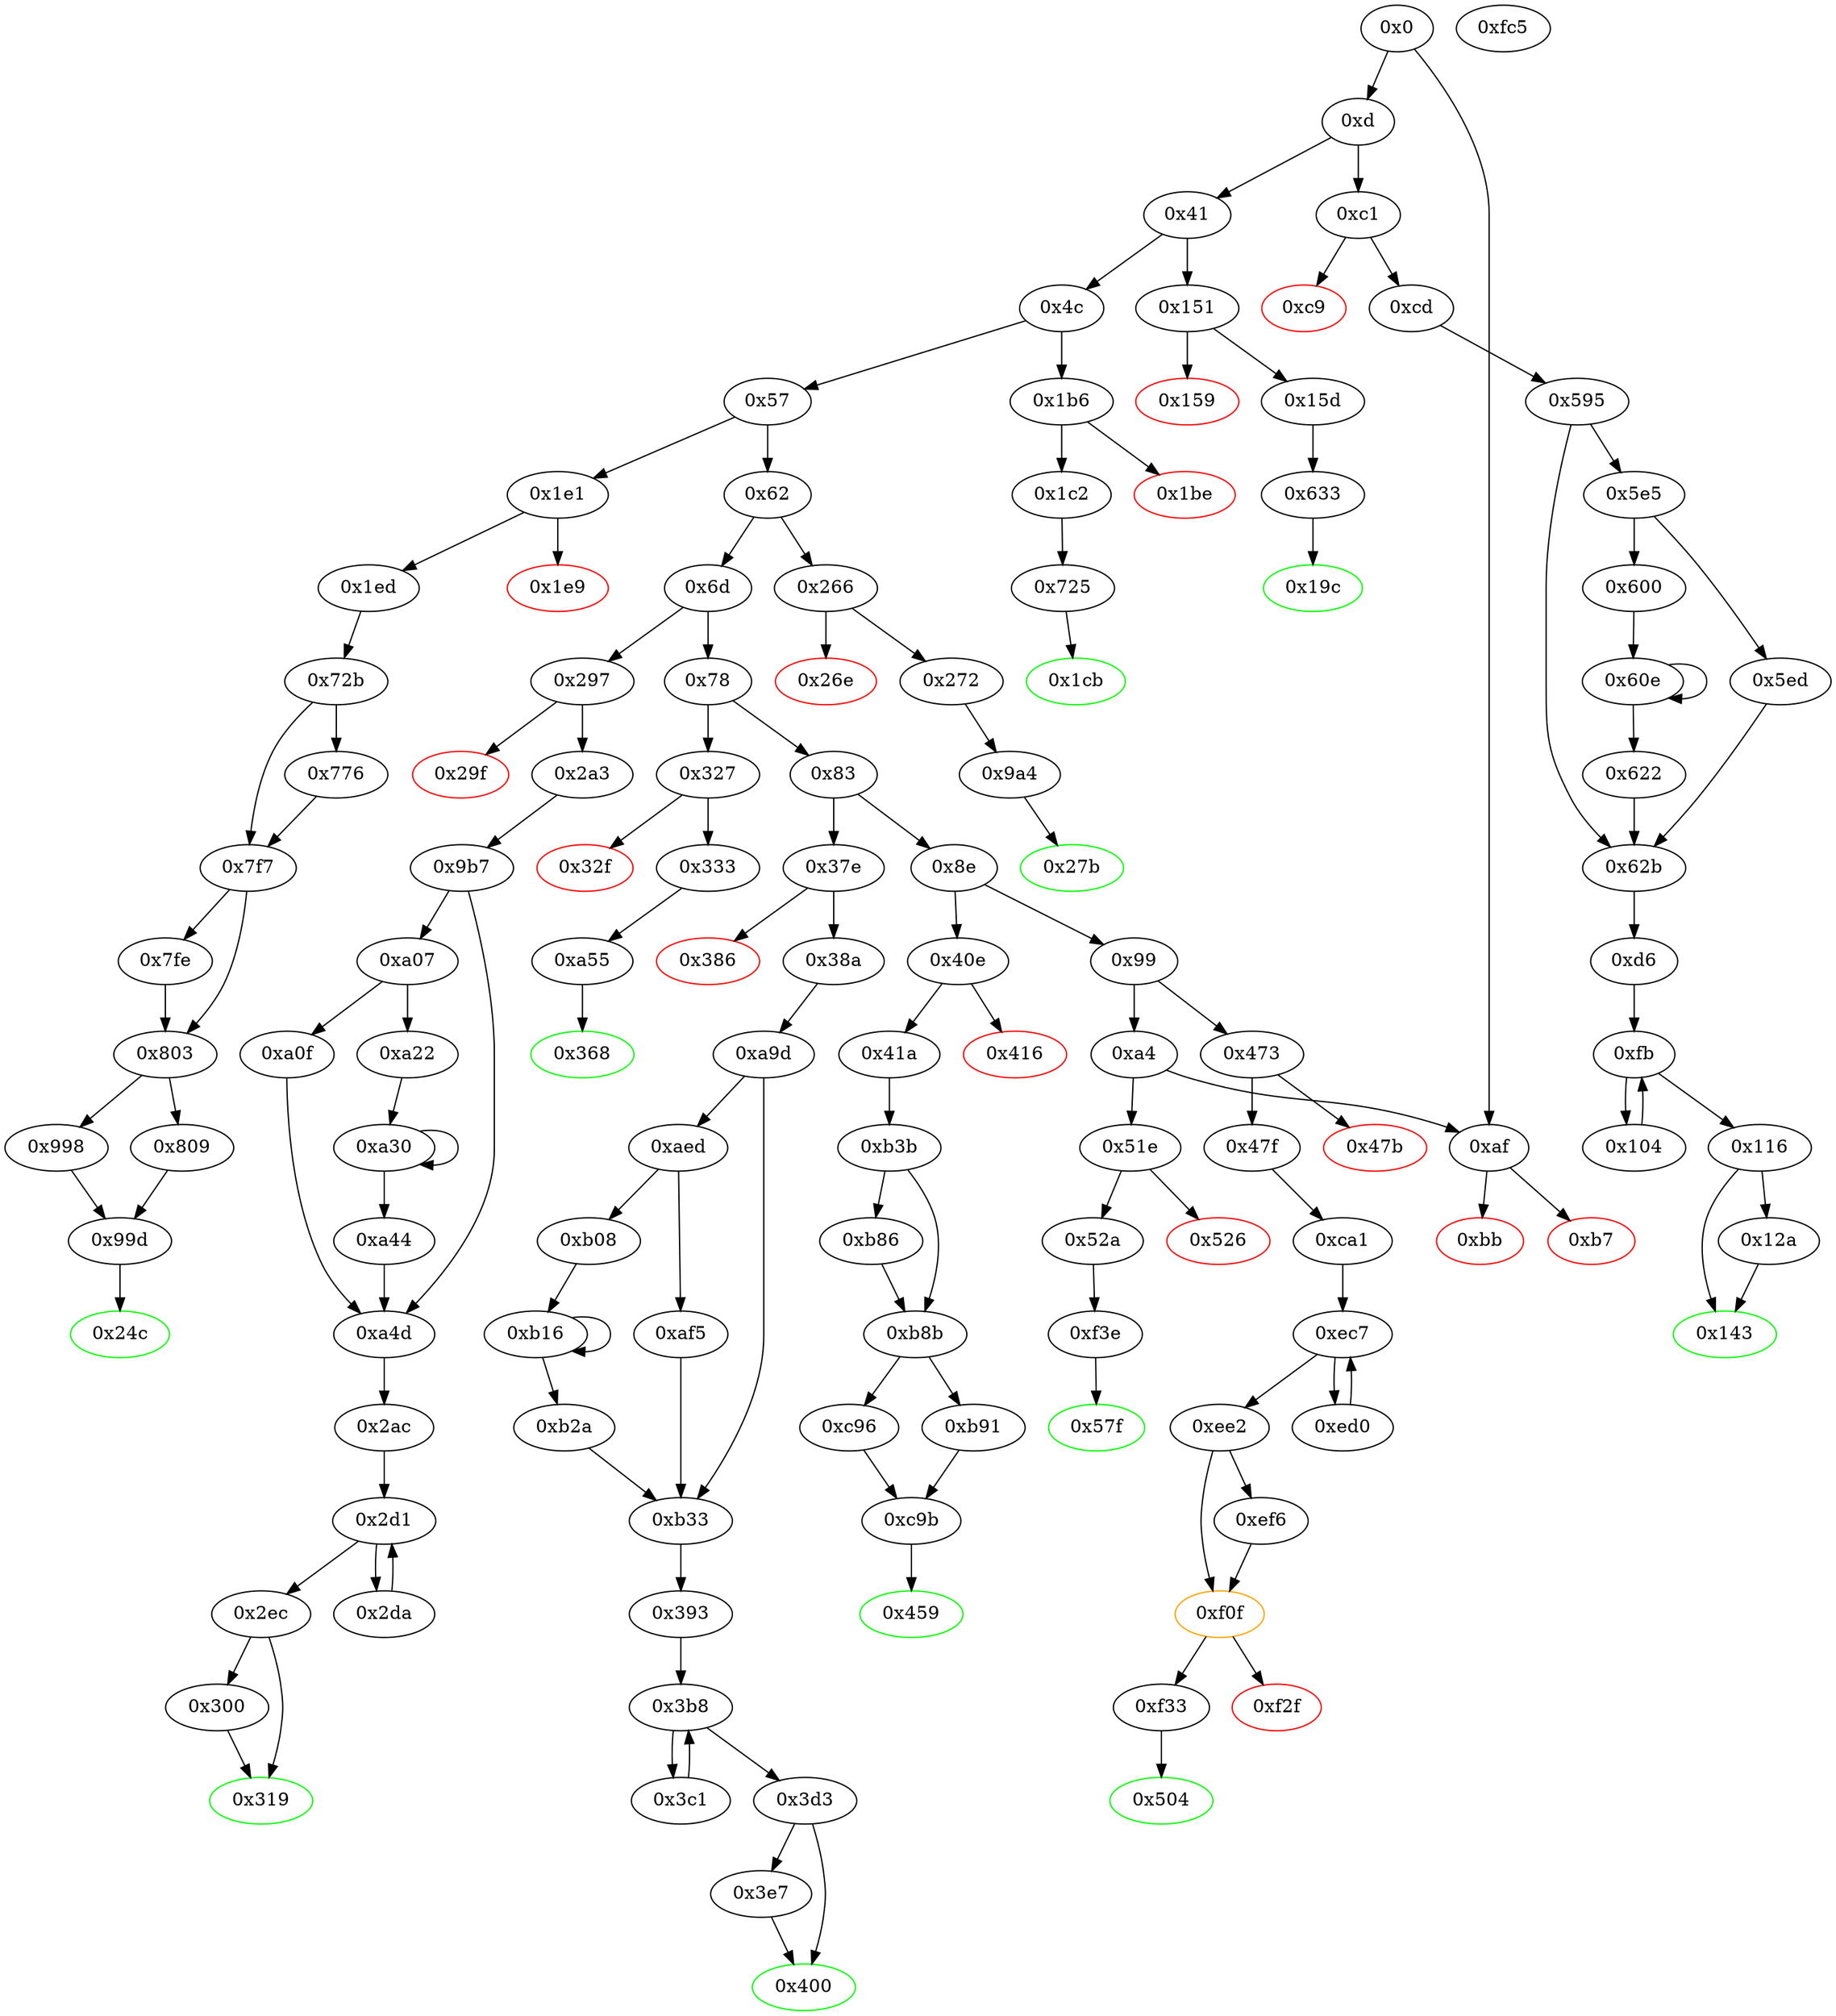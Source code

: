 digraph "" {
"0x297" [fillcolor=white, id="0x297", style=filled, tooltip="Block 0x297\n[0x297:0x29e]\n---\nPredecessors: [0x6d]\nSuccessors: [0x29f, 0x2a3]\n---\n0x297 JUMPDEST\n0x298 CALLVALUE\n0x299 DUP1\n0x29a ISZERO\n0x29b PUSH2 0x2a3\n0x29e JUMPI\n---\n0x297: JUMPDEST \n0x298: V190 = CALLVALUE\n0x29a: V191 = ISZERO V190\n0x29b: V192 = 0x2a3\n0x29e: JUMPI 0x2a3 V191\n---\nEntry stack: [V11]\nStack pops: 0\nStack additions: [V190]\nExit stack: [V11, V190]\n\nDef sites:\nV11: {0xd.0x35}\n"];
"0x78" [fillcolor=white, id="0x78", style=filled, tooltip="Block 0x78\n[0x78:0x82]\n---\nPredecessors: [0x6d]\nSuccessors: [0x83, 0x327]\n---\n0x78 DUP1\n0x79 PUSH4 0x70a08231\n0x7e EQ\n0x7f PUSH2 0x327\n0x82 JUMPI\n---\n0x79: V30 = 0x70a08231\n0x7e: V31 = EQ 0x70a08231 V11\n0x7f: V32 = 0x327\n0x82: JUMPI 0x327 V31\n---\nEntry stack: [V11]\nStack pops: 1\nStack additions: [S0]\nExit stack: [V11]\n\nDef sites:\nV11: {0xd.0x35}\n"];
"0xc96" [fillcolor=white, id="0xc96", style=filled, tooltip="Block 0xc96\n[0xc96:0xc9a]\n---\nPredecessors: [0xb8b]\nSuccessors: [0xc9b]\n---\n0xc96 JUMPDEST\n0xc97 PUSH1 0x0\n0xc99 SWAP1\n0xc9a POP\n---\n0xc96: JUMPDEST \n0xc97: V852 = 0x0\n---\nEntry stack: [V11, 0x459, V317, V320, 0x0]\nStack pops: 1\nStack additions: [0x0]\nExit stack: [V11, 0x459, V317, V320, 0x0]\n\nDef sites:\nV11: {0xd.0x35}\n0x459: {0x41a.0x41c}\nV317: {0x41a.0x43f}\nV320: {0x41a.0x449}\n0x0: {0xb3b.0xb3c}\n"];
"0x104" [fillcolor=white, id="0x104", style=filled, tooltip="Block 0x104\n[0x104:0x115]\n---\nPredecessors: [0xfb]\nSuccessors: [0xfb]\n---\n0x104 DUP1\n0x105 DUP3\n0x106 ADD\n0x107 MLOAD\n0x108 DUP2\n0x109 DUP5\n0x10a ADD\n0x10b MSTORE\n0x10c PUSH1 0x20\n0x10e DUP2\n0x10f ADD\n0x110 SWAP1\n0x111 POP\n0x112 PUSH2 0xfb\n0x115 JUMP\n---\n0x106: V71 = ADD V66 S0\n0x107: V72 = M[V71]\n0x10a: V73 = ADD V63 S0\n0x10b: M[V73] = V72\n0x10c: V74 = 0x20\n0x10f: V75 = ADD S0 0x20\n0x112: V76 = 0xfb\n0x115: JUMP 0xfb\n---\nEntry stack: [V11, 0xd6, V432, V57, V57, V63, V66, V64, V64, V63, V66, S0]\nStack pops: 3\nStack additions: [S2, S1, V75]\nExit stack: [V11, 0xd6, V432, V57, V57, V63, V66, V64, V64, V63, V66, V75]\n\nDef sites:\nV11: {0xd.0x35}\n0xd6: {0xcd.0xcf}\nV432: {0x595.0x5ba}\nV57: {0xd6.0xd9}\nV57: {0xd6.0xd9}\nV63: {0xd6.0xec}\nV66: {0xd6.0xf4}\nV64: {0xd6.0xf0}\nV64: {0xd6.0xf0}\nV63: {0xd6.0xec}\nV66: {0xd6.0xf4}\nS0: {0x104.0x10f, 0xd6.0xf9}\n"];
"0x9b7" [fillcolor=white, id="0x9b7", style=filled, tooltip="Block 0x9b7\n[0x9b7:0xa06]\n---\nPredecessors: [0x2a3]\nSuccessors: [0xa07, 0xa4d]\n---\n0x9b7 JUMPDEST\n0x9b8 PUSH1 0x6\n0x9ba DUP1\n0x9bb SLOAD\n0x9bc PUSH1 0x1\n0x9be DUP2\n0x9bf PUSH1 0x1\n0x9c1 AND\n0x9c2 ISZERO\n0x9c3 PUSH2 0x100\n0x9c6 MUL\n0x9c7 SUB\n0x9c8 AND\n0x9c9 PUSH1 0x2\n0x9cb SWAP1\n0x9cc DIV\n0x9cd DUP1\n0x9ce PUSH1 0x1f\n0x9d0 ADD\n0x9d1 PUSH1 0x20\n0x9d3 DUP1\n0x9d4 SWAP2\n0x9d5 DIV\n0x9d6 MUL\n0x9d7 PUSH1 0x20\n0x9d9 ADD\n0x9da PUSH1 0x40\n0x9dc MLOAD\n0x9dd SWAP1\n0x9de DUP2\n0x9df ADD\n0x9e0 PUSH1 0x40\n0x9e2 MSTORE\n0x9e3 DUP1\n0x9e4 SWAP3\n0x9e5 SWAP2\n0x9e6 SWAP1\n0x9e7 DUP2\n0x9e8 DUP2\n0x9e9 MSTORE\n0x9ea PUSH1 0x20\n0x9ec ADD\n0x9ed DUP3\n0x9ee DUP1\n0x9ef SLOAD\n0x9f0 PUSH1 0x1\n0x9f2 DUP2\n0x9f3 PUSH1 0x1\n0x9f5 AND\n0x9f6 ISZERO\n0x9f7 PUSH2 0x100\n0x9fa MUL\n0x9fb SUB\n0x9fc AND\n0x9fd PUSH1 0x2\n0x9ff SWAP1\n0xa00 DIV\n0xa01 DUP1\n0xa02 ISZERO\n0xa03 PUSH2 0xa4d\n0xa06 JUMPI\n---\n0x9b7: JUMPDEST \n0x9b8: V645 = 0x6\n0x9bb: V646 = S[0x6]\n0x9bc: V647 = 0x1\n0x9bf: V648 = 0x1\n0x9c1: V649 = AND 0x1 V646\n0x9c2: V650 = ISZERO V649\n0x9c3: V651 = 0x100\n0x9c6: V652 = MUL 0x100 V650\n0x9c7: V653 = SUB V652 0x1\n0x9c8: V654 = AND V653 V646\n0x9c9: V655 = 0x2\n0x9cc: V656 = DIV V654 0x2\n0x9ce: V657 = 0x1f\n0x9d0: V658 = ADD 0x1f V656\n0x9d1: V659 = 0x20\n0x9d5: V660 = DIV V658 0x20\n0x9d6: V661 = MUL V660 0x20\n0x9d7: V662 = 0x20\n0x9d9: V663 = ADD 0x20 V661\n0x9da: V664 = 0x40\n0x9dc: V665 = M[0x40]\n0x9df: V666 = ADD V665 V663\n0x9e0: V667 = 0x40\n0x9e2: M[0x40] = V666\n0x9e9: M[V665] = V656\n0x9ea: V668 = 0x20\n0x9ec: V669 = ADD 0x20 V665\n0x9ef: V670 = S[0x6]\n0x9f0: V671 = 0x1\n0x9f3: V672 = 0x1\n0x9f5: V673 = AND 0x1 V670\n0x9f6: V674 = ISZERO V673\n0x9f7: V675 = 0x100\n0x9fa: V676 = MUL 0x100 V674\n0x9fb: V677 = SUB V676 0x1\n0x9fc: V678 = AND V677 V670\n0x9fd: V679 = 0x2\n0xa00: V680 = DIV V678 0x2\n0xa02: V681 = ISZERO V680\n0xa03: V682 = 0xa4d\n0xa06: JUMPI 0xa4d V681\n---\nEntry stack: [V11, 0x2ac]\nStack pops: 0\nStack additions: [V665, 0x6, V656, V669, 0x6, V680]\nExit stack: [V11, 0x2ac, V665, 0x6, V656, V669, 0x6, V680]\n\nDef sites:\nV11: {0xd.0x35}\n0x2ac: {0x2a3.0x2a5}\n"];
"0x5ed" [fillcolor=white, id="0x5ed", style=filled, tooltip="Block 0x5ed\n[0x5ed:0x5ff]\n---\nPredecessors: [0x5e5]\nSuccessors: [0x62b]\n---\n0x5ed PUSH2 0x100\n0x5f0 DUP1\n0x5f1 DUP4\n0x5f2 SLOAD\n0x5f3 DIV\n0x5f4 MUL\n0x5f5 DUP4\n0x5f6 MSTORE\n0x5f7 SWAP2\n0x5f8 PUSH1 0x20\n0x5fa ADD\n0x5fb SWAP2\n0x5fc PUSH2 0x62b\n0x5ff JUMP\n---\n0x5ed: V453 = 0x100\n0x5f2: V454 = S[0x3]\n0x5f3: V455 = DIV V454 0x100\n0x5f4: V456 = MUL V455 0x100\n0x5f6: M[V436] = V456\n0x5f8: V457 = 0x20\n0x5fa: V458 = ADD 0x20 V436\n0x5fc: V459 = 0x62b\n0x5ff: JUMP 0x62b\n---\nEntry stack: [V11, 0xd6, V432, 0x3, V423, V436, 0x3, V447]\nStack pops: 3\nStack additions: [V458, S1, S0]\nExit stack: [V11, 0xd6, V432, 0x3, V423, V458, 0x3, V447]\n\nDef sites:\nV11: {0xd.0x35}\n0xd6: {0xcd.0xcf}\nV432: {0x595.0x5ba}\n0x3: {0x595.0x596}\nV423: {0x595.0x5aa}\nV436: {0x595.0x5ca}\n0x3: {0x595.0x596}\nV447: {0x595.0x5de}\n"];
"0xef6" [fillcolor=white, id="0xef6", style=filled, tooltip="Block 0xef6\n[0xef6:0xf0e]\n---\nPredecessors: [0xee2]\nSuccessors: [0xf0f]\n---\n0xef6 DUP1\n0xef7 DUP3\n0xef8 SUB\n0xef9 DUP1\n0xefa MLOAD\n0xefb PUSH1 0x1\n0xefd DUP4\n0xefe PUSH1 0x20\n0xf00 SUB\n0xf01 PUSH2 0x100\n0xf04 EXP\n0xf05 SUB\n0xf06 NOT\n0xf07 AND\n0xf08 DUP2\n0xf09 MSTORE\n0xf0a PUSH1 0x20\n0xf0c ADD\n0xf0d SWAP2\n0xf0e POP\n---\n0xef8: V949 = SUB V944 V946\n0xefa: V950 = M[V949]\n0xefb: V951 = 0x1\n0xefe: V952 = 0x20\n0xf00: V953 = SUB 0x20 V946\n0xf01: V954 = 0x100\n0xf04: V955 = EXP 0x100 V953\n0xf05: V956 = SUB V955 0x1\n0xf06: V957 = NOT V956\n0xf07: V958 = AND V957 V950\n0xf09: M[V949] = V958\n0xf0a: V959 = 0x20\n0xf0c: V960 = ADD 0x20 V949\n---\nEntry stack: [V11, 0x504, V346, V349, V367, 0x0, V892, V906, V907, V349, V908, V367, V916, V944, V946]\nStack pops: 2\nStack additions: [V960, S0]\nExit stack: [V11, 0x504, V346, V349, V367, 0x0, V892, V906, V907, V349, V908, V367, V916, V960, V946]\n\nDef sites:\nV11: {0xd.0x35}\n0x504: {0x47f.0x481}\nV346: {0x47f.0x4a4}\nV349: {0x47f.0x4ae}\nV367: {0x47f.0x4d7}\n0x0: {0xca1.0xca2}\nV892: {0xca1.0xda0}\nV906: {0xca1.0xe1c}\nV907: {0xca1.0xe1d}\nV349: {0x47f.0x4ae}\nV908: {0xca1.0xe1f}\nV367: {0x47f.0x4d7}\nV916: {0xca1.0xe4e}\nV944: {0xee2.0xeeb}\nV946: {0xee2.0xeef}\n"];
"0xc9" [color=red, fillcolor=white, id="0xc9", style=filled, tooltip="Block 0xc9\n[0xc9:0xcc]\n---\nPredecessors: [0xc1]\nSuccessors: []\n---\n0xc9 PUSH1 0x0\n0xcb DUP1\n0xcc REVERT\n---\n0xc9: V53 = 0x0\n0xcc: REVERT 0x0 0x0\n---\nEntry stack: [V11, V50]\nStack pops: 0\nStack additions: []\nExit stack: [V11, V50]\n\nDef sites:\nV11: {0xd.0x35}\nV50: {0xc1.0xc2}\n"];
"0x62b" [fillcolor=white, id="0x62b", style=filled, tooltip="Block 0x62b\n[0x62b:0x632]\n---\nPredecessors: [0x595, 0x5ed, 0x622]\nSuccessors: [0xd6]\n---\n0x62b JUMPDEST\n0x62c POP\n0x62d POP\n0x62e POP\n0x62f POP\n0x630 POP\n0x631 DUP2\n0x632 JUMP\n---\n0x62b: JUMPDEST \n0x632: JUMP 0xd6\n---\nEntry stack: [V11, 0xd6, V432, 0x3, V423, S2, S1, S0]\nStack pops: 7\nStack additions: [S6, S5]\nExit stack: [V11, 0xd6, V432]\n\nDef sites:\nV11: {0xd.0x35}\n0xd6: {0xcd.0xcf}\nV432: {0x595.0x5ba}\n0x3: {0x595.0x596}\nV423: {0x595.0x5aa}\nS2: {0x622.0x629, 0x595.0x5ca, 0x5ed.0x5fa}\nS1: {0x595.0x596, 0x60e.0x616}\nS0: {0x600.0x602, 0x595.0x5de}\n"];
"0xfc5" [fillcolor=white, id="0xfc5", style=filled, tooltip="Block 0xfc5\n[0xfc5:0xff8]\n---\nPredecessors: []\nSuccessors: []\n---\n0xfc5 STOP\n0xfc6 LOG1\n0xfc7 PUSH6 0x627a7a723058\n0xfce SHA3\n0xfcf SWAP4\n0xfd0 PUSH13 0xe3c10f7b9ff1f51007fab7b0bd\n0xfde PUSH8 0x4d814fbb96bfcdcd\n0xfe7 MISSING 0xc8\n0xfe8 PUSH16 0x9ec419f4b6250029\n---\n0xfc5: STOP \n0xfc6: LOG S0 S1 S2\n0xfc7: V998 = 0x627a7a723058\n0xfce: V999 = SHA3 0x627a7a723058 S3\n0xfd0: V1000 = 0xe3c10f7b9ff1f51007fab7b0bd\n0xfde: V1001 = 0x4d814fbb96bfcdcd\n0xfe7: MISSING 0xc8\n0xfe8: V1002 = 0x9ec419f4b6250029\n---\nEntry stack: []\nStack pops: 0\nStack additions: [0x4d814fbb96bfcdcd, 0xe3c10f7b9ff1f51007fab7b0bd, S7, S4, S5, S6, V999, 0x9ec419f4b6250029]\nExit stack: []\n\nDef sites:\n"];
"0x41" [fillcolor=white, id="0x41", style=filled, tooltip="Block 0x41\n[0x41:0x4b]\n---\nPredecessors: [0xd]\nSuccessors: [0x4c, 0x151]\n---\n0x41 DUP1\n0x42 PUSH4 0x95ea7b3\n0x47 EQ\n0x48 PUSH2 0x151\n0x4b JUMPI\n---\n0x42: V15 = 0x95ea7b3\n0x47: V16 = EQ 0x95ea7b3 V11\n0x48: V17 = 0x151\n0x4b: JUMPI 0x151 V16\n---\nEntry stack: [V11]\nStack pops: 1\nStack additions: [S0]\nExit stack: [V11]\n\nDef sites:\nV11: {0xd.0x35}\n"];
"0x1e9" [color=red, fillcolor=white, id="0x1e9", style=filled, tooltip="Block 0x1e9\n[0x1e9:0x1ec]\n---\nPredecessors: [0x1e1]\nSuccessors: []\n---\n0x1e9 PUSH1 0x0\n0x1eb DUP1\n0x1ec REVERT\n---\n0x1e9: V142 = 0x0\n0x1ec: REVERT 0x0 0x0\n---\nEntry stack: [V11, V139]\nStack pops: 0\nStack additions: []\nExit stack: [V11, V139]\n\nDef sites:\nV11: {0xd.0x35}\nV139: {0x1e1.0x1e2}\n"];
"0x72b" [fillcolor=white, id="0x72b", style=filled, tooltip="Block 0x72b\n[0x72b:0x775]\n---\nPredecessors: [0x1ed]\nSuccessors: [0x776, 0x7f7]\n---\n0x72b JUMPDEST\n0x72c PUSH1 0x0\n0x72e DUP2\n0x72f PUSH1 0x0\n0x731 DUP1\n0x732 DUP7\n0x733 PUSH20 0xffffffffffffffffffffffffffffffffffffffff\n0x748 AND\n0x749 PUSH20 0xffffffffffffffffffffffffffffffffffffffff\n0x75e AND\n0x75f DUP2\n0x760 MSTORE\n0x761 PUSH1 0x20\n0x763 ADD\n0x764 SWAP1\n0x765 DUP2\n0x766 MSTORE\n0x767 PUSH1 0x20\n0x769 ADD\n0x76a PUSH1 0x0\n0x76c SHA3\n0x76d SLOAD\n0x76e LT\n0x76f ISZERO\n0x770 DUP1\n0x771 ISZERO\n0x772 PUSH2 0x7f7\n0x775 JUMPI\n---\n0x72b: JUMPDEST \n0x72c: V517 = 0x0\n0x72f: V518 = 0x0\n0x733: V519 = 0xffffffffffffffffffffffffffffffffffffffff\n0x748: V520 = AND 0xffffffffffffffffffffffffffffffffffffffff V150\n0x749: V521 = 0xffffffffffffffffffffffffffffffffffffffff\n0x75e: V522 = AND 0xffffffffffffffffffffffffffffffffffffffff V520\n0x760: M[0x0] = V522\n0x761: V523 = 0x20\n0x763: V524 = ADD 0x20 0x0\n0x766: M[0x20] = 0x0\n0x767: V525 = 0x20\n0x769: V526 = ADD 0x20 0x20\n0x76a: V527 = 0x0\n0x76c: V528 = SHA3 0x0 0x40\n0x76d: V529 = S[V528]\n0x76e: V530 = LT V529 V158\n0x76f: V531 = ISZERO V530\n0x771: V532 = ISZERO V531\n0x772: V533 = 0x7f7\n0x775: JUMPI 0x7f7 V532\n---\nEntry stack: [V11, 0x24c, V150, V155, V158]\nStack pops: 3\nStack additions: [S2, S1, S0, 0x0, V531]\nExit stack: [V11, 0x24c, V150, V155, V158, 0x0, V531]\n\nDef sites:\nV11: {0xd.0x35}\n0x24c: {0x1ed.0x1ef}\nV150: {0x1ed.0x212}\nV155: {0x1ed.0x232}\nV158: {0x1ed.0x23c}\n"];
"0x633" [fillcolor=white, id="0x633", style=filled, tooltip="Block 0x633\n[0x633:0x724]\n---\nPredecessors: [0x15d]\nSuccessors: [0x19c]\n---\n0x633 JUMPDEST\n0x634 PUSH1 0x0\n0x636 DUP2\n0x637 PUSH1 0x1\n0x639 PUSH1 0x0\n0x63b CALLER\n0x63c PUSH20 0xffffffffffffffffffffffffffffffffffffffff\n0x651 AND\n0x652 PUSH20 0xffffffffffffffffffffffffffffffffffffffff\n0x667 AND\n0x668 DUP2\n0x669 MSTORE\n0x66a PUSH1 0x20\n0x66c ADD\n0x66d SWAP1\n0x66e DUP2\n0x66f MSTORE\n0x670 PUSH1 0x20\n0x672 ADD\n0x673 PUSH1 0x0\n0x675 SHA3\n0x676 PUSH1 0x0\n0x678 DUP6\n0x679 PUSH20 0xffffffffffffffffffffffffffffffffffffffff\n0x68e AND\n0x68f PUSH20 0xffffffffffffffffffffffffffffffffffffffff\n0x6a4 AND\n0x6a5 DUP2\n0x6a6 MSTORE\n0x6a7 PUSH1 0x20\n0x6a9 ADD\n0x6aa SWAP1\n0x6ab DUP2\n0x6ac MSTORE\n0x6ad PUSH1 0x20\n0x6af ADD\n0x6b0 PUSH1 0x0\n0x6b2 SHA3\n0x6b3 DUP2\n0x6b4 SWAP1\n0x6b5 SSTORE\n0x6b6 POP\n0x6b7 DUP3\n0x6b8 PUSH20 0xffffffffffffffffffffffffffffffffffffffff\n0x6cd AND\n0x6ce CALLER\n0x6cf PUSH20 0xffffffffffffffffffffffffffffffffffffffff\n0x6e4 AND\n0x6e5 PUSH32 0x8c5be1e5ebec7d5bd14f71427d1e84f3dd0314c0f7b2291e5b200ac8c7c3b925\n0x706 DUP5\n0x707 PUSH1 0x40\n0x709 MLOAD\n0x70a DUP1\n0x70b DUP3\n0x70c DUP2\n0x70d MSTORE\n0x70e PUSH1 0x20\n0x710 ADD\n0x711 SWAP2\n0x712 POP\n0x713 POP\n0x714 PUSH1 0x40\n0x716 MLOAD\n0x717 DUP1\n0x718 SWAP2\n0x719 SUB\n0x71a SWAP1\n0x71b LOG3\n0x71c PUSH1 0x1\n0x71e SWAP1\n0x71f POP\n0x720 SWAP3\n0x721 SWAP2\n0x722 POP\n0x723 POP\n0x724 JUMP\n---\n0x633: JUMPDEST \n0x634: V476 = 0x0\n0x637: V477 = 0x1\n0x639: V478 = 0x0\n0x63b: V479 = CALLER\n0x63c: V480 = 0xffffffffffffffffffffffffffffffffffffffff\n0x651: V481 = AND 0xffffffffffffffffffffffffffffffffffffffff V479\n0x652: V482 = 0xffffffffffffffffffffffffffffffffffffffff\n0x667: V483 = AND 0xffffffffffffffffffffffffffffffffffffffff V481\n0x669: M[0x0] = V483\n0x66a: V484 = 0x20\n0x66c: V485 = ADD 0x20 0x0\n0x66f: M[0x20] = 0x1\n0x670: V486 = 0x20\n0x672: V487 = ADD 0x20 0x20\n0x673: V488 = 0x0\n0x675: V489 = SHA3 0x0 0x40\n0x676: V490 = 0x0\n0x679: V491 = 0xffffffffffffffffffffffffffffffffffffffff\n0x68e: V492 = AND 0xffffffffffffffffffffffffffffffffffffffff V108\n0x68f: V493 = 0xffffffffffffffffffffffffffffffffffffffff\n0x6a4: V494 = AND 0xffffffffffffffffffffffffffffffffffffffff V492\n0x6a6: M[0x0] = V494\n0x6a7: V495 = 0x20\n0x6a9: V496 = ADD 0x20 0x0\n0x6ac: M[0x20] = V489\n0x6ad: V497 = 0x20\n0x6af: V498 = ADD 0x20 0x20\n0x6b0: V499 = 0x0\n0x6b2: V500 = SHA3 0x0 0x40\n0x6b5: S[V500] = V111\n0x6b8: V501 = 0xffffffffffffffffffffffffffffffffffffffff\n0x6cd: V502 = AND 0xffffffffffffffffffffffffffffffffffffffff V108\n0x6ce: V503 = CALLER\n0x6cf: V504 = 0xffffffffffffffffffffffffffffffffffffffff\n0x6e4: V505 = AND 0xffffffffffffffffffffffffffffffffffffffff V503\n0x6e5: V506 = 0x8c5be1e5ebec7d5bd14f71427d1e84f3dd0314c0f7b2291e5b200ac8c7c3b925\n0x707: V507 = 0x40\n0x709: V508 = M[0x40]\n0x70d: M[V508] = V111\n0x70e: V509 = 0x20\n0x710: V510 = ADD 0x20 V508\n0x714: V511 = 0x40\n0x716: V512 = M[0x40]\n0x719: V513 = SUB V510 V512\n0x71b: LOG V512 V513 0x8c5be1e5ebec7d5bd14f71427d1e84f3dd0314c0f7b2291e5b200ac8c7c3b925 V505 V502\n0x71c: V514 = 0x1\n0x724: JUMP 0x19c\n---\nEntry stack: [V11, 0x19c, V108, V111]\nStack pops: 3\nStack additions: [0x1]\nExit stack: [V11, 0x1]\n\nDef sites:\nV11: {0xd.0x35}\n0x19c: {0x15d.0x15f}\nV108: {0x15d.0x182}\nV111: {0x15d.0x18c}\n"];
"0x99" [fillcolor=white, id="0x99", style=filled, tooltip="Block 0x99\n[0x99:0xa3]\n---\nPredecessors: [0x8e]\nSuccessors: [0xa4, 0x473]\n---\n0x99 DUP1\n0x9a PUSH4 0xcae9ca51\n0x9f EQ\n0xa0 PUSH2 0x473\n0xa3 JUMPI\n---\n0x9a: V39 = 0xcae9ca51\n0x9f: V40 = EQ 0xcae9ca51 V11\n0xa0: V41 = 0x473\n0xa3: JUMPI 0x473 V40\n---\nEntry stack: [V11]\nStack pops: 1\nStack additions: [S0]\nExit stack: [V11]\n\nDef sites:\nV11: {0xd.0x35}\n"];
"0xa30" [fillcolor=white, id="0xa30", style=filled, tooltip="Block 0xa30\n[0xa30:0xa43]\n---\nPredecessors: [0xa22, 0xa30]\nSuccessors: [0xa30, 0xa44]\n---\n0xa30 JUMPDEST\n0xa31 DUP2\n0xa32 SLOAD\n0xa33 DUP2\n0xa34 MSTORE\n0xa35 SWAP1\n0xa36 PUSH1 0x1\n0xa38 ADD\n0xa39 SWAP1\n0xa3a PUSH1 0x20\n0xa3c ADD\n0xa3d DUP1\n0xa3e DUP4\n0xa3f GT\n0xa40 PUSH2 0xa30\n0xa43 JUMPI\n---\n0xa30: JUMPDEST \n0xa32: V698 = S[S1]\n0xa34: M[S0] = V698\n0xa36: V699 = 0x1\n0xa38: V700 = ADD 0x1 S1\n0xa3a: V701 = 0x20\n0xa3c: V702 = ADD 0x20 S0\n0xa3f: V703 = GT V693 V702\n0xa40: V704 = 0xa30\n0xa43: JUMPI 0xa30 V703\n---\nEntry stack: [V11, 0x2ac, V665, 0x6, V656, V693, S1, S0]\nStack pops: 3\nStack additions: [S2, V700, V702]\nExit stack: [V11, 0x2ac, V665, 0x6, V656, V693, V700, V702]\n\nDef sites:\nV11: {0xd.0x35}\n0x2ac: {0x2a3.0x2a5}\nV665: {0x9b7.0x9dc}\n0x6: {0x9b7.0x9b8}\nV656: {0x9b7.0x9cc}\nV693: {0xa22.0xa24}\nS1: {0xa30.0xa38, 0xa22.0xa2e}\nS0: {0xa30.0xa3c, 0x9b7.0x9ec}\n"];
"0x83" [fillcolor=white, id="0x83", style=filled, tooltip="Block 0x83\n[0x83:0x8d]\n---\nPredecessors: [0x78]\nSuccessors: [0x8e, 0x37e]\n---\n0x83 DUP1\n0x84 PUSH4 0x95d89b41\n0x89 EQ\n0x8a PUSH2 0x37e\n0x8d JUMPI\n---\n0x84: V33 = 0x95d89b41\n0x89: V34 = EQ 0x95d89b41 V11\n0x8a: V35 = 0x37e\n0x8d: JUMPI 0x37e V34\n---\nEntry stack: [V11]\nStack pops: 1\nStack additions: [S0]\nExit stack: [V11]\n\nDef sites:\nV11: {0xd.0x35}\n"];
"0x2a3" [fillcolor=white, id="0x2a3", style=filled, tooltip="Block 0x2a3\n[0x2a3:0x2ab]\n---\nPredecessors: [0x297]\nSuccessors: [0x9b7]\n---\n0x2a3 JUMPDEST\n0x2a4 POP\n0x2a5 PUSH2 0x2ac\n0x2a8 PUSH2 0x9b7\n0x2ab JUMP\n---\n0x2a3: JUMPDEST \n0x2a5: V194 = 0x2ac\n0x2a8: V195 = 0x9b7\n0x2ab: JUMP 0x9b7\n---\nEntry stack: [V11, V190]\nStack pops: 1\nStack additions: [0x2ac]\nExit stack: [V11, 0x2ac]\n\nDef sites:\nV11: {0xd.0x35}\nV190: {0x297.0x298}\n"];
"0x1cb" [color=green, fillcolor=white, id="0x1cb", style=filled, tooltip="Block 0x1cb\n[0x1cb:0x1e0]\n---\nPredecessors: [0x725]\nSuccessors: []\n---\n0x1cb JUMPDEST\n0x1cc PUSH1 0x40\n0x1ce MLOAD\n0x1cf DUP1\n0x1d0 DUP3\n0x1d1 DUP2\n0x1d2 MSTORE\n0x1d3 PUSH1 0x20\n0x1d5 ADD\n0x1d6 SWAP2\n0x1d7 POP\n0x1d8 POP\n0x1d9 PUSH1 0x40\n0x1db MLOAD\n0x1dc DUP1\n0x1dd SWAP2\n0x1de SUB\n0x1df SWAP1\n0x1e0 RETURN\n---\n0x1cb: JUMPDEST \n0x1cc: V132 = 0x40\n0x1ce: V133 = M[0x40]\n0x1d2: M[V133] = V516\n0x1d3: V134 = 0x20\n0x1d5: V135 = ADD 0x20 V133\n0x1d9: V136 = 0x40\n0x1db: V137 = M[0x40]\n0x1de: V138 = SUB V135 V137\n0x1e0: RETURN V137 V138\n---\nEntry stack: [V11, 0x1cb, V516]\nStack pops: 1\nStack additions: []\nExit stack: [V11, 0x1cb]\n\nDef sites:\nV11: {0xd.0x35}\n0x1cb: {0x1c2.0x1c4}\nV516: {0x725.0x728}\n"];
"0x52a" [fillcolor=white, id="0x52a", style=filled, tooltip="Block 0x52a\n[0x52a:0x57e]\n---\nPredecessors: [0x51e]\nSuccessors: [0xf3e]\n---\n0x52a JUMPDEST\n0x52b POP\n0x52c PUSH2 0x57f\n0x52f PUSH1 0x4\n0x531 DUP1\n0x532 CALLDATASIZE\n0x533 SUB\n0x534 DUP2\n0x535 ADD\n0x536 SWAP1\n0x537 DUP1\n0x538 DUP1\n0x539 CALLDATALOAD\n0x53a PUSH20 0xffffffffffffffffffffffffffffffffffffffff\n0x54f AND\n0x550 SWAP1\n0x551 PUSH1 0x20\n0x553 ADD\n0x554 SWAP1\n0x555 SWAP3\n0x556 SWAP2\n0x557 SWAP1\n0x558 DUP1\n0x559 CALLDATALOAD\n0x55a PUSH20 0xffffffffffffffffffffffffffffffffffffffff\n0x56f AND\n0x570 SWAP1\n0x571 PUSH1 0x20\n0x573 ADD\n0x574 SWAP1\n0x575 SWAP3\n0x576 SWAP2\n0x577 SWAP1\n0x578 POP\n0x579 POP\n0x57a POP\n0x57b PUSH2 0xf3e\n0x57e JUMP\n---\n0x52a: JUMPDEST \n0x52c: V389 = 0x57f\n0x52f: V390 = 0x4\n0x532: V391 = CALLDATASIZE\n0x533: V392 = SUB V391 0x4\n0x535: V393 = ADD 0x4 V392\n0x539: V394 = CALLDATALOAD 0x4\n0x53a: V395 = 0xffffffffffffffffffffffffffffffffffffffff\n0x54f: V396 = AND 0xffffffffffffffffffffffffffffffffffffffff V394\n0x551: V397 = 0x20\n0x553: V398 = ADD 0x20 0x4\n0x559: V399 = CALLDATALOAD 0x24\n0x55a: V400 = 0xffffffffffffffffffffffffffffffffffffffff\n0x56f: V401 = AND 0xffffffffffffffffffffffffffffffffffffffff V399\n0x571: V402 = 0x20\n0x573: V403 = ADD 0x20 0x24\n0x57b: V404 = 0xf3e\n0x57e: JUMP 0xf3e\n---\nEntry stack: [V11, V385]\nStack pops: 1\nStack additions: [0x57f, V396, V401]\nExit stack: [V11, 0x57f, V396, V401]\n\nDef sites:\nV11: {0xd.0x35}\nV385: {0x51e.0x51f}\n"];
"0x19c" [color=green, fillcolor=white, id="0x19c", style=filled, tooltip="Block 0x19c\n[0x19c:0x1b5]\n---\nPredecessors: [0x633]\nSuccessors: []\n---\n0x19c JUMPDEST\n0x19d PUSH1 0x40\n0x19f MLOAD\n0x1a0 DUP1\n0x1a1 DUP3\n0x1a2 ISZERO\n0x1a3 ISZERO\n0x1a4 ISZERO\n0x1a5 ISZERO\n0x1a6 DUP2\n0x1a7 MSTORE\n0x1a8 PUSH1 0x20\n0x1aa ADD\n0x1ab SWAP2\n0x1ac POP\n0x1ad POP\n0x1ae PUSH1 0x40\n0x1b0 MLOAD\n0x1b1 DUP1\n0x1b2 SWAP2\n0x1b3 SUB\n0x1b4 SWAP1\n0x1b5 RETURN\n---\n0x19c: JUMPDEST \n0x19d: V115 = 0x40\n0x19f: V116 = M[0x40]\n0x1a2: V117 = ISZERO 0x1\n0x1a3: V118 = ISZERO 0x0\n0x1a4: V119 = ISZERO 0x1\n0x1a5: V120 = ISZERO 0x0\n0x1a7: M[V116] = 0x1\n0x1a8: V121 = 0x20\n0x1aa: V122 = ADD 0x20 V116\n0x1ae: V123 = 0x40\n0x1b0: V124 = M[0x40]\n0x1b3: V125 = SUB V122 V124\n0x1b5: RETURN V124 V125\n---\nEntry stack: [V11, 0x1]\nStack pops: 1\nStack additions: []\nExit stack: [V11]\n\nDef sites:\nV11: {0xd.0x35}\n0x1: {0x633.0x71c}\n"];
"0x272" [fillcolor=white, id="0x272", style=filled, tooltip="Block 0x272\n[0x272:0x27a]\n---\nPredecessors: [0x266]\nSuccessors: [0x9a4]\n---\n0x272 JUMPDEST\n0x273 POP\n0x274 PUSH2 0x27b\n0x277 PUSH2 0x9a4\n0x27a JUMP\n---\n0x272: JUMPDEST \n0x274: V177 = 0x27b\n0x277: V178 = 0x9a4\n0x27a: JUMP 0x9a4\n---\nEntry stack: [V11, V173]\nStack pops: 1\nStack additions: [0x27b]\nExit stack: [V11, 0x27b]\n\nDef sites:\nV11: {0xd.0x35}\nV173: {0x266.0x267}\n"];
"0x2da" [fillcolor=white, id="0x2da", style=filled, tooltip="Block 0x2da\n[0x2da:0x2eb]\n---\nPredecessors: [0x2d1]\nSuccessors: [0x2d1]\n---\n0x2da DUP1\n0x2db DUP3\n0x2dc ADD\n0x2dd MLOAD\n0x2de DUP2\n0x2df DUP5\n0x2e0 ADD\n0x2e1 MSTORE\n0x2e2 PUSH1 0x20\n0x2e4 DUP2\n0x2e5 ADD\n0x2e6 SWAP1\n0x2e7 POP\n0x2e8 PUSH2 0x2d1\n0x2eb JUMP\n---\n0x2dc: V211 = ADD V206 S0\n0x2dd: V212 = M[V211]\n0x2e0: V213 = ADD V203 S0\n0x2e1: M[V213] = V212\n0x2e2: V214 = 0x20\n0x2e5: V215 = ADD S0 0x20\n0x2e8: V216 = 0x2d1\n0x2eb: JUMP 0x2d1\n---\nEntry stack: [V11, 0x2ac, V665, V197, V197, V203, V206, V204, V204, V203, V206, S0]\nStack pops: 3\nStack additions: [S2, S1, V215]\nExit stack: [V11, 0x2ac, V665, V197, V197, V203, V206, V204, V204, V203, V206, V215]\n\nDef sites:\nV11: {0xd.0x35}\n0x2ac: {0x2a3.0x2a5}\nV665: {0x9b7.0x9dc}\nV197: {0x2ac.0x2af}\nV197: {0x2ac.0x2af}\nV203: {0x2ac.0x2c2}\nV206: {0x2ac.0x2ca}\nV204: {0x2ac.0x2c6}\nV204: {0x2ac.0x2c6}\nV203: {0x2ac.0x2c2}\nV206: {0x2ac.0x2ca}\nS0: {0x2da.0x2e5, 0x2ac.0x2cf}\n"];
"0x24c" [color=green, fillcolor=white, id="0x24c", style=filled, tooltip="Block 0x24c\n[0x24c:0x265]\n---\nPredecessors: [0x99d]\nSuccessors: []\n---\n0x24c JUMPDEST\n0x24d PUSH1 0x40\n0x24f MLOAD\n0x250 DUP1\n0x251 DUP3\n0x252 ISZERO\n0x253 ISZERO\n0x254 ISZERO\n0x255 ISZERO\n0x256 DUP2\n0x257 MSTORE\n0x258 PUSH1 0x20\n0x25a ADD\n0x25b SWAP2\n0x25c POP\n0x25d POP\n0x25e PUSH1 0x40\n0x260 MLOAD\n0x261 DUP1\n0x262 SWAP2\n0x263 SUB\n0x264 SWAP1\n0x265 RETURN\n---\n0x24c: JUMPDEST \n0x24d: V162 = 0x40\n0x24f: V163 = M[0x40]\n0x252: V164 = ISZERO {0x0, 0x1}\n0x253: V165 = ISZERO V164\n0x254: V166 = ISZERO V165\n0x255: V167 = ISZERO V166\n0x257: M[V163] = V167\n0x258: V168 = 0x20\n0x25a: V169 = ADD 0x20 V163\n0x25e: V170 = 0x40\n0x260: V171 = M[0x40]\n0x263: V172 = SUB V169 V171\n0x265: RETURN V171 V172\n---\nEntry stack: [V11, {0x0, 0x1}]\nStack pops: 1\nStack additions: []\nExit stack: [V11]\n\nDef sites:\nV11: {0xd.0x35}\n{0x0, 0x1}: {0x809.0x990, 0x998.0x999}\n"];
"0x116" [fillcolor=white, id="0x116", style=filled, tooltip="Block 0x116\n[0x116:0x129]\n---\nPredecessors: [0xfb]\nSuccessors: [0x12a, 0x143]\n---\n0x116 JUMPDEST\n0x117 POP\n0x118 POP\n0x119 POP\n0x11a POP\n0x11b SWAP1\n0x11c POP\n0x11d SWAP1\n0x11e DUP2\n0x11f ADD\n0x120 SWAP1\n0x121 PUSH1 0x1f\n0x123 AND\n0x124 DUP1\n0x125 ISZERO\n0x126 PUSH2 0x143\n0x129 JUMPI\n---\n0x116: JUMPDEST \n0x11f: V77 = ADD V64 V63\n0x121: V78 = 0x1f\n0x123: V79 = AND 0x1f V64\n0x125: V80 = ISZERO V79\n0x126: V81 = 0x143\n0x129: JUMPI 0x143 V80\n---\nEntry stack: [V11, 0xd6, V432, V57, V57, V63, V66, V64, V64, V63, V66, S0]\nStack pops: 7\nStack additions: [V77, V79]\nExit stack: [V11, 0xd6, V432, V57, V57, V77, V79]\n\nDef sites:\nV11: {0xd.0x35}\n0xd6: {0xcd.0xcf}\nV432: {0x595.0x5ba}\nV57: {0xd6.0xd9}\nV57: {0xd6.0xd9}\nV63: {0xd6.0xec}\nV66: {0xd6.0xf4}\nV64: {0xd6.0xf0}\nV64: {0xd6.0xf0}\nV63: {0xd6.0xec}\nV66: {0xd6.0xf4}\nS0: {0x104.0x10f, 0xd6.0xf9}\n"];
"0xb91" [fillcolor=white, id="0xb91", style=filled, tooltip="Block 0xb91\n[0xb91:0xc95]\n---\nPredecessors: [0xb8b]\nSuccessors: [0xc9b]\n---\n0xb91 DUP2\n0xb92 PUSH1 0x0\n0xb94 DUP1\n0xb95 CALLER\n0xb96 PUSH20 0xffffffffffffffffffffffffffffffffffffffff\n0xbab AND\n0xbac PUSH20 0xffffffffffffffffffffffffffffffffffffffff\n0xbc1 AND\n0xbc2 DUP2\n0xbc3 MSTORE\n0xbc4 PUSH1 0x20\n0xbc6 ADD\n0xbc7 SWAP1\n0xbc8 DUP2\n0xbc9 MSTORE\n0xbca PUSH1 0x20\n0xbcc ADD\n0xbcd PUSH1 0x0\n0xbcf SHA3\n0xbd0 PUSH1 0x0\n0xbd2 DUP3\n0xbd3 DUP3\n0xbd4 SLOAD\n0xbd5 SUB\n0xbd6 SWAP3\n0xbd7 POP\n0xbd8 POP\n0xbd9 DUP2\n0xbda SWAP1\n0xbdb SSTORE\n0xbdc POP\n0xbdd DUP2\n0xbde PUSH1 0x0\n0xbe0 DUP1\n0xbe1 DUP6\n0xbe2 PUSH20 0xffffffffffffffffffffffffffffffffffffffff\n0xbf7 AND\n0xbf8 PUSH20 0xffffffffffffffffffffffffffffffffffffffff\n0xc0d AND\n0xc0e DUP2\n0xc0f MSTORE\n0xc10 PUSH1 0x20\n0xc12 ADD\n0xc13 SWAP1\n0xc14 DUP2\n0xc15 MSTORE\n0xc16 PUSH1 0x20\n0xc18 ADD\n0xc19 PUSH1 0x0\n0xc1b SHA3\n0xc1c PUSH1 0x0\n0xc1e DUP3\n0xc1f DUP3\n0xc20 SLOAD\n0xc21 ADD\n0xc22 SWAP3\n0xc23 POP\n0xc24 POP\n0xc25 DUP2\n0xc26 SWAP1\n0xc27 SSTORE\n0xc28 POP\n0xc29 DUP3\n0xc2a PUSH20 0xffffffffffffffffffffffffffffffffffffffff\n0xc3f AND\n0xc40 CALLER\n0xc41 PUSH20 0xffffffffffffffffffffffffffffffffffffffff\n0xc56 AND\n0xc57 PUSH32 0xddf252ad1be2c89b69c2b068fc378daa952ba7f163c4a11628f55a4df523b3ef\n0xc78 DUP5\n0xc79 PUSH1 0x40\n0xc7b MLOAD\n0xc7c DUP1\n0xc7d DUP3\n0xc7e DUP2\n0xc7f MSTORE\n0xc80 PUSH1 0x20\n0xc82 ADD\n0xc83 SWAP2\n0xc84 POP\n0xc85 POP\n0xc86 PUSH1 0x40\n0xc88 MLOAD\n0xc89 DUP1\n0xc8a SWAP2\n0xc8b SUB\n0xc8c SWAP1\n0xc8d LOG3\n0xc8e PUSH1 0x1\n0xc90 SWAP1\n0xc91 POP\n0xc92 PUSH2 0xc9b\n0xc95 JUMP\n---\n0xb92: V808 = 0x0\n0xb95: V809 = CALLER\n0xb96: V810 = 0xffffffffffffffffffffffffffffffffffffffff\n0xbab: V811 = AND 0xffffffffffffffffffffffffffffffffffffffff V809\n0xbac: V812 = 0xffffffffffffffffffffffffffffffffffffffff\n0xbc1: V813 = AND 0xffffffffffffffffffffffffffffffffffffffff V811\n0xbc3: M[0x0] = V813\n0xbc4: V814 = 0x20\n0xbc6: V815 = ADD 0x20 0x0\n0xbc9: M[0x20] = 0x0\n0xbca: V816 = 0x20\n0xbcc: V817 = ADD 0x20 0x20\n0xbcd: V818 = 0x0\n0xbcf: V819 = SHA3 0x0 0x40\n0xbd0: V820 = 0x0\n0xbd4: V821 = S[V819]\n0xbd5: V822 = SUB V821 V320\n0xbdb: S[V819] = V822\n0xbde: V823 = 0x0\n0xbe2: V824 = 0xffffffffffffffffffffffffffffffffffffffff\n0xbf7: V825 = AND 0xffffffffffffffffffffffffffffffffffffffff V317\n0xbf8: V826 = 0xffffffffffffffffffffffffffffffffffffffff\n0xc0d: V827 = AND 0xffffffffffffffffffffffffffffffffffffffff V825\n0xc0f: M[0x0] = V827\n0xc10: V828 = 0x20\n0xc12: V829 = ADD 0x20 0x0\n0xc15: M[0x20] = 0x0\n0xc16: V830 = 0x20\n0xc18: V831 = ADD 0x20 0x20\n0xc19: V832 = 0x0\n0xc1b: V833 = SHA3 0x0 0x40\n0xc1c: V834 = 0x0\n0xc20: V835 = S[V833]\n0xc21: V836 = ADD V835 V320\n0xc27: S[V833] = V836\n0xc2a: V837 = 0xffffffffffffffffffffffffffffffffffffffff\n0xc3f: V838 = AND 0xffffffffffffffffffffffffffffffffffffffff V317\n0xc40: V839 = CALLER\n0xc41: V840 = 0xffffffffffffffffffffffffffffffffffffffff\n0xc56: V841 = AND 0xffffffffffffffffffffffffffffffffffffffff V839\n0xc57: V842 = 0xddf252ad1be2c89b69c2b068fc378daa952ba7f163c4a11628f55a4df523b3ef\n0xc79: V843 = 0x40\n0xc7b: V844 = M[0x40]\n0xc7f: M[V844] = V320\n0xc80: V845 = 0x20\n0xc82: V846 = ADD 0x20 V844\n0xc86: V847 = 0x40\n0xc88: V848 = M[0x40]\n0xc8b: V849 = SUB V846 V848\n0xc8d: LOG V848 V849 0xddf252ad1be2c89b69c2b068fc378daa952ba7f163c4a11628f55a4df523b3ef V841 V838\n0xc8e: V850 = 0x1\n0xc92: V851 = 0xc9b\n0xc95: JUMP 0xc9b\n---\nEntry stack: [V11, 0x459, V317, V320, 0x0]\nStack pops: 3\nStack additions: [S2, S1, 0x1]\nExit stack: [V11, 0x459, V317, V320, 0x1]\n\nDef sites:\nV11: {0xd.0x35}\n0x459: {0x41a.0x41c}\nV317: {0x41a.0x43f}\nV320: {0x41a.0x449}\n0x0: {0xb3b.0xb3c}\n"];
"0xb08" [fillcolor=white, id="0xb08", style=filled, tooltip="Block 0xb08\n[0xb08:0xb15]\n---\nPredecessors: [0xaed]\nSuccessors: [0xb16]\n---\n0xb08 JUMPDEST\n0xb09 DUP3\n0xb0a ADD\n0xb0b SWAP2\n0xb0c SWAP1\n0xb0d PUSH1 0x0\n0xb0f MSTORE\n0xb10 PUSH1 0x20\n0xb12 PUSH1 0x0\n0xb14 SHA3\n0xb15 SWAP1\n---\n0xb08: JUMPDEST \n0xb0a: V770 = ADD V746 V757\n0xb0d: V771 = 0x0\n0xb0f: M[0x0] = 0x5\n0xb10: V772 = 0x20\n0xb12: V773 = 0x0\n0xb14: V774 = SHA3 0x0 0x20\n---\nEntry stack: [V11, 0x393, V742, 0x5, V733, V746, 0x5, V757]\nStack pops: 3\nStack additions: [V770, V774, S2]\nExit stack: [V11, 0x393, V742, 0x5, V733, V770, V774, V746]\n\nDef sites:\nV11: {0xd.0x35}\n0x393: {0x38a.0x38c}\nV742: {0xa9d.0xac2}\n0x5: {0xa9d.0xa9e}\nV733: {0xa9d.0xab2}\nV746: {0xa9d.0xad2}\n0x5: {0xa9d.0xa9e}\nV757: {0xa9d.0xae6}\n"];
"0xa9d" [fillcolor=white, id="0xa9d", style=filled, tooltip="Block 0xa9d\n[0xa9d:0xaec]\n---\nPredecessors: [0x38a]\nSuccessors: [0xaed, 0xb33]\n---\n0xa9d JUMPDEST\n0xa9e PUSH1 0x5\n0xaa0 DUP1\n0xaa1 SLOAD\n0xaa2 PUSH1 0x1\n0xaa4 DUP2\n0xaa5 PUSH1 0x1\n0xaa7 AND\n0xaa8 ISZERO\n0xaa9 PUSH2 0x100\n0xaac MUL\n0xaad SUB\n0xaae AND\n0xaaf PUSH1 0x2\n0xab1 SWAP1\n0xab2 DIV\n0xab3 DUP1\n0xab4 PUSH1 0x1f\n0xab6 ADD\n0xab7 PUSH1 0x20\n0xab9 DUP1\n0xaba SWAP2\n0xabb DIV\n0xabc MUL\n0xabd PUSH1 0x20\n0xabf ADD\n0xac0 PUSH1 0x40\n0xac2 MLOAD\n0xac3 SWAP1\n0xac4 DUP2\n0xac5 ADD\n0xac6 PUSH1 0x40\n0xac8 MSTORE\n0xac9 DUP1\n0xaca SWAP3\n0xacb SWAP2\n0xacc SWAP1\n0xacd DUP2\n0xace DUP2\n0xacf MSTORE\n0xad0 PUSH1 0x20\n0xad2 ADD\n0xad3 DUP3\n0xad4 DUP1\n0xad5 SLOAD\n0xad6 PUSH1 0x1\n0xad8 DUP2\n0xad9 PUSH1 0x1\n0xadb AND\n0xadc ISZERO\n0xadd PUSH2 0x100\n0xae0 MUL\n0xae1 SUB\n0xae2 AND\n0xae3 PUSH1 0x2\n0xae5 SWAP1\n0xae6 DIV\n0xae7 DUP1\n0xae8 ISZERO\n0xae9 PUSH2 0xb33\n0xaec JUMPI\n---\n0xa9d: JUMPDEST \n0xa9e: V722 = 0x5\n0xaa1: V723 = S[0x5]\n0xaa2: V724 = 0x1\n0xaa5: V725 = 0x1\n0xaa7: V726 = AND 0x1 V723\n0xaa8: V727 = ISZERO V726\n0xaa9: V728 = 0x100\n0xaac: V729 = MUL 0x100 V727\n0xaad: V730 = SUB V729 0x1\n0xaae: V731 = AND V730 V723\n0xaaf: V732 = 0x2\n0xab2: V733 = DIV V731 0x2\n0xab4: V734 = 0x1f\n0xab6: V735 = ADD 0x1f V733\n0xab7: V736 = 0x20\n0xabb: V737 = DIV V735 0x20\n0xabc: V738 = MUL V737 0x20\n0xabd: V739 = 0x20\n0xabf: V740 = ADD 0x20 V738\n0xac0: V741 = 0x40\n0xac2: V742 = M[0x40]\n0xac5: V743 = ADD V742 V740\n0xac6: V744 = 0x40\n0xac8: M[0x40] = V743\n0xacf: M[V742] = V733\n0xad0: V745 = 0x20\n0xad2: V746 = ADD 0x20 V742\n0xad5: V747 = S[0x5]\n0xad6: V748 = 0x1\n0xad9: V749 = 0x1\n0xadb: V750 = AND 0x1 V747\n0xadc: V751 = ISZERO V750\n0xadd: V752 = 0x100\n0xae0: V753 = MUL 0x100 V751\n0xae1: V754 = SUB V753 0x1\n0xae2: V755 = AND V754 V747\n0xae3: V756 = 0x2\n0xae6: V757 = DIV V755 0x2\n0xae8: V758 = ISZERO V757\n0xae9: V759 = 0xb33\n0xaec: JUMPI 0xb33 V758\n---\nEntry stack: [V11, 0x393]\nStack pops: 0\nStack additions: [V742, 0x5, V733, V746, 0x5, V757]\nExit stack: [V11, 0x393, V742, 0x5, V733, V746, 0x5, V757]\n\nDef sites:\nV11: {0xd.0x35}\n0x393: {0x38a.0x38c}\n"];
"0xca1" [fillcolor=white, id="0xca1", style=filled, tooltip="Block 0xca1\n[0xca1:0xec6]\n---\nPredecessors: [0x47f]\nSuccessors: [0xec7]\n---\n0xca1 JUMPDEST\n0xca2 PUSH1 0x0\n0xca4 DUP3\n0xca5 PUSH1 0x1\n0xca7 PUSH1 0x0\n0xca9 CALLER\n0xcaa PUSH20 0xffffffffffffffffffffffffffffffffffffffff\n0xcbf AND\n0xcc0 PUSH20 0xffffffffffffffffffffffffffffffffffffffff\n0xcd5 AND\n0xcd6 DUP2\n0xcd7 MSTORE\n0xcd8 PUSH1 0x20\n0xcda ADD\n0xcdb SWAP1\n0xcdc DUP2\n0xcdd MSTORE\n0xcde PUSH1 0x20\n0xce0 ADD\n0xce1 PUSH1 0x0\n0xce3 SHA3\n0xce4 PUSH1 0x0\n0xce6 DUP7\n0xce7 PUSH20 0xffffffffffffffffffffffffffffffffffffffff\n0xcfc AND\n0xcfd PUSH20 0xffffffffffffffffffffffffffffffffffffffff\n0xd12 AND\n0xd13 DUP2\n0xd14 MSTORE\n0xd15 PUSH1 0x20\n0xd17 ADD\n0xd18 SWAP1\n0xd19 DUP2\n0xd1a MSTORE\n0xd1b PUSH1 0x20\n0xd1d ADD\n0xd1e PUSH1 0x0\n0xd20 SHA3\n0xd21 DUP2\n0xd22 SWAP1\n0xd23 SSTORE\n0xd24 POP\n0xd25 DUP4\n0xd26 PUSH20 0xffffffffffffffffffffffffffffffffffffffff\n0xd3b AND\n0xd3c CALLER\n0xd3d PUSH20 0xffffffffffffffffffffffffffffffffffffffff\n0xd52 AND\n0xd53 PUSH32 0x8c5be1e5ebec7d5bd14f71427d1e84f3dd0314c0f7b2291e5b200ac8c7c3b925\n0xd74 DUP6\n0xd75 PUSH1 0x40\n0xd77 MLOAD\n0xd78 DUP1\n0xd79 DUP3\n0xd7a DUP2\n0xd7b MSTORE\n0xd7c PUSH1 0x20\n0xd7e ADD\n0xd7f SWAP2\n0xd80 POP\n0xd81 POP\n0xd82 PUSH1 0x40\n0xd84 MLOAD\n0xd85 DUP1\n0xd86 SWAP2\n0xd87 SUB\n0xd88 SWAP1\n0xd89 LOG3\n0xd8a DUP4\n0xd8b PUSH20 0xffffffffffffffffffffffffffffffffffffffff\n0xda0 AND\n0xda1 PUSH1 0x40\n0xda3 MLOAD\n0xda4 DUP1\n0xda5 DUP1\n0xda6 PUSH32 0x72656365697665417070726f76616c28616464726573732c75696e743235362c\n0xdc7 DUP2\n0xdc8 MSTORE\n0xdc9 PUSH1 0x20\n0xdcb ADD\n0xdcc PUSH32 0x616464726573732c627974657329000000000000000000000000000000000000\n0xded DUP2\n0xdee MSTORE\n0xdef POP\n0xdf0 PUSH1 0x2e\n0xdf2 ADD\n0xdf3 SWAP1\n0xdf4 POP\n0xdf5 PUSH1 0x40\n0xdf7 MLOAD\n0xdf8 DUP1\n0xdf9 SWAP2\n0xdfa SUB\n0xdfb SWAP1\n0xdfc SHA3\n0xdfd PUSH29 0x100000000000000000000000000000000000000000000000000000000\n0xe1b SWAP1\n0xe1c DIV\n0xe1d CALLER\n0xe1e DUP6\n0xe1f ADDRESS\n0xe20 DUP7\n0xe21 PUSH1 0x40\n0xe23 MLOAD\n0xe24 DUP6\n0xe25 PUSH4 0xffffffff\n0xe2a AND\n0xe2b PUSH29 0x100000000000000000000000000000000000000000000000000000000\n0xe49 MUL\n0xe4a DUP2\n0xe4b MSTORE\n0xe4c PUSH1 0x4\n0xe4e ADD\n0xe4f DUP1\n0xe50 DUP6\n0xe51 PUSH20 0xffffffffffffffffffffffffffffffffffffffff\n0xe66 AND\n0xe67 PUSH20 0xffffffffffffffffffffffffffffffffffffffff\n0xe7c AND\n0xe7d DUP2\n0xe7e MSTORE\n0xe7f PUSH1 0x20\n0xe81 ADD\n0xe82 DUP5\n0xe83 DUP2\n0xe84 MSTORE\n0xe85 PUSH1 0x20\n0xe87 ADD\n0xe88 DUP4\n0xe89 PUSH20 0xffffffffffffffffffffffffffffffffffffffff\n0xe9e AND\n0xe9f PUSH20 0xffffffffffffffffffffffffffffffffffffffff\n0xeb4 AND\n0xeb5 DUP2\n0xeb6 MSTORE\n0xeb7 PUSH1 0x20\n0xeb9 ADD\n0xeba DUP3\n0xebb DUP1\n0xebc MLOAD\n0xebd SWAP1\n0xebe PUSH1 0x20\n0xec0 ADD\n0xec1 SWAP1\n0xec2 DUP1\n0xec3 DUP4\n0xec4 DUP4\n0xec5 PUSH1 0x0\n---\n0xca1: JUMPDEST \n0xca2: V853 = 0x0\n0xca5: V854 = 0x1\n0xca7: V855 = 0x0\n0xca9: V856 = CALLER\n0xcaa: V857 = 0xffffffffffffffffffffffffffffffffffffffff\n0xcbf: V858 = AND 0xffffffffffffffffffffffffffffffffffffffff V856\n0xcc0: V859 = 0xffffffffffffffffffffffffffffffffffffffff\n0xcd5: V860 = AND 0xffffffffffffffffffffffffffffffffffffffff V858\n0xcd7: M[0x0] = V860\n0xcd8: V861 = 0x20\n0xcda: V862 = ADD 0x20 0x0\n0xcdd: M[0x20] = 0x1\n0xcde: V863 = 0x20\n0xce0: V864 = ADD 0x20 0x20\n0xce1: V865 = 0x0\n0xce3: V866 = SHA3 0x0 0x40\n0xce4: V867 = 0x0\n0xce7: V868 = 0xffffffffffffffffffffffffffffffffffffffff\n0xcfc: V869 = AND 0xffffffffffffffffffffffffffffffffffffffff V346\n0xcfd: V870 = 0xffffffffffffffffffffffffffffffffffffffff\n0xd12: V871 = AND 0xffffffffffffffffffffffffffffffffffffffff V869\n0xd14: M[0x0] = V871\n0xd15: V872 = 0x20\n0xd17: V873 = ADD 0x20 0x0\n0xd1a: M[0x20] = V866\n0xd1b: V874 = 0x20\n0xd1d: V875 = ADD 0x20 0x20\n0xd1e: V876 = 0x0\n0xd20: V877 = SHA3 0x0 0x40\n0xd23: S[V877] = V349\n0xd26: V878 = 0xffffffffffffffffffffffffffffffffffffffff\n0xd3b: V879 = AND 0xffffffffffffffffffffffffffffffffffffffff V346\n0xd3c: V880 = CALLER\n0xd3d: V881 = 0xffffffffffffffffffffffffffffffffffffffff\n0xd52: V882 = AND 0xffffffffffffffffffffffffffffffffffffffff V880\n0xd53: V883 = 0x8c5be1e5ebec7d5bd14f71427d1e84f3dd0314c0f7b2291e5b200ac8c7c3b925\n0xd75: V884 = 0x40\n0xd77: V885 = M[0x40]\n0xd7b: M[V885] = V349\n0xd7c: V886 = 0x20\n0xd7e: V887 = ADD 0x20 V885\n0xd82: V888 = 0x40\n0xd84: V889 = M[0x40]\n0xd87: V890 = SUB V887 V889\n0xd89: LOG V889 V890 0x8c5be1e5ebec7d5bd14f71427d1e84f3dd0314c0f7b2291e5b200ac8c7c3b925 V882 V879\n0xd8b: V891 = 0xffffffffffffffffffffffffffffffffffffffff\n0xda0: V892 = AND 0xffffffffffffffffffffffffffffffffffffffff V346\n0xda1: V893 = 0x40\n0xda3: V894 = M[0x40]\n0xda6: V895 = 0x72656365697665417070726f76616c28616464726573732c75696e743235362c\n0xdc8: M[V894] = 0x72656365697665417070726f76616c28616464726573732c75696e743235362c\n0xdc9: V896 = 0x20\n0xdcb: V897 = ADD 0x20 V894\n0xdcc: V898 = 0x616464726573732c627974657329000000000000000000000000000000000000\n0xdee: M[V897] = 0x616464726573732c627974657329000000000000000000000000000000000000\n0xdf0: V899 = 0x2e\n0xdf2: V900 = ADD 0x2e V894\n0xdf5: V901 = 0x40\n0xdf7: V902 = M[0x40]\n0xdfa: V903 = SUB V900 V902\n0xdfc: V904 = SHA3 V902 V903\n0xdfd: V905 = 0x100000000000000000000000000000000000000000000000000000000\n0xe1c: V906 = DIV V904 0x100000000000000000000000000000000000000000000000000000000\n0xe1d: V907 = CALLER\n0xe1f: V908 = ADDRESS\n0xe21: V909 = 0x40\n0xe23: V910 = M[0x40]\n0xe25: V911 = 0xffffffff\n0xe2a: V912 = AND 0xffffffff V906\n0xe2b: V913 = 0x100000000000000000000000000000000000000000000000000000000\n0xe49: V914 = MUL 0x100000000000000000000000000000000000000000000000000000000 V912\n0xe4b: M[V910] = V914\n0xe4c: V915 = 0x4\n0xe4e: V916 = ADD 0x4 V910\n0xe51: V917 = 0xffffffffffffffffffffffffffffffffffffffff\n0xe66: V918 = AND 0xffffffffffffffffffffffffffffffffffffffff V907\n0xe67: V919 = 0xffffffffffffffffffffffffffffffffffffffff\n0xe7c: V920 = AND 0xffffffffffffffffffffffffffffffffffffffff V918\n0xe7e: M[V916] = V920\n0xe7f: V921 = 0x20\n0xe81: V922 = ADD 0x20 V916\n0xe84: M[V922] = V349\n0xe85: V923 = 0x20\n0xe87: V924 = ADD 0x20 V922\n0xe89: V925 = 0xffffffffffffffffffffffffffffffffffffffff\n0xe9e: V926 = AND 0xffffffffffffffffffffffffffffffffffffffff V908\n0xe9f: V927 = 0xffffffffffffffffffffffffffffffffffffffff\n0xeb4: V928 = AND 0xffffffffffffffffffffffffffffffffffffffff V926\n0xeb6: M[V924] = V928\n0xeb7: V929 = 0x20\n0xeb9: V930 = ADD 0x20 V924\n0xebc: V931 = M[V367]\n0xebe: V932 = 0x20\n0xec0: V933 = ADD 0x20 V367\n0xec5: V934 = 0x0\n---\nEntry stack: [V11, 0x504, V346, V349, V367]\nStack pops: 3\nStack additions: [S2, S1, S0, 0x0, V892, V906, V907, S1, V908, S0, V916, V930, V933, V931, V931, V930, V933, 0x0]\nExit stack: [V11, 0x504, V346, V349, V367, 0x0, V892, V906, V907, V349, V908, V367, V916, V930, V933, V931, V931, V930, V933, 0x0]\n\nDef sites:\nV11: {0xd.0x35}\n0x504: {0x47f.0x481}\nV346: {0x47f.0x4a4}\nV349: {0x47f.0x4ae}\nV367: {0x47f.0x4d7}\n"];
"0x600" [fillcolor=white, id="0x600", style=filled, tooltip="Block 0x600\n[0x600:0x60d]\n---\nPredecessors: [0x5e5]\nSuccessors: [0x60e]\n---\n0x600 JUMPDEST\n0x601 DUP3\n0x602 ADD\n0x603 SWAP2\n0x604 SWAP1\n0x605 PUSH1 0x0\n0x607 MSTORE\n0x608 PUSH1 0x20\n0x60a PUSH1 0x0\n0x60c SHA3\n0x60d SWAP1\n---\n0x600: JUMPDEST \n0x602: V460 = ADD V436 V447\n0x605: V461 = 0x0\n0x607: M[0x0] = 0x3\n0x608: V462 = 0x20\n0x60a: V463 = 0x0\n0x60c: V464 = SHA3 0x0 0x20\n---\nEntry stack: [V11, 0xd6, V432, 0x3, V423, V436, 0x3, V447]\nStack pops: 3\nStack additions: [V460, V464, S2]\nExit stack: [V11, 0xd6, V432, 0x3, V423, V460, V464, V436]\n\nDef sites:\nV11: {0xd.0x35}\n0xd6: {0xcd.0xcf}\nV432: {0x595.0x5ba}\n0x3: {0x595.0x596}\nV423: {0x595.0x5aa}\nV436: {0x595.0x5ca}\n0x3: {0x595.0x596}\nV447: {0x595.0x5de}\n"];
"0xec7" [fillcolor=white, id="0xec7", style=filled, tooltip="Block 0xec7\n[0xec7:0xecf]\n---\nPredecessors: [0xca1, 0xed0]\nSuccessors: [0xed0, 0xee2]\n---\n0xec7 JUMPDEST\n0xec8 DUP4\n0xec9 DUP2\n0xeca LT\n0xecb ISZERO\n0xecc PUSH2 0xee2\n0xecf JUMPI\n---\n0xec7: JUMPDEST \n0xeca: V935 = LT S0 V931\n0xecb: V936 = ISZERO V935\n0xecc: V937 = 0xee2\n0xecf: JUMPI 0xee2 V936\n---\nEntry stack: [V11, 0x504, V346, V349, V367, 0x0, V892, V906, V907, V349, V908, V367, V916, V930, V933, V931, V931, V930, V933, S0]\nStack pops: 4\nStack additions: [S3, S2, S1, S0]\nExit stack: [V11, 0x504, V346, V349, V367, 0x0, V892, V906, V907, V349, V908, V367, V916, V930, V933, V931, V931, V930, V933, S0]\n\nDef sites:\nV11: {0xd.0x35}\n0x504: {0x47f.0x481}\nV346: {0x47f.0x4a4}\nV349: {0x47f.0x4ae}\nV367: {0x47f.0x4d7}\n0x0: {0xca1.0xca2}\nV892: {0xca1.0xda0}\nV906: {0xca1.0xe1c}\nV907: {0xca1.0xe1d}\nV349: {0x47f.0x4ae}\nV908: {0xca1.0xe1f}\nV367: {0x47f.0x4d7}\nV916: {0xca1.0xe4e}\nV930: {0xca1.0xeb9}\nV933: {0xca1.0xec0}\nV931: {0xca1.0xebc}\nV931: {0xca1.0xebc}\nV930: {0xca1.0xeb9}\nV933: {0xca1.0xec0}\nS0: {0xca1.0xec5, 0xed0.0xedb}\n"];
"0x327" [fillcolor=white, id="0x327", style=filled, tooltip="Block 0x327\n[0x327:0x32e]\n---\nPredecessors: [0x78]\nSuccessors: [0x32f, 0x333]\n---\n0x327 JUMPDEST\n0x328 CALLVALUE\n0x329 DUP1\n0x32a ISZERO\n0x32b PUSH2 0x333\n0x32e JUMPI\n---\n0x327: JUMPDEST \n0x328: V237 = CALLVALUE\n0x32a: V238 = ISZERO V237\n0x32b: V239 = 0x333\n0x32e: JUMPI 0x333 V238\n---\nEntry stack: [V11]\nStack pops: 0\nStack additions: [V237]\nExit stack: [V11, V237]\n\nDef sites:\nV11: {0xd.0x35}\n"];
"0x776" [fillcolor=white, id="0x776", style=filled, tooltip="Block 0x776\n[0x776:0x7f6]\n---\nPredecessors: [0x72b]\nSuccessors: [0x7f7]\n---\n0x776 POP\n0x777 DUP2\n0x778 PUSH1 0x1\n0x77a PUSH1 0x0\n0x77c DUP7\n0x77d PUSH20 0xffffffffffffffffffffffffffffffffffffffff\n0x792 AND\n0x793 PUSH20 0xffffffffffffffffffffffffffffffffffffffff\n0x7a8 AND\n0x7a9 DUP2\n0x7aa MSTORE\n0x7ab PUSH1 0x20\n0x7ad ADD\n0x7ae SWAP1\n0x7af DUP2\n0x7b0 MSTORE\n0x7b1 PUSH1 0x20\n0x7b3 ADD\n0x7b4 PUSH1 0x0\n0x7b6 SHA3\n0x7b7 PUSH1 0x0\n0x7b9 CALLER\n0x7ba PUSH20 0xffffffffffffffffffffffffffffffffffffffff\n0x7cf AND\n0x7d0 PUSH20 0xffffffffffffffffffffffffffffffffffffffff\n0x7e5 AND\n0x7e6 DUP2\n0x7e7 MSTORE\n0x7e8 PUSH1 0x20\n0x7ea ADD\n0x7eb SWAP1\n0x7ec DUP2\n0x7ed MSTORE\n0x7ee PUSH1 0x20\n0x7f0 ADD\n0x7f1 PUSH1 0x0\n0x7f3 SHA3\n0x7f4 SLOAD\n0x7f5 LT\n0x7f6 ISZERO\n---\n0x778: V534 = 0x1\n0x77a: V535 = 0x0\n0x77d: V536 = 0xffffffffffffffffffffffffffffffffffffffff\n0x792: V537 = AND 0xffffffffffffffffffffffffffffffffffffffff V150\n0x793: V538 = 0xffffffffffffffffffffffffffffffffffffffff\n0x7a8: V539 = AND 0xffffffffffffffffffffffffffffffffffffffff V537\n0x7aa: M[0x0] = V539\n0x7ab: V540 = 0x20\n0x7ad: V541 = ADD 0x20 0x0\n0x7b0: M[0x20] = 0x1\n0x7b1: V542 = 0x20\n0x7b3: V543 = ADD 0x20 0x20\n0x7b4: V544 = 0x0\n0x7b6: V545 = SHA3 0x0 0x40\n0x7b7: V546 = 0x0\n0x7b9: V547 = CALLER\n0x7ba: V548 = 0xffffffffffffffffffffffffffffffffffffffff\n0x7cf: V549 = AND 0xffffffffffffffffffffffffffffffffffffffff V547\n0x7d0: V550 = 0xffffffffffffffffffffffffffffffffffffffff\n0x7e5: V551 = AND 0xffffffffffffffffffffffffffffffffffffffff V549\n0x7e7: M[0x0] = V551\n0x7e8: V552 = 0x20\n0x7ea: V553 = ADD 0x20 0x0\n0x7ed: M[0x20] = V545\n0x7ee: V554 = 0x20\n0x7f0: V555 = ADD 0x20 0x20\n0x7f1: V556 = 0x0\n0x7f3: V557 = SHA3 0x0 0x40\n0x7f4: V558 = S[V557]\n0x7f5: V559 = LT V558 V158\n0x7f6: V560 = ISZERO V559\n---\nEntry stack: [V11, 0x24c, V150, V155, V158, 0x0, V531]\nStack pops: 5\nStack additions: [S4, S3, S2, S1, V560]\nExit stack: [V11, 0x24c, V150, V155, V158, 0x0, V560]\n\nDef sites:\nV11: {0xd.0x35}\n0x24c: {0x1ed.0x1ef}\nV150: {0x1ed.0x212}\nV155: {0x1ed.0x232}\nV158: {0x1ed.0x23c}\n0x0: {0x72b.0x72c}\nV531: {0x72b.0x76f}\n"];
"0x7fe" [fillcolor=white, id="0x7fe", style=filled, tooltip="Block 0x7fe\n[0x7fe:0x802]\n---\nPredecessors: [0x7f7]\nSuccessors: [0x803]\n---\n0x7fe POP\n0x7ff PUSH1 0x0\n0x801 DUP3\n0x802 GT\n---\n0x7ff: V563 = 0x0\n0x802: V564 = GT V158 0x0\n---\nEntry stack: [V11, 0x24c, V150, V155, V158, 0x0, S0]\nStack pops: 3\nStack additions: [S2, S1, V564]\nExit stack: [V11, 0x24c, V150, V155, V158, 0x0, V564]\n\nDef sites:\nV11: {0xd.0x35}\n0x24c: {0x1ed.0x1ef}\nV150: {0x1ed.0x212}\nV155: {0x1ed.0x232}\nV158: {0x1ed.0x23c}\n0x0: {0x72b.0x72c}\nS0: {0x72b.0x76f, 0x776.0x7f6}\n"];
"0x151" [fillcolor=white, id="0x151", style=filled, tooltip="Block 0x151\n[0x151:0x158]\n---\nPredecessors: [0x41]\nSuccessors: [0x159, 0x15d]\n---\n0x151 JUMPDEST\n0x152 CALLVALUE\n0x153 DUP1\n0x154 ISZERO\n0x155 PUSH2 0x15d\n0x158 JUMPI\n---\n0x151: JUMPDEST \n0x152: V97 = CALLVALUE\n0x154: V98 = ISZERO V97\n0x155: V99 = 0x15d\n0x158: JUMPI 0x15d V98\n---\nEntry stack: [V11]\nStack pops: 0\nStack additions: [V97]\nExit stack: [V11, V97]\n\nDef sites:\nV11: {0xd.0x35}\n"];
"0x32f" [color=red, fillcolor=white, id="0x32f", style=filled, tooltip="Block 0x32f\n[0x32f:0x332]\n---\nPredecessors: [0x327]\nSuccessors: []\n---\n0x32f PUSH1 0x0\n0x331 DUP1\n0x332 REVERT\n---\n0x32f: V240 = 0x0\n0x332: REVERT 0x0 0x0\n---\nEntry stack: [V11, V237]\nStack pops: 0\nStack additions: []\nExit stack: [V11, V237]\n\nDef sites:\nV11: {0xd.0x35}\nV237: {0x327.0x328}\n"];
"0xa4" [fillcolor=white, id="0xa4", style=filled, tooltip="Block 0xa4\n[0xa4:0xae]\n---\nPredecessors: [0x99]\nSuccessors: [0xaf, 0x51e]\n---\n0xa4 DUP1\n0xa5 PUSH4 0xdd62ed3e\n0xaa EQ\n0xab PUSH2 0x51e\n0xae JUMPI\n---\n0xa5: V42 = 0xdd62ed3e\n0xaa: V43 = EQ 0xdd62ed3e V11\n0xab: V44 = 0x51e\n0xae: JUMPI 0x51e V43\n---\nEntry stack: [V11]\nStack pops: 1\nStack additions: [S0]\nExit stack: [V11]\n\nDef sites:\nV11: {0xd.0x35}\n"];
"0x725" [fillcolor=white, id="0x725", style=filled, tooltip="Block 0x725\n[0x725:0x72a]\n---\nPredecessors: [0x1c2]\nSuccessors: [0x1cb]\n---\n0x725 JUMPDEST\n0x726 PUSH1 0x2\n0x728 SLOAD\n0x729 DUP2\n0x72a JUMP\n---\n0x725: JUMPDEST \n0x726: V515 = 0x2\n0x728: V516 = S[0x2]\n0x72a: JUMP 0x1cb\n---\nEntry stack: [V11, 0x1cb]\nStack pops: 1\nStack additions: [S0, V516]\nExit stack: [V11, 0x1cb, V516]\n\nDef sites:\nV11: {0xd.0x35}\n0x1cb: {0x1c2.0x1c4}\n"];
"0xa55" [fillcolor=white, id="0xa55", style=filled, tooltip="Block 0xa55\n[0xa55:0xa9c]\n---\nPredecessors: [0x333]\nSuccessors: [0x368]\n---\n0xa55 JUMPDEST\n0xa56 PUSH1 0x0\n0xa58 DUP1\n0xa59 PUSH1 0x0\n0xa5b DUP4\n0xa5c PUSH20 0xffffffffffffffffffffffffffffffffffffffff\n0xa71 AND\n0xa72 PUSH20 0xffffffffffffffffffffffffffffffffffffffff\n0xa87 AND\n0xa88 DUP2\n0xa89 MSTORE\n0xa8a PUSH1 0x20\n0xa8c ADD\n0xa8d SWAP1\n0xa8e DUP2\n0xa8f MSTORE\n0xa90 PUSH1 0x20\n0xa92 ADD\n0xa93 PUSH1 0x0\n0xa95 SHA3\n0xa96 SLOAD\n0xa97 SWAP1\n0xa98 POP\n0xa99 SWAP2\n0xa9a SWAP1\n0xa9b POP\n0xa9c JUMP\n---\n0xa55: JUMPDEST \n0xa56: V709 = 0x0\n0xa59: V710 = 0x0\n0xa5c: V711 = 0xffffffffffffffffffffffffffffffffffffffff\n0xa71: V712 = AND 0xffffffffffffffffffffffffffffffffffffffff V248\n0xa72: V713 = 0xffffffffffffffffffffffffffffffffffffffff\n0xa87: V714 = AND 0xffffffffffffffffffffffffffffffffffffffff V712\n0xa89: M[0x0] = V714\n0xa8a: V715 = 0x20\n0xa8c: V716 = ADD 0x20 0x0\n0xa8f: M[0x20] = 0x0\n0xa90: V717 = 0x20\n0xa92: V718 = ADD 0x20 0x20\n0xa93: V719 = 0x0\n0xa95: V720 = SHA3 0x0 0x40\n0xa96: V721 = S[V720]\n0xa9c: JUMP 0x368\n---\nEntry stack: [V11, 0x368, V248]\nStack pops: 2\nStack additions: [V721]\nExit stack: [V11, V721]\n\nDef sites:\nV11: {0xd.0x35}\n0x368: {0x333.0x335}\nV248: {0x333.0x358}\n"];
"0x47f" [fillcolor=white, id="0x47f", style=filled, tooltip="Block 0x47f\n[0x47f:0x503]\n---\nPredecessors: [0x473]\nSuccessors: [0xca1]\n---\n0x47f JUMPDEST\n0x480 POP\n0x481 PUSH2 0x504\n0x484 PUSH1 0x4\n0x486 DUP1\n0x487 CALLDATASIZE\n0x488 SUB\n0x489 DUP2\n0x48a ADD\n0x48b SWAP1\n0x48c DUP1\n0x48d DUP1\n0x48e CALLDATALOAD\n0x48f PUSH20 0xffffffffffffffffffffffffffffffffffffffff\n0x4a4 AND\n0x4a5 SWAP1\n0x4a6 PUSH1 0x20\n0x4a8 ADD\n0x4a9 SWAP1\n0x4aa SWAP3\n0x4ab SWAP2\n0x4ac SWAP1\n0x4ad DUP1\n0x4ae CALLDATALOAD\n0x4af SWAP1\n0x4b0 PUSH1 0x20\n0x4b2 ADD\n0x4b3 SWAP1\n0x4b4 SWAP3\n0x4b5 SWAP2\n0x4b6 SWAP1\n0x4b7 DUP1\n0x4b8 CALLDATALOAD\n0x4b9 SWAP1\n0x4ba PUSH1 0x20\n0x4bc ADD\n0x4bd SWAP1\n0x4be DUP3\n0x4bf ADD\n0x4c0 DUP1\n0x4c1 CALLDATALOAD\n0x4c2 SWAP1\n0x4c3 PUSH1 0x20\n0x4c5 ADD\n0x4c6 SWAP1\n0x4c7 DUP1\n0x4c8 DUP1\n0x4c9 PUSH1 0x1f\n0x4cb ADD\n0x4cc PUSH1 0x20\n0x4ce DUP1\n0x4cf SWAP2\n0x4d0 DIV\n0x4d1 MUL\n0x4d2 PUSH1 0x20\n0x4d4 ADD\n0x4d5 PUSH1 0x40\n0x4d7 MLOAD\n0x4d8 SWAP1\n0x4d9 DUP2\n0x4da ADD\n0x4db PUSH1 0x40\n0x4dd MSTORE\n0x4de DUP1\n0x4df SWAP4\n0x4e0 SWAP3\n0x4e1 SWAP2\n0x4e2 SWAP1\n0x4e3 DUP2\n0x4e4 DUP2\n0x4e5 MSTORE\n0x4e6 PUSH1 0x20\n0x4e8 ADD\n0x4e9 DUP4\n0x4ea DUP4\n0x4eb DUP1\n0x4ec DUP3\n0x4ed DUP5\n0x4ee CALLDATACOPY\n0x4ef DUP3\n0x4f0 ADD\n0x4f1 SWAP2\n0x4f2 POP\n0x4f3 POP\n0x4f4 POP\n0x4f5 POP\n0x4f6 POP\n0x4f7 POP\n0x4f8 SWAP2\n0x4f9 SWAP3\n0x4fa SWAP2\n0x4fb SWAP3\n0x4fc SWAP1\n0x4fd POP\n0x4fe POP\n0x4ff POP\n0x500 PUSH2 0xca1\n0x503 JUMP\n---\n0x47f: JUMPDEST \n0x481: V339 = 0x504\n0x484: V340 = 0x4\n0x487: V341 = CALLDATASIZE\n0x488: V342 = SUB V341 0x4\n0x48a: V343 = ADD 0x4 V342\n0x48e: V344 = CALLDATALOAD 0x4\n0x48f: V345 = 0xffffffffffffffffffffffffffffffffffffffff\n0x4a4: V346 = AND 0xffffffffffffffffffffffffffffffffffffffff V344\n0x4a6: V347 = 0x20\n0x4a8: V348 = ADD 0x20 0x4\n0x4ae: V349 = CALLDATALOAD 0x24\n0x4b0: V350 = 0x20\n0x4b2: V351 = ADD 0x20 0x24\n0x4b8: V352 = CALLDATALOAD 0x44\n0x4ba: V353 = 0x20\n0x4bc: V354 = ADD 0x20 0x44\n0x4bf: V355 = ADD 0x4 V352\n0x4c1: V356 = CALLDATALOAD V355\n0x4c3: V357 = 0x20\n0x4c5: V358 = ADD 0x20 V355\n0x4c9: V359 = 0x1f\n0x4cb: V360 = ADD 0x1f V356\n0x4cc: V361 = 0x20\n0x4d0: V362 = DIV V360 0x20\n0x4d1: V363 = MUL V362 0x20\n0x4d2: V364 = 0x20\n0x4d4: V365 = ADD 0x20 V363\n0x4d5: V366 = 0x40\n0x4d7: V367 = M[0x40]\n0x4da: V368 = ADD V367 V365\n0x4db: V369 = 0x40\n0x4dd: M[0x40] = V368\n0x4e5: M[V367] = V356\n0x4e6: V370 = 0x20\n0x4e8: V371 = ADD 0x20 V367\n0x4ee: CALLDATACOPY V371 V358 V356\n0x4f0: V372 = ADD V371 V356\n0x500: V373 = 0xca1\n0x503: JUMP 0xca1\n---\nEntry stack: [V11, V335]\nStack pops: 1\nStack additions: [0x504, V346, V349, V367]\nExit stack: [V11, 0x504, V346, V349, V367]\n\nDef sites:\nV11: {0xd.0x35}\nV335: {0x473.0x474}\n"];
"0xb2a" [fillcolor=white, id="0xb2a", style=filled, tooltip="Block 0xb2a\n[0xb2a:0xb32]\n---\nPredecessors: [0xb16]\nSuccessors: [0xb33]\n---\n0xb2a DUP3\n0xb2b SWAP1\n0xb2c SUB\n0xb2d PUSH1 0x1f\n0xb2f AND\n0xb30 DUP3\n0xb31 ADD\n0xb32 SWAP2\n---\n0xb2c: V782 = SUB V779 V770\n0xb2d: V783 = 0x1f\n0xb2f: V784 = AND 0x1f V782\n0xb31: V785 = ADD V770 V784\n---\nEntry stack: [V11, 0x393, V742, 0x5, V733, V770, V777, V779]\nStack pops: 3\nStack additions: [V785, S1, S2]\nExit stack: [V11, 0x393, V742, 0x5, V733, V785, V777, V770]\n\nDef sites:\nV11: {0xd.0x35}\n0x393: {0x38a.0x38c}\nV742: {0xa9d.0xac2}\n0x5: {0xa9d.0xa9e}\nV733: {0xa9d.0xab2}\nV770: {0xb08.0xb0a}\nV777: {0xb16.0xb1e}\nV779: {0xb16.0xb22}\n"];
"0x3c1" [fillcolor=white, id="0x3c1", style=filled, tooltip="Block 0x3c1\n[0x3c1:0x3d2]\n---\nPredecessors: [0x3b8]\nSuccessors: [0x3b8]\n---\n0x3c1 DUP1\n0x3c2 DUP3\n0x3c3 ADD\n0x3c4 MLOAD\n0x3c5 DUP2\n0x3c6 DUP5\n0x3c7 ADD\n0x3c8 MSTORE\n0x3c9 PUSH1 0x20\n0x3cb DUP2\n0x3cc ADD\n0x3cd SWAP1\n0x3ce POP\n0x3cf PUSH2 0x3b8\n0x3d2 JUMP\n---\n0x3c3: V280 = ADD V275 S0\n0x3c4: V281 = M[V280]\n0x3c7: V282 = ADD V272 S0\n0x3c8: M[V282] = V281\n0x3c9: V283 = 0x20\n0x3cc: V284 = ADD S0 0x20\n0x3cf: V285 = 0x3b8\n0x3d2: JUMP 0x3b8\n---\nEntry stack: [V11, 0x393, V742, V266, V266, V272, V275, V273, V273, V272, V275, S0]\nStack pops: 3\nStack additions: [S2, S1, V284]\nExit stack: [V11, 0x393, V742, V266, V266, V272, V275, V273, V273, V272, V275, V284]\n\nDef sites:\nV11: {0xd.0x35}\n0x393: {0x38a.0x38c}\nV742: {0xa9d.0xac2}\nV266: {0x393.0x396}\nV266: {0x393.0x396}\nV272: {0x393.0x3a9}\nV275: {0x393.0x3b1}\nV273: {0x393.0x3ad}\nV273: {0x393.0x3ad}\nV272: {0x393.0x3a9}\nV275: {0x393.0x3b1}\nS0: {0x3c1.0x3cc, 0x393.0x3b6}\n"];
"0xb8b" [fillcolor=white, id="0xb8b", style=filled, tooltip="Block 0xb8b\n[0xb8b:0xb90]\n---\nPredecessors: [0xb3b, 0xb86]\nSuccessors: [0xb91, 0xc96]\n---\n0xb8b JUMPDEST\n0xb8c ISZERO\n0xb8d PUSH2 0xc96\n0xb90 JUMPI\n---\n0xb8b: JUMPDEST \n0xb8c: V806 = ISZERO S0\n0xb8d: V807 = 0xc96\n0xb90: JUMPI 0xc96 V806\n---\nEntry stack: [V11, 0x459, V317, V320, 0x0, S0]\nStack pops: 1\nStack additions: []\nExit stack: [V11, 0x459, V317, V320, 0x0]\n\nDef sites:\nV11: {0xd.0x35}\n0x459: {0x41a.0x41c}\nV317: {0x41a.0x43f}\nV320: {0x41a.0x449}\n0x0: {0xb3b.0xb3c}\nS0: {0xb3b.0xb7f, 0xb86.0xb8a}\n"];
"0x9a4" [fillcolor=white, id="0x9a4", style=filled, tooltip="Block 0x9a4\n[0x9a4:0x9b6]\n---\nPredecessors: [0x272]\nSuccessors: [0x27b]\n---\n0x9a4 JUMPDEST\n0x9a5 PUSH1 0x4\n0x9a7 PUSH1 0x0\n0x9a9 SWAP1\n0x9aa SLOAD\n0x9ab SWAP1\n0x9ac PUSH2 0x100\n0x9af EXP\n0x9b0 SWAP1\n0x9b1 DIV\n0x9b2 PUSH1 0xff\n0x9b4 AND\n0x9b5 DUP2\n0x9b6 JUMP\n---\n0x9a4: JUMPDEST \n0x9a5: V637 = 0x4\n0x9a7: V638 = 0x0\n0x9aa: V639 = S[0x4]\n0x9ac: V640 = 0x100\n0x9af: V641 = EXP 0x100 0x0\n0x9b1: V642 = DIV V639 0x1\n0x9b2: V643 = 0xff\n0x9b4: V644 = AND 0xff V642\n0x9b6: JUMP 0x27b\n---\nEntry stack: [V11, 0x27b]\nStack pops: 1\nStack additions: [S0, V644]\nExit stack: [V11, 0x27b, V644]\n\nDef sites:\nV11: {0xd.0x35}\n0x27b: {0x272.0x274}\n"];
"0x8e" [fillcolor=white, id="0x8e", style=filled, tooltip="Block 0x8e\n[0x8e:0x98]\n---\nPredecessors: [0x83]\nSuccessors: [0x99, 0x40e]\n---\n0x8e DUP1\n0x8f PUSH4 0xa9059cbb\n0x94 EQ\n0x95 PUSH2 0x40e\n0x98 JUMPI\n---\n0x8f: V36 = 0xa9059cbb\n0x94: V37 = EQ 0xa9059cbb V11\n0x95: V38 = 0x40e\n0x98: JUMPI 0x40e V37\n---\nEntry stack: [V11]\nStack pops: 1\nStack additions: [S0]\nExit stack: [V11]\n\nDef sites:\nV11: {0xd.0x35}\n"];
"0xc9b" [fillcolor=white, id="0xc9b", style=filled, tooltip="Block 0xc9b\n[0xc9b:0xca0]\n---\nPredecessors: [0xb91, 0xc96]\nSuccessors: [0x459]\n---\n0xc9b JUMPDEST\n0xc9c SWAP3\n0xc9d SWAP2\n0xc9e POP\n0xc9f POP\n0xca0 JUMP\n---\n0xc9b: JUMPDEST \n0xca0: JUMP 0x459\n---\nEntry stack: [V11, 0x459, V317, V320, {0x0, 0x1}]\nStack pops: 4\nStack additions: [S0]\nExit stack: [V11, {0x0, 0x1}]\n\nDef sites:\nV11: {0xd.0x35}\n0x459: {0x41a.0x41c}\nV317: {0x41a.0x43f}\nV320: {0x41a.0x449}\n{0x0, 0x1}: {0xb91.0xc8e, 0xc96.0xc97}\n"];
"0x40e" [fillcolor=white, id="0x40e", style=filled, tooltip="Block 0x40e\n[0x40e:0x415]\n---\nPredecessors: [0x8e]\nSuccessors: [0x416, 0x41a]\n---\n0x40e JUMPDEST\n0x40f CALLVALUE\n0x410 DUP1\n0x411 ISZERO\n0x412 PUSH2 0x41a\n0x415 JUMPI\n---\n0x40e: JUMPDEST \n0x40f: V306 = CALLVALUE\n0x411: V307 = ISZERO V306\n0x412: V308 = 0x41a\n0x415: JUMPI 0x41a V307\n---\nEntry stack: [V11]\nStack pops: 0\nStack additions: [V306]\nExit stack: [V11, V306]\n\nDef sites:\nV11: {0xd.0x35}\n"];
"0xf33" [fillcolor=white, id="0xf33", style=filled, tooltip="Block 0xf33\n[0xf33:0xf3d]\n---\nPredecessors: [0xf0f]\nSuccessors: [0x504]\n---\n0xf33 JUMPDEST\n0xf34 PUSH1 0x1\n0xf36 SWAP1\n0xf37 POP\n0xf38 SWAP4\n0xf39 SWAP3\n0xf3a POP\n0xf3b POP\n0xf3c POP\n0xf3d JUMP\n---\n0xf33: JUMPDEST \n0xf34: V972 = 0x1\n0xf3d: JUMP 0x504\n---\nEntry stack: [V11, 0x504, V346, V349, V367, 0x0]\nStack pops: 5\nStack additions: [0x1]\nExit stack: [V11, 0x1]\n\nDef sites:\nV11: {0xd.0x35}\n0x504: {0x47f.0x481}\nV346: {0x47f.0x4a4}\nV349: {0x47f.0x4ae}\nV367: {0x47f.0x4d7}\n0x0: {0xca1.0xca2}\n"];
"0xc1" [fillcolor=white, id="0xc1", style=filled, tooltip="Block 0xc1\n[0xc1:0xc8]\n---\nPredecessors: [0xd]\nSuccessors: [0xc9, 0xcd]\n---\n0xc1 JUMPDEST\n0xc2 CALLVALUE\n0xc3 DUP1\n0xc4 ISZERO\n0xc5 PUSH2 0xcd\n0xc8 JUMPI\n---\n0xc1: JUMPDEST \n0xc2: V50 = CALLVALUE\n0xc4: V51 = ISZERO V50\n0xc5: V52 = 0xcd\n0xc8: JUMPI 0xcd V51\n---\nEntry stack: [V11]\nStack pops: 0\nStack additions: [V50]\nExit stack: [V11, V50]\n\nDef sites:\nV11: {0xd.0x35}\n"];
"0xf2f" [color=red, fillcolor=white, id="0xf2f", style=filled, tooltip="Block 0xf2f\n[0xf2f:0xf32]\n---\nPredecessors: [0xf0f]\nSuccessors: []\n---\n0xf2f PUSH1 0x0\n0xf31 DUP1\n0xf32 REVERT\n---\n0xf2f: V971 = 0x0\n0xf32: REVERT 0x0 0x0\n---\nEntry stack: [V11, 0x504, V346, V349, V367, 0x0]\nStack pops: 0\nStack additions: []\nExit stack: [V11, 0x504, V346, V349, V367, 0x0]\n\nDef sites:\nV11: {0xd.0x35}\n0x504: {0x47f.0x481}\nV346: {0x47f.0x4a4}\nV349: {0x47f.0x4ae}\nV367: {0x47f.0x4d7}\n0x0: {0xca1.0xca2}\n"];
"0x51e" [fillcolor=white, id="0x51e", style=filled, tooltip="Block 0x51e\n[0x51e:0x525]\n---\nPredecessors: [0xa4]\nSuccessors: [0x526, 0x52a]\n---\n0x51e JUMPDEST\n0x51f CALLVALUE\n0x520 DUP1\n0x521 ISZERO\n0x522 PUSH2 0x52a\n0x525 JUMPI\n---\n0x51e: JUMPDEST \n0x51f: V385 = CALLVALUE\n0x521: V386 = ISZERO V385\n0x522: V387 = 0x52a\n0x525: JUMPI 0x52a V386\n---\nEntry stack: [V11]\nStack pops: 0\nStack additions: [V385]\nExit stack: [V11, V385]\n\nDef sites:\nV11: {0xd.0x35}\n"];
"0x3e7" [fillcolor=white, id="0x3e7", style=filled, tooltip="Block 0x3e7\n[0x3e7:0x3ff]\n---\nPredecessors: [0x3d3]\nSuccessors: [0x400]\n---\n0x3e7 DUP1\n0x3e8 DUP3\n0x3e9 SUB\n0x3ea DUP1\n0x3eb MLOAD\n0x3ec PUSH1 0x1\n0x3ee DUP4\n0x3ef PUSH1 0x20\n0x3f1 SUB\n0x3f2 PUSH2 0x100\n0x3f5 EXP\n0x3f6 SUB\n0x3f7 NOT\n0x3f8 AND\n0x3f9 DUP2\n0x3fa MSTORE\n0x3fb PUSH1 0x20\n0x3fd ADD\n0x3fe SWAP2\n0x3ff POP\n---\n0x3e9: V291 = SUB V286 V288\n0x3eb: V292 = M[V291]\n0x3ec: V293 = 0x1\n0x3ef: V294 = 0x20\n0x3f1: V295 = SUB 0x20 V288\n0x3f2: V296 = 0x100\n0x3f5: V297 = EXP 0x100 V295\n0x3f6: V298 = SUB V297 0x1\n0x3f7: V299 = NOT V298\n0x3f8: V300 = AND V299 V292\n0x3fa: M[V291] = V300\n0x3fb: V301 = 0x20\n0x3fd: V302 = ADD 0x20 V291\n---\nEntry stack: [V11, 0x393, V742, V266, V266, V286, V288]\nStack pops: 2\nStack additions: [V302, S0]\nExit stack: [V11, 0x393, V742, V266, V266, V302, V288]\n\nDef sites:\nV11: {0xd.0x35}\n0x393: {0x38a.0x38c}\nV742: {0xa9d.0xac2}\nV266: {0x393.0x396}\nV266: {0x393.0x396}\nV286: {0x3d3.0x3dc}\nV288: {0x3d3.0x3e0}\n"];
"0x41a" [fillcolor=white, id="0x41a", style=filled, tooltip="Block 0x41a\n[0x41a:0x458]\n---\nPredecessors: [0x40e]\nSuccessors: [0xb3b]\n---\n0x41a JUMPDEST\n0x41b POP\n0x41c PUSH2 0x459\n0x41f PUSH1 0x4\n0x421 DUP1\n0x422 CALLDATASIZE\n0x423 SUB\n0x424 DUP2\n0x425 ADD\n0x426 SWAP1\n0x427 DUP1\n0x428 DUP1\n0x429 CALLDATALOAD\n0x42a PUSH20 0xffffffffffffffffffffffffffffffffffffffff\n0x43f AND\n0x440 SWAP1\n0x441 PUSH1 0x20\n0x443 ADD\n0x444 SWAP1\n0x445 SWAP3\n0x446 SWAP2\n0x447 SWAP1\n0x448 DUP1\n0x449 CALLDATALOAD\n0x44a SWAP1\n0x44b PUSH1 0x20\n0x44d ADD\n0x44e SWAP1\n0x44f SWAP3\n0x450 SWAP2\n0x451 SWAP1\n0x452 POP\n0x453 POP\n0x454 POP\n0x455 PUSH2 0xb3b\n0x458 JUMP\n---\n0x41a: JUMPDEST \n0x41c: V310 = 0x459\n0x41f: V311 = 0x4\n0x422: V312 = CALLDATASIZE\n0x423: V313 = SUB V312 0x4\n0x425: V314 = ADD 0x4 V313\n0x429: V315 = CALLDATALOAD 0x4\n0x42a: V316 = 0xffffffffffffffffffffffffffffffffffffffff\n0x43f: V317 = AND 0xffffffffffffffffffffffffffffffffffffffff V315\n0x441: V318 = 0x20\n0x443: V319 = ADD 0x20 0x4\n0x449: V320 = CALLDATALOAD 0x24\n0x44b: V321 = 0x20\n0x44d: V322 = ADD 0x20 0x24\n0x455: V323 = 0xb3b\n0x458: JUMP 0xb3b\n---\nEntry stack: [V11, V306]\nStack pops: 1\nStack additions: [0x459, V317, V320]\nExit stack: [V11, 0x459, V317, V320]\n\nDef sites:\nV11: {0xd.0x35}\nV306: {0x40e.0x40f}\n"];
"0xa44" [fillcolor=white, id="0xa44", style=filled, tooltip="Block 0xa44\n[0xa44:0xa4c]\n---\nPredecessors: [0xa30]\nSuccessors: [0xa4d]\n---\n0xa44 DUP3\n0xa45 SWAP1\n0xa46 SUB\n0xa47 PUSH1 0x1f\n0xa49 AND\n0xa4a DUP3\n0xa4b ADD\n0xa4c SWAP2\n---\n0xa46: V705 = SUB V702 V693\n0xa47: V706 = 0x1f\n0xa49: V707 = AND 0x1f V705\n0xa4b: V708 = ADD V693 V707\n---\nEntry stack: [V11, 0x2ac, V665, 0x6, V656, V693, V700, V702]\nStack pops: 3\nStack additions: [V708, S1, S2]\nExit stack: [V11, 0x2ac, V665, 0x6, V656, V708, V700, V693]\n\nDef sites:\nV11: {0xd.0x35}\n0x2ac: {0x2a3.0x2a5}\nV665: {0x9b7.0x9dc}\n0x6: {0x9b7.0x9b8}\nV656: {0x9b7.0x9cc}\nV693: {0xa22.0xa24}\nV700: {0xa30.0xa38}\nV702: {0xa30.0xa3c}\n"];
"0x12a" [fillcolor=white, id="0x12a", style=filled, tooltip="Block 0x12a\n[0x12a:0x142]\n---\nPredecessors: [0x116]\nSuccessors: [0x143]\n---\n0x12a DUP1\n0x12b DUP3\n0x12c SUB\n0x12d DUP1\n0x12e MLOAD\n0x12f PUSH1 0x1\n0x131 DUP4\n0x132 PUSH1 0x20\n0x134 SUB\n0x135 PUSH2 0x100\n0x138 EXP\n0x139 SUB\n0x13a NOT\n0x13b AND\n0x13c DUP2\n0x13d MSTORE\n0x13e PUSH1 0x20\n0x140 ADD\n0x141 SWAP2\n0x142 POP\n---\n0x12c: V82 = SUB V77 V79\n0x12e: V83 = M[V82]\n0x12f: V84 = 0x1\n0x132: V85 = 0x20\n0x134: V86 = SUB 0x20 V79\n0x135: V87 = 0x100\n0x138: V88 = EXP 0x100 V86\n0x139: V89 = SUB V88 0x1\n0x13a: V90 = NOT V89\n0x13b: V91 = AND V90 V83\n0x13d: M[V82] = V91\n0x13e: V92 = 0x20\n0x140: V93 = ADD 0x20 V82\n---\nEntry stack: [V11, 0xd6, V432, V57, V57, V77, V79]\nStack pops: 2\nStack additions: [V93, S0]\nExit stack: [V11, 0xd6, V432, V57, V57, V93, V79]\n\nDef sites:\nV11: {0xd.0x35}\n0xd6: {0xcd.0xcf}\nV432: {0x595.0x5ba}\nV57: {0xd6.0xd9}\nV57: {0xd6.0xd9}\nV77: {0x116.0x11f}\nV79: {0x116.0x123}\n"];
"0x0" [fillcolor=white, id="0x0", style=filled, tooltip="Block 0x0\n[0x0:0xc]\n---\nPredecessors: []\nSuccessors: [0xd, 0xaf]\n---\n0x0 PUSH1 0x80\n0x2 PUSH1 0x40\n0x4 MSTORE\n0x5 PUSH1 0x4\n0x7 CALLDATASIZE\n0x8 LT\n0x9 PUSH2 0xaf\n0xc JUMPI\n---\n0x0: V0 = 0x80\n0x2: V1 = 0x40\n0x4: M[0x40] = 0x80\n0x5: V2 = 0x4\n0x7: V3 = CALLDATASIZE\n0x8: V4 = LT V3 0x4\n0x9: V5 = 0xaf\n0xc: JUMPI 0xaf V4\n---\nEntry stack: []\nStack pops: 0\nStack additions: []\nExit stack: []\n\nDef sites:\n"];
"0x1be" [color=red, fillcolor=white, id="0x1be", style=filled, tooltip="Block 0x1be\n[0x1be:0x1c1]\n---\nPredecessors: [0x1b6]\nSuccessors: []\n---\n0x1be PUSH1 0x0\n0x1c0 DUP1\n0x1c1 REVERT\n---\n0x1be: V129 = 0x0\n0x1c1: REVERT 0x0 0x0\n---\nEntry stack: [V11, V126]\nStack pops: 0\nStack additions: []\nExit stack: [V11, V126]\n\nDef sites:\nV11: {0xd.0x35}\nV126: {0x1b6.0x1b7}\n"];
"0x1c2" [fillcolor=white, id="0x1c2", style=filled, tooltip="Block 0x1c2\n[0x1c2:0x1ca]\n---\nPredecessors: [0x1b6]\nSuccessors: [0x725]\n---\n0x1c2 JUMPDEST\n0x1c3 POP\n0x1c4 PUSH2 0x1cb\n0x1c7 PUSH2 0x725\n0x1ca JUMP\n---\n0x1c2: JUMPDEST \n0x1c4: V130 = 0x1cb\n0x1c7: V131 = 0x725\n0x1ca: JUMP 0x725\n---\nEntry stack: [V11, V126]\nStack pops: 1\nStack additions: [0x1cb]\nExit stack: [V11, 0x1cb]\n\nDef sites:\nV11: {0xd.0x35}\nV126: {0x1b6.0x1b7}\n"];
"0x459" [color=green, fillcolor=white, id="0x459", style=filled, tooltip="Block 0x459\n[0x459:0x472]\n---\nPredecessors: [0xc9b]\nSuccessors: []\n---\n0x459 JUMPDEST\n0x45a PUSH1 0x40\n0x45c MLOAD\n0x45d DUP1\n0x45e DUP3\n0x45f ISZERO\n0x460 ISZERO\n0x461 ISZERO\n0x462 ISZERO\n0x463 DUP2\n0x464 MSTORE\n0x465 PUSH1 0x20\n0x467 ADD\n0x468 SWAP2\n0x469 POP\n0x46a POP\n0x46b PUSH1 0x40\n0x46d MLOAD\n0x46e DUP1\n0x46f SWAP2\n0x470 SUB\n0x471 SWAP1\n0x472 RETURN\n---\n0x459: JUMPDEST \n0x45a: V324 = 0x40\n0x45c: V325 = M[0x40]\n0x45f: V326 = ISZERO {0x0, 0x1}\n0x460: V327 = ISZERO V326\n0x461: V328 = ISZERO V327\n0x462: V329 = ISZERO V328\n0x464: M[V325] = V329\n0x465: V330 = 0x20\n0x467: V331 = ADD 0x20 V325\n0x46b: V332 = 0x40\n0x46d: V333 = M[0x40]\n0x470: V334 = SUB V331 V333\n0x472: RETURN V333 V334\n---\nEntry stack: [V11, {0x0, 0x1}]\nStack pops: 1\nStack additions: []\nExit stack: [V11]\n\nDef sites:\nV11: {0xd.0x35}\n{0x0, 0x1}: {0xb91.0xc8e, 0xc96.0xc97}\n"];
"0xcd" [fillcolor=white, id="0xcd", style=filled, tooltip="Block 0xcd\n[0xcd:0xd5]\n---\nPredecessors: [0xc1]\nSuccessors: [0x595]\n---\n0xcd JUMPDEST\n0xce POP\n0xcf PUSH2 0xd6\n0xd2 PUSH2 0x595\n0xd5 JUMP\n---\n0xcd: JUMPDEST \n0xcf: V54 = 0xd6\n0xd2: V55 = 0x595\n0xd5: JUMP 0x595\n---\nEntry stack: [V11, V50]\nStack pops: 1\nStack additions: [0xd6]\nExit stack: [V11, 0xd6]\n\nDef sites:\nV11: {0xd.0x35}\nV50: {0xc1.0xc2}\n"];
"0x473" [fillcolor=white, id="0x473", style=filled, tooltip="Block 0x473\n[0x473:0x47a]\n---\nPredecessors: [0x99]\nSuccessors: [0x47b, 0x47f]\n---\n0x473 JUMPDEST\n0x474 CALLVALUE\n0x475 DUP1\n0x476 ISZERO\n0x477 PUSH2 0x47f\n0x47a JUMPI\n---\n0x473: JUMPDEST \n0x474: V335 = CALLVALUE\n0x476: V336 = ISZERO V335\n0x477: V337 = 0x47f\n0x47a: JUMPI 0x47f V336\n---\nEntry stack: [V11]\nStack pops: 0\nStack additions: [V335]\nExit stack: [V11, V335]\n\nDef sites:\nV11: {0xd.0x35}\n"];
"0x37e" [fillcolor=white, id="0x37e", style=filled, tooltip="Block 0x37e\n[0x37e:0x385]\n---\nPredecessors: [0x83]\nSuccessors: [0x386, 0x38a]\n---\n0x37e JUMPDEST\n0x37f CALLVALUE\n0x380 DUP1\n0x381 ISZERO\n0x382 PUSH2 0x38a\n0x385 JUMPI\n---\n0x37e: JUMPDEST \n0x37f: V259 = CALLVALUE\n0x381: V260 = ISZERO V259\n0x382: V261 = 0x38a\n0x385: JUMPI 0x38a V260\n---\nEntry stack: [V11]\nStack pops: 0\nStack additions: [V259]\nExit stack: [V11, V259]\n\nDef sites:\nV11: {0xd.0x35}\n"];
"0x803" [fillcolor=white, id="0x803", style=filled, tooltip="Block 0x803\n[0x803:0x808]\n---\nPredecessors: [0x7f7, 0x7fe]\nSuccessors: [0x809, 0x998]\n---\n0x803 JUMPDEST\n0x804 ISZERO\n0x805 PUSH2 0x998\n0x808 JUMPI\n---\n0x803: JUMPDEST \n0x804: V565 = ISZERO S0\n0x805: V566 = 0x998\n0x808: JUMPI 0x998 V565\n---\nEntry stack: [V11, 0x24c, V150, V155, V158, 0x0, S0]\nStack pops: 1\nStack additions: []\nExit stack: [V11, 0x24c, V150, V155, V158, 0x0]\n\nDef sites:\nV11: {0xd.0x35}\n0x24c: {0x1ed.0x1ef}\nV150: {0x1ed.0x212}\nV155: {0x1ed.0x232}\nV158: {0x1ed.0x23c}\n0x0: {0x72b.0x72c}\nS0: {0x72b.0x76f, 0x7fe.0x802, 0x776.0x7f6}\n"];
"0x159" [color=red, fillcolor=white, id="0x159", style=filled, tooltip="Block 0x159\n[0x159:0x15c]\n---\nPredecessors: [0x151]\nSuccessors: []\n---\n0x159 PUSH1 0x0\n0x15b DUP1\n0x15c REVERT\n---\n0x159: V100 = 0x0\n0x15c: REVERT 0x0 0x0\n---\nEntry stack: [V11, V97]\nStack pops: 0\nStack additions: []\nExit stack: [V11, V97]\n\nDef sites:\nV11: {0xd.0x35}\nV97: {0x151.0x152}\n"];
"0x622" [fillcolor=white, id="0x622", style=filled, tooltip="Block 0x622\n[0x622:0x62a]\n---\nPredecessors: [0x60e]\nSuccessors: [0x62b]\n---\n0x622 DUP3\n0x623 SWAP1\n0x624 SUB\n0x625 PUSH1 0x1f\n0x627 AND\n0x628 DUP3\n0x629 ADD\n0x62a SWAP2\n---\n0x624: V472 = SUB V469 V460\n0x625: V473 = 0x1f\n0x627: V474 = AND 0x1f V472\n0x629: V475 = ADD V460 V474\n---\nEntry stack: [V11, 0xd6, V432, 0x3, V423, V460, V467, V469]\nStack pops: 3\nStack additions: [V475, S1, S2]\nExit stack: [V11, 0xd6, V432, 0x3, V423, V475, V467, V460]\n\nDef sites:\nV11: {0xd.0x35}\n0xd6: {0xcd.0xcf}\nV432: {0x595.0x5ba}\n0x3: {0x595.0x596}\nV423: {0x595.0x5aa}\nV460: {0x600.0x602}\nV467: {0x60e.0x616}\nV469: {0x60e.0x61a}\n"];
"0xaf" [fillcolor=white, id="0xaf", style=filled, tooltip="Block 0xaf\n[0xaf:0xb6]\n---\nPredecessors: [0x0, 0xa4]\nSuccessors: [0xb7, 0xbb]\n---\n0xaf JUMPDEST\n0xb0 CALLVALUE\n0xb1 DUP1\n0xb2 ISZERO\n0xb3 PUSH2 0xbb\n0xb6 JUMPI\n---\n0xaf: JUMPDEST \n0xb0: V45 = CALLVALUE\n0xb2: V46 = ISZERO V45\n0xb3: V47 = 0xbb\n0xb6: JUMPI 0xbb V46\n---\nEntry stack: [V11]\nStack pops: 0\nStack additions: [V45]\nExit stack: [V11, V45]\n\nDef sites:\nV11: {0xd.0x35}\n"];
"0x57" [fillcolor=white, id="0x57", style=filled, tooltip="Block 0x57\n[0x57:0x61]\n---\nPredecessors: [0x4c]\nSuccessors: [0x62, 0x1e1]\n---\n0x57 DUP1\n0x58 PUSH4 0x23b872dd\n0x5d EQ\n0x5e PUSH2 0x1e1\n0x61 JUMPI\n---\n0x58: V21 = 0x23b872dd\n0x5d: V22 = EQ 0x23b872dd V11\n0x5e: V23 = 0x1e1\n0x61: JUMPI 0x1e1 V22\n---\nEntry stack: [V11]\nStack pops: 1\nStack additions: [S0]\nExit stack: [V11]\n\nDef sites:\nV11: {0xd.0x35}\n"];
"0x266" [fillcolor=white, id="0x266", style=filled, tooltip="Block 0x266\n[0x266:0x26d]\n---\nPredecessors: [0x62]\nSuccessors: [0x26e, 0x272]\n---\n0x266 JUMPDEST\n0x267 CALLVALUE\n0x268 DUP1\n0x269 ISZERO\n0x26a PUSH2 0x272\n0x26d JUMPI\n---\n0x266: JUMPDEST \n0x267: V173 = CALLVALUE\n0x269: V174 = ISZERO V173\n0x26a: V175 = 0x272\n0x26d: JUMPI 0x272 V174\n---\nEntry stack: [V11]\nStack pops: 0\nStack additions: [V173]\nExit stack: [V11, V173]\n\nDef sites:\nV11: {0xd.0x35}\n"];
"0x62" [fillcolor=white, id="0x62", style=filled, tooltip="Block 0x62\n[0x62:0x6c]\n---\nPredecessors: [0x57]\nSuccessors: [0x6d, 0x266]\n---\n0x62 DUP1\n0x63 PUSH4 0x313ce567\n0x68 EQ\n0x69 PUSH2 0x266\n0x6c JUMPI\n---\n0x63: V24 = 0x313ce567\n0x68: V25 = EQ 0x313ce567 V11\n0x69: V26 = 0x266\n0x6c: JUMPI 0x266 V25\n---\nEntry stack: [V11]\nStack pops: 1\nStack additions: [S0]\nExit stack: [V11]\n\nDef sites:\nV11: {0xd.0x35}\n"];
"0xd6" [fillcolor=white, id="0xd6", style=filled, tooltip="Block 0xd6\n[0xd6:0xfa]\n---\nPredecessors: [0x62b]\nSuccessors: [0xfb]\n---\n0xd6 JUMPDEST\n0xd7 PUSH1 0x40\n0xd9 MLOAD\n0xda DUP1\n0xdb DUP1\n0xdc PUSH1 0x20\n0xde ADD\n0xdf DUP3\n0xe0 DUP2\n0xe1 SUB\n0xe2 DUP3\n0xe3 MSTORE\n0xe4 DUP4\n0xe5 DUP2\n0xe6 DUP2\n0xe7 MLOAD\n0xe8 DUP2\n0xe9 MSTORE\n0xea PUSH1 0x20\n0xec ADD\n0xed SWAP2\n0xee POP\n0xef DUP1\n0xf0 MLOAD\n0xf1 SWAP1\n0xf2 PUSH1 0x20\n0xf4 ADD\n0xf5 SWAP1\n0xf6 DUP1\n0xf7 DUP4\n0xf8 DUP4\n0xf9 PUSH1 0x0\n---\n0xd6: JUMPDEST \n0xd7: V56 = 0x40\n0xd9: V57 = M[0x40]\n0xdc: V58 = 0x20\n0xde: V59 = ADD 0x20 V57\n0xe1: V60 = SUB V59 V57\n0xe3: M[V57] = V60\n0xe7: V61 = M[V432]\n0xe9: M[V59] = V61\n0xea: V62 = 0x20\n0xec: V63 = ADD 0x20 V59\n0xf0: V64 = M[V432]\n0xf2: V65 = 0x20\n0xf4: V66 = ADD 0x20 V432\n0xf9: V67 = 0x0\n---\nEntry stack: [V11, 0xd6, V432]\nStack pops: 1\nStack additions: [S0, V57, V57, V63, V66, V64, V64, V63, V66, 0x0]\nExit stack: [V11, 0xd6, V432, V57, V57, V63, V66, V64, V64, V63, V66, 0x0]\n\nDef sites:\nV11: {0xd.0x35}\n0xd6: {0xcd.0xcf}\nV432: {0x595.0x5ba}\n"];
"0x526" [color=red, fillcolor=white, id="0x526", style=filled, tooltip="Block 0x526\n[0x526:0x529]\n---\nPredecessors: [0x51e]\nSuccessors: []\n---\n0x526 PUSH1 0x0\n0x528 DUP1\n0x529 REVERT\n---\n0x526: V388 = 0x0\n0x529: REVERT 0x0 0x0\n---\nEntry stack: [V11, V385]\nStack pops: 0\nStack additions: []\nExit stack: [V11, V385]\n\nDef sites:\nV11: {0xd.0x35}\nV385: {0x51e.0x51f}\n"];
"0x60e" [fillcolor=white, id="0x60e", style=filled, tooltip="Block 0x60e\n[0x60e:0x621]\n---\nPredecessors: [0x600, 0x60e]\nSuccessors: [0x60e, 0x622]\n---\n0x60e JUMPDEST\n0x60f DUP2\n0x610 SLOAD\n0x611 DUP2\n0x612 MSTORE\n0x613 SWAP1\n0x614 PUSH1 0x1\n0x616 ADD\n0x617 SWAP1\n0x618 PUSH1 0x20\n0x61a ADD\n0x61b DUP1\n0x61c DUP4\n0x61d GT\n0x61e PUSH2 0x60e\n0x621 JUMPI\n---\n0x60e: JUMPDEST \n0x610: V465 = S[S1]\n0x612: M[S0] = V465\n0x614: V466 = 0x1\n0x616: V467 = ADD 0x1 S1\n0x618: V468 = 0x20\n0x61a: V469 = ADD 0x20 S0\n0x61d: V470 = GT V460 V469\n0x61e: V471 = 0x60e\n0x621: JUMPI 0x60e V470\n---\nEntry stack: [V11, 0xd6, V432, 0x3, V423, V460, S1, S0]\nStack pops: 3\nStack additions: [S2, V467, V469]\nExit stack: [V11, 0xd6, V432, 0x3, V423, V460, V467, V469]\n\nDef sites:\nV11: {0xd.0x35}\n0xd6: {0xcd.0xcf}\nV432: {0x595.0x5ba}\n0x3: {0x595.0x596}\nV423: {0x595.0x5aa}\nV460: {0x600.0x602}\nS1: {0x600.0x60c, 0x60e.0x616}\nS0: {0x595.0x5ca, 0x60e.0x61a}\n"];
"0xb7" [color=red, fillcolor=white, id="0xb7", style=filled, tooltip="Block 0xb7\n[0xb7:0xba]\n---\nPredecessors: [0xaf]\nSuccessors: []\n---\n0xb7 PUSH1 0x0\n0xb9 DUP1\n0xba REVERT\n---\n0xb7: V48 = 0x0\n0xba: REVERT 0x0 0x0\n---\nEntry stack: [V11, V45]\nStack pops: 0\nStack additions: []\nExit stack: [V11, V45]\n\nDef sites:\nV11: {0xd.0x35}\nV45: {0xaf.0xb0}\n"];
"0xd" [fillcolor=white, id="0xd", style=filled, tooltip="Block 0xd\n[0xd:0x40]\n---\nPredecessors: [0x0]\nSuccessors: [0x41, 0xc1]\n---\n0xd PUSH1 0x0\n0xf CALLDATALOAD\n0x10 PUSH29 0x100000000000000000000000000000000000000000000000000000000\n0x2e SWAP1\n0x2f DIV\n0x30 PUSH4 0xffffffff\n0x35 AND\n0x36 DUP1\n0x37 PUSH4 0x6fdde03\n0x3c EQ\n0x3d PUSH2 0xc1\n0x40 JUMPI\n---\n0xd: V6 = 0x0\n0xf: V7 = CALLDATALOAD 0x0\n0x10: V8 = 0x100000000000000000000000000000000000000000000000000000000\n0x2f: V9 = DIV V7 0x100000000000000000000000000000000000000000000000000000000\n0x30: V10 = 0xffffffff\n0x35: V11 = AND 0xffffffff V9\n0x37: V12 = 0x6fdde03\n0x3c: V13 = EQ 0x6fdde03 V11\n0x3d: V14 = 0xc1\n0x40: JUMPI 0xc1 V13\n---\nEntry stack: []\nStack pops: 0\nStack additions: [V11]\nExit stack: [V11]\n\nDef sites:\n"];
"0xf0f" [color=orange, fillcolor=white, id="0xf0f", style=filled, tooltip="Block 0xf0f\n[0xf0f:0xf2e]\n---\nPredecessors: [0xee2, 0xef6]\nSuccessors: [0xf2f, 0xf33]\n---\n0xf0f JUMPDEST\n0xf10 POP\n0xf11 SWAP5\n0xf12 POP\n0xf13 POP\n0xf14 POP\n0xf15 POP\n0xf16 POP\n0xf17 PUSH1 0x0\n0xf19 PUSH1 0x40\n0xf1b MLOAD\n0xf1c DUP1\n0xf1d DUP4\n0xf1e SUB\n0xf1f DUP2\n0xf20 PUSH1 0x0\n0xf22 DUP8\n0xf23 GAS\n0xf24 CALL\n0xf25 SWAP3\n0xf26 POP\n0xf27 POP\n0xf28 POP\n0xf29 ISZERO\n0xf2a ISZERO\n0xf2b PUSH2 0xf33\n0xf2e JUMPI\n---\n0xf0f: JUMPDEST \n0xf17: V961 = 0x0\n0xf19: V962 = 0x40\n0xf1b: V963 = M[0x40]\n0xf1e: V964 = SUB S1 V963\n0xf20: V965 = 0x0\n0xf23: V966 = GAS\n0xf24: V967 = CALL V966 V892 0x0 V963 V964 V963 0x0\n0xf29: V968 = ISZERO V967\n0xf2a: V969 = ISZERO V968\n0xf2b: V970 = 0xf33\n0xf2e: JUMPI 0xf33 V969\n---\nEntry stack: [V11, 0x504, V346, V349, V367, 0x0, V892, V906, V907, V349, V908, V367, V916, S1, V946]\nStack pops: 9\nStack additions: []\nExit stack: [V11, 0x504, V346, V349, V367, 0x0]\n\nDef sites:\nV11: {0xd.0x35}\n0x504: {0x47f.0x481}\nV346: {0x47f.0x4a4}\nV349: {0x47f.0x4ae}\nV367: {0x47f.0x4d7}\n0x0: {0xca1.0xca2}\nV892: {0xca1.0xda0}\nV906: {0xca1.0xe1c}\nV907: {0xca1.0xe1d}\nV349: {0x47f.0x4ae}\nV908: {0xca1.0xe1f}\nV367: {0x47f.0x4d7}\nV916: {0xca1.0xe4e}\nS1: {0xee2.0xeeb, 0xef6.0xf0c}\nV946: {0xee2.0xeef}\n"];
"0xa22" [fillcolor=white, id="0xa22", style=filled, tooltip="Block 0xa22\n[0xa22:0xa2f]\n---\nPredecessors: [0xa07]\nSuccessors: [0xa30]\n---\n0xa22 JUMPDEST\n0xa23 DUP3\n0xa24 ADD\n0xa25 SWAP2\n0xa26 SWAP1\n0xa27 PUSH1 0x0\n0xa29 MSTORE\n0xa2a PUSH1 0x20\n0xa2c PUSH1 0x0\n0xa2e SHA3\n0xa2f SWAP1\n---\n0xa22: JUMPDEST \n0xa24: V693 = ADD V669 V680\n0xa27: V694 = 0x0\n0xa29: M[0x0] = 0x6\n0xa2a: V695 = 0x20\n0xa2c: V696 = 0x0\n0xa2e: V697 = SHA3 0x0 0x20\n---\nEntry stack: [V11, 0x2ac, V665, 0x6, V656, V669, 0x6, V680]\nStack pops: 3\nStack additions: [V693, V697, S2]\nExit stack: [V11, 0x2ac, V665, 0x6, V656, V693, V697, V669]\n\nDef sites:\nV11: {0xd.0x35}\n0x2ac: {0x2a3.0x2a5}\nV665: {0x9b7.0x9dc}\n0x6: {0x9b7.0x9b8}\nV656: {0x9b7.0x9cc}\nV669: {0x9b7.0x9ec}\n0x6: {0x9b7.0x9b8}\nV680: {0x9b7.0xa00}\n"];
"0x504" [color=green, fillcolor=white, id="0x504", style=filled, tooltip="Block 0x504\n[0x504:0x51d]\n---\nPredecessors: [0xf33]\nSuccessors: []\n---\n0x504 JUMPDEST\n0x505 PUSH1 0x40\n0x507 MLOAD\n0x508 DUP1\n0x509 DUP3\n0x50a ISZERO\n0x50b ISZERO\n0x50c ISZERO\n0x50d ISZERO\n0x50e DUP2\n0x50f MSTORE\n0x510 PUSH1 0x20\n0x512 ADD\n0x513 SWAP2\n0x514 POP\n0x515 POP\n0x516 PUSH1 0x40\n0x518 MLOAD\n0x519 DUP1\n0x51a SWAP2\n0x51b SUB\n0x51c SWAP1\n0x51d RETURN\n---\n0x504: JUMPDEST \n0x505: V374 = 0x40\n0x507: V375 = M[0x40]\n0x50a: V376 = ISZERO 0x1\n0x50b: V377 = ISZERO 0x0\n0x50c: V378 = ISZERO 0x1\n0x50d: V379 = ISZERO 0x0\n0x50f: M[V375] = 0x1\n0x510: V380 = 0x20\n0x512: V381 = ADD 0x20 V375\n0x516: V382 = 0x40\n0x518: V383 = M[0x40]\n0x51b: V384 = SUB V381 V383\n0x51d: RETURN V383 V384\n---\nEntry stack: [V11, 0x1]\nStack pops: 1\nStack additions: []\nExit stack: [V11]\n\nDef sites:\nV11: {0xd.0x35}\n0x1: {0xf33.0xf34}\n"];
"0xa4d" [fillcolor=white, id="0xa4d", style=filled, tooltip="Block 0xa4d\n[0xa4d:0xa54]\n---\nPredecessors: [0x9b7, 0xa0f, 0xa44]\nSuccessors: [0x2ac]\n---\n0xa4d JUMPDEST\n0xa4e POP\n0xa4f POP\n0xa50 POP\n0xa51 POP\n0xa52 POP\n0xa53 DUP2\n0xa54 JUMP\n---\n0xa4d: JUMPDEST \n0xa54: JUMP 0x2ac\n---\nEntry stack: [V11, 0x2ac, V665, 0x6, V656, S2, S1, S0]\nStack pops: 7\nStack additions: [S6, S5]\nExit stack: [V11, 0x2ac, V665]\n\nDef sites:\nV11: {0xd.0x35}\n0x2ac: {0x2a3.0x2a5}\nV665: {0x9b7.0x9dc}\n0x6: {0x9b7.0x9b8}\nV656: {0x9b7.0x9cc}\nS2: {0xa0f.0xa1c, 0x9b7.0x9ec, 0xa44.0xa4b}\nS1: {0xa30.0xa38, 0x9b7.0x9b8}\nS0: {0xa22.0xa24, 0x9b7.0xa00}\n"];
"0x15d" [fillcolor=white, id="0x15d", style=filled, tooltip="Block 0x15d\n[0x15d:0x19b]\n---\nPredecessors: [0x151]\nSuccessors: [0x633]\n---\n0x15d JUMPDEST\n0x15e POP\n0x15f PUSH2 0x19c\n0x162 PUSH1 0x4\n0x164 DUP1\n0x165 CALLDATASIZE\n0x166 SUB\n0x167 DUP2\n0x168 ADD\n0x169 SWAP1\n0x16a DUP1\n0x16b DUP1\n0x16c CALLDATALOAD\n0x16d PUSH20 0xffffffffffffffffffffffffffffffffffffffff\n0x182 AND\n0x183 SWAP1\n0x184 PUSH1 0x20\n0x186 ADD\n0x187 SWAP1\n0x188 SWAP3\n0x189 SWAP2\n0x18a SWAP1\n0x18b DUP1\n0x18c CALLDATALOAD\n0x18d SWAP1\n0x18e PUSH1 0x20\n0x190 ADD\n0x191 SWAP1\n0x192 SWAP3\n0x193 SWAP2\n0x194 SWAP1\n0x195 POP\n0x196 POP\n0x197 POP\n0x198 PUSH2 0x633\n0x19b JUMP\n---\n0x15d: JUMPDEST \n0x15f: V101 = 0x19c\n0x162: V102 = 0x4\n0x165: V103 = CALLDATASIZE\n0x166: V104 = SUB V103 0x4\n0x168: V105 = ADD 0x4 V104\n0x16c: V106 = CALLDATALOAD 0x4\n0x16d: V107 = 0xffffffffffffffffffffffffffffffffffffffff\n0x182: V108 = AND 0xffffffffffffffffffffffffffffffffffffffff V106\n0x184: V109 = 0x20\n0x186: V110 = ADD 0x20 0x4\n0x18c: V111 = CALLDATALOAD 0x24\n0x18e: V112 = 0x20\n0x190: V113 = ADD 0x20 0x24\n0x198: V114 = 0x633\n0x19b: JUMP 0x633\n---\nEntry stack: [V11, V97]\nStack pops: 1\nStack additions: [0x19c, V108, V111]\nExit stack: [V11, 0x19c, V108, V111]\n\nDef sites:\nV11: {0xd.0x35}\nV97: {0x151.0x152}\n"];
"0xf3e" [fillcolor=white, id="0xf3e", style=filled, tooltip="Block 0xf3e\n[0xf3e:0xfc4]\n---\nPredecessors: [0x52a]\nSuccessors: [0x57f]\n---\n0xf3e JUMPDEST\n0xf3f PUSH1 0x0\n0xf41 PUSH1 0x1\n0xf43 PUSH1 0x0\n0xf45 DUP5\n0xf46 PUSH20 0xffffffffffffffffffffffffffffffffffffffff\n0xf5b AND\n0xf5c PUSH20 0xffffffffffffffffffffffffffffffffffffffff\n0xf71 AND\n0xf72 DUP2\n0xf73 MSTORE\n0xf74 PUSH1 0x20\n0xf76 ADD\n0xf77 SWAP1\n0xf78 DUP2\n0xf79 MSTORE\n0xf7a PUSH1 0x20\n0xf7c ADD\n0xf7d PUSH1 0x0\n0xf7f SHA3\n0xf80 PUSH1 0x0\n0xf82 DUP4\n0xf83 PUSH20 0xffffffffffffffffffffffffffffffffffffffff\n0xf98 AND\n0xf99 PUSH20 0xffffffffffffffffffffffffffffffffffffffff\n0xfae AND\n0xfaf DUP2\n0xfb0 MSTORE\n0xfb1 PUSH1 0x20\n0xfb3 ADD\n0xfb4 SWAP1\n0xfb5 DUP2\n0xfb6 MSTORE\n0xfb7 PUSH1 0x20\n0xfb9 ADD\n0xfba PUSH1 0x0\n0xfbc SHA3\n0xfbd SLOAD\n0xfbe SWAP1\n0xfbf POP\n0xfc0 SWAP3\n0xfc1 SWAP2\n0xfc2 POP\n0xfc3 POP\n0xfc4 JUMP\n---\n0xf3e: JUMPDEST \n0xf3f: V973 = 0x0\n0xf41: V974 = 0x1\n0xf43: V975 = 0x0\n0xf46: V976 = 0xffffffffffffffffffffffffffffffffffffffff\n0xf5b: V977 = AND 0xffffffffffffffffffffffffffffffffffffffff V396\n0xf5c: V978 = 0xffffffffffffffffffffffffffffffffffffffff\n0xf71: V979 = AND 0xffffffffffffffffffffffffffffffffffffffff V977\n0xf73: M[0x0] = V979\n0xf74: V980 = 0x20\n0xf76: V981 = ADD 0x20 0x0\n0xf79: M[0x20] = 0x1\n0xf7a: V982 = 0x20\n0xf7c: V983 = ADD 0x20 0x20\n0xf7d: V984 = 0x0\n0xf7f: V985 = SHA3 0x0 0x40\n0xf80: V986 = 0x0\n0xf83: V987 = 0xffffffffffffffffffffffffffffffffffffffff\n0xf98: V988 = AND 0xffffffffffffffffffffffffffffffffffffffff V401\n0xf99: V989 = 0xffffffffffffffffffffffffffffffffffffffff\n0xfae: V990 = AND 0xffffffffffffffffffffffffffffffffffffffff V988\n0xfb0: M[0x0] = V990\n0xfb1: V991 = 0x20\n0xfb3: V992 = ADD 0x20 0x0\n0xfb6: M[0x20] = V985\n0xfb7: V993 = 0x20\n0xfb9: V994 = ADD 0x20 0x20\n0xfba: V995 = 0x0\n0xfbc: V996 = SHA3 0x0 0x40\n0xfbd: V997 = S[V996]\n0xfc4: JUMP 0x57f\n---\nEntry stack: [V11, 0x57f, V396, V401]\nStack pops: 3\nStack additions: [V997]\nExit stack: [V11, V997]\n\nDef sites:\nV11: {0xd.0x35}\n0x57f: {0x52a.0x52c}\nV396: {0x52a.0x54f}\nV401: {0x52a.0x56f}\n"];
"0x2ac" [fillcolor=white, id="0x2ac", style=filled, tooltip="Block 0x2ac\n[0x2ac:0x2d0]\n---\nPredecessors: [0xa4d]\nSuccessors: [0x2d1]\n---\n0x2ac JUMPDEST\n0x2ad PUSH1 0x40\n0x2af MLOAD\n0x2b0 DUP1\n0x2b1 DUP1\n0x2b2 PUSH1 0x20\n0x2b4 ADD\n0x2b5 DUP3\n0x2b6 DUP2\n0x2b7 SUB\n0x2b8 DUP3\n0x2b9 MSTORE\n0x2ba DUP4\n0x2bb DUP2\n0x2bc DUP2\n0x2bd MLOAD\n0x2be DUP2\n0x2bf MSTORE\n0x2c0 PUSH1 0x20\n0x2c2 ADD\n0x2c3 SWAP2\n0x2c4 POP\n0x2c5 DUP1\n0x2c6 MLOAD\n0x2c7 SWAP1\n0x2c8 PUSH1 0x20\n0x2ca ADD\n0x2cb SWAP1\n0x2cc DUP1\n0x2cd DUP4\n0x2ce DUP4\n0x2cf PUSH1 0x0\n---\n0x2ac: JUMPDEST \n0x2ad: V196 = 0x40\n0x2af: V197 = M[0x40]\n0x2b2: V198 = 0x20\n0x2b4: V199 = ADD 0x20 V197\n0x2b7: V200 = SUB V199 V197\n0x2b9: M[V197] = V200\n0x2bd: V201 = M[V665]\n0x2bf: M[V199] = V201\n0x2c0: V202 = 0x20\n0x2c2: V203 = ADD 0x20 V199\n0x2c6: V204 = M[V665]\n0x2c8: V205 = 0x20\n0x2ca: V206 = ADD 0x20 V665\n0x2cf: V207 = 0x0\n---\nEntry stack: [V11, 0x2ac, V665]\nStack pops: 1\nStack additions: [S0, V197, V197, V203, V206, V204, V204, V203, V206, 0x0]\nExit stack: [V11, 0x2ac, V665, V197, V197, V203, V206, V204, V204, V203, V206, 0x0]\n\nDef sites:\nV11: {0xd.0x35}\n0x2ac: {0x2a3.0x2a5}\nV665: {0x9b7.0x9dc}\n"];
"0x809" [fillcolor=white, id="0x809", style=filled, tooltip="Block 0x809\n[0x809:0x997]\n---\nPredecessors: [0x803]\nSuccessors: [0x99d]\n---\n0x809 DUP2\n0x80a PUSH1 0x0\n0x80c DUP1\n0x80d DUP6\n0x80e PUSH20 0xffffffffffffffffffffffffffffffffffffffff\n0x823 AND\n0x824 PUSH20 0xffffffffffffffffffffffffffffffffffffffff\n0x839 AND\n0x83a DUP2\n0x83b MSTORE\n0x83c PUSH1 0x20\n0x83e ADD\n0x83f SWAP1\n0x840 DUP2\n0x841 MSTORE\n0x842 PUSH1 0x20\n0x844 ADD\n0x845 PUSH1 0x0\n0x847 SHA3\n0x848 PUSH1 0x0\n0x84a DUP3\n0x84b DUP3\n0x84c SLOAD\n0x84d ADD\n0x84e SWAP3\n0x84f POP\n0x850 POP\n0x851 DUP2\n0x852 SWAP1\n0x853 SSTORE\n0x854 POP\n0x855 DUP2\n0x856 PUSH1 0x0\n0x858 DUP1\n0x859 DUP7\n0x85a PUSH20 0xffffffffffffffffffffffffffffffffffffffff\n0x86f AND\n0x870 PUSH20 0xffffffffffffffffffffffffffffffffffffffff\n0x885 AND\n0x886 DUP2\n0x887 MSTORE\n0x888 PUSH1 0x20\n0x88a ADD\n0x88b SWAP1\n0x88c DUP2\n0x88d MSTORE\n0x88e PUSH1 0x20\n0x890 ADD\n0x891 PUSH1 0x0\n0x893 SHA3\n0x894 PUSH1 0x0\n0x896 DUP3\n0x897 DUP3\n0x898 SLOAD\n0x899 SUB\n0x89a SWAP3\n0x89b POP\n0x89c POP\n0x89d DUP2\n0x89e SWAP1\n0x89f SSTORE\n0x8a0 POP\n0x8a1 DUP2\n0x8a2 PUSH1 0x1\n0x8a4 PUSH1 0x0\n0x8a6 DUP7\n0x8a7 PUSH20 0xffffffffffffffffffffffffffffffffffffffff\n0x8bc AND\n0x8bd PUSH20 0xffffffffffffffffffffffffffffffffffffffff\n0x8d2 AND\n0x8d3 DUP2\n0x8d4 MSTORE\n0x8d5 PUSH1 0x20\n0x8d7 ADD\n0x8d8 SWAP1\n0x8d9 DUP2\n0x8da MSTORE\n0x8db PUSH1 0x20\n0x8dd ADD\n0x8de PUSH1 0x0\n0x8e0 SHA3\n0x8e1 PUSH1 0x0\n0x8e3 CALLER\n0x8e4 PUSH20 0xffffffffffffffffffffffffffffffffffffffff\n0x8f9 AND\n0x8fa PUSH20 0xffffffffffffffffffffffffffffffffffffffff\n0x90f AND\n0x910 DUP2\n0x911 MSTORE\n0x912 PUSH1 0x20\n0x914 ADD\n0x915 SWAP1\n0x916 DUP2\n0x917 MSTORE\n0x918 PUSH1 0x20\n0x91a ADD\n0x91b PUSH1 0x0\n0x91d SHA3\n0x91e PUSH1 0x0\n0x920 DUP3\n0x921 DUP3\n0x922 SLOAD\n0x923 SUB\n0x924 SWAP3\n0x925 POP\n0x926 POP\n0x927 DUP2\n0x928 SWAP1\n0x929 SSTORE\n0x92a POP\n0x92b DUP3\n0x92c PUSH20 0xffffffffffffffffffffffffffffffffffffffff\n0x941 AND\n0x942 DUP5\n0x943 PUSH20 0xffffffffffffffffffffffffffffffffffffffff\n0x958 AND\n0x959 PUSH32 0xddf252ad1be2c89b69c2b068fc378daa952ba7f163c4a11628f55a4df523b3ef\n0x97a DUP5\n0x97b PUSH1 0x40\n0x97d MLOAD\n0x97e DUP1\n0x97f DUP3\n0x980 DUP2\n0x981 MSTORE\n0x982 PUSH1 0x20\n0x984 ADD\n0x985 SWAP2\n0x986 POP\n0x987 POP\n0x988 PUSH1 0x40\n0x98a MLOAD\n0x98b DUP1\n0x98c SWAP2\n0x98d SUB\n0x98e SWAP1\n0x98f LOG3\n0x990 PUSH1 0x1\n0x992 SWAP1\n0x993 POP\n0x994 PUSH2 0x99d\n0x997 JUMP\n---\n0x80a: V567 = 0x0\n0x80e: V568 = 0xffffffffffffffffffffffffffffffffffffffff\n0x823: V569 = AND 0xffffffffffffffffffffffffffffffffffffffff V155\n0x824: V570 = 0xffffffffffffffffffffffffffffffffffffffff\n0x839: V571 = AND 0xffffffffffffffffffffffffffffffffffffffff V569\n0x83b: M[0x0] = V571\n0x83c: V572 = 0x20\n0x83e: V573 = ADD 0x20 0x0\n0x841: M[0x20] = 0x0\n0x842: V574 = 0x20\n0x844: V575 = ADD 0x20 0x20\n0x845: V576 = 0x0\n0x847: V577 = SHA3 0x0 0x40\n0x848: V578 = 0x0\n0x84c: V579 = S[V577]\n0x84d: V580 = ADD V579 V158\n0x853: S[V577] = V580\n0x856: V581 = 0x0\n0x85a: V582 = 0xffffffffffffffffffffffffffffffffffffffff\n0x86f: V583 = AND 0xffffffffffffffffffffffffffffffffffffffff V150\n0x870: V584 = 0xffffffffffffffffffffffffffffffffffffffff\n0x885: V585 = AND 0xffffffffffffffffffffffffffffffffffffffff V583\n0x887: M[0x0] = V585\n0x888: V586 = 0x20\n0x88a: V587 = ADD 0x20 0x0\n0x88d: M[0x20] = 0x0\n0x88e: V588 = 0x20\n0x890: V589 = ADD 0x20 0x20\n0x891: V590 = 0x0\n0x893: V591 = SHA3 0x0 0x40\n0x894: V592 = 0x0\n0x898: V593 = S[V591]\n0x899: V594 = SUB V593 V158\n0x89f: S[V591] = V594\n0x8a2: V595 = 0x1\n0x8a4: V596 = 0x0\n0x8a7: V597 = 0xffffffffffffffffffffffffffffffffffffffff\n0x8bc: V598 = AND 0xffffffffffffffffffffffffffffffffffffffff V150\n0x8bd: V599 = 0xffffffffffffffffffffffffffffffffffffffff\n0x8d2: V600 = AND 0xffffffffffffffffffffffffffffffffffffffff V598\n0x8d4: M[0x0] = V600\n0x8d5: V601 = 0x20\n0x8d7: V602 = ADD 0x20 0x0\n0x8da: M[0x20] = 0x1\n0x8db: V603 = 0x20\n0x8dd: V604 = ADD 0x20 0x20\n0x8de: V605 = 0x0\n0x8e0: V606 = SHA3 0x0 0x40\n0x8e1: V607 = 0x0\n0x8e3: V608 = CALLER\n0x8e4: V609 = 0xffffffffffffffffffffffffffffffffffffffff\n0x8f9: V610 = AND 0xffffffffffffffffffffffffffffffffffffffff V608\n0x8fa: V611 = 0xffffffffffffffffffffffffffffffffffffffff\n0x90f: V612 = AND 0xffffffffffffffffffffffffffffffffffffffff V610\n0x911: M[0x0] = V612\n0x912: V613 = 0x20\n0x914: V614 = ADD 0x20 0x0\n0x917: M[0x20] = V606\n0x918: V615 = 0x20\n0x91a: V616 = ADD 0x20 0x20\n0x91b: V617 = 0x0\n0x91d: V618 = SHA3 0x0 0x40\n0x91e: V619 = 0x0\n0x922: V620 = S[V618]\n0x923: V621 = SUB V620 V158\n0x929: S[V618] = V621\n0x92c: V622 = 0xffffffffffffffffffffffffffffffffffffffff\n0x941: V623 = AND 0xffffffffffffffffffffffffffffffffffffffff V155\n0x943: V624 = 0xffffffffffffffffffffffffffffffffffffffff\n0x958: V625 = AND 0xffffffffffffffffffffffffffffffffffffffff V150\n0x959: V626 = 0xddf252ad1be2c89b69c2b068fc378daa952ba7f163c4a11628f55a4df523b3ef\n0x97b: V627 = 0x40\n0x97d: V628 = M[0x40]\n0x981: M[V628] = V158\n0x982: V629 = 0x20\n0x984: V630 = ADD 0x20 V628\n0x988: V631 = 0x40\n0x98a: V632 = M[0x40]\n0x98d: V633 = SUB V630 V632\n0x98f: LOG V632 V633 0xddf252ad1be2c89b69c2b068fc378daa952ba7f163c4a11628f55a4df523b3ef V625 V623\n0x990: V634 = 0x1\n0x994: V635 = 0x99d\n0x997: JUMP 0x99d\n---\nEntry stack: [V11, 0x24c, V150, V155, V158, 0x0]\nStack pops: 4\nStack additions: [S3, S2, S1, 0x1]\nExit stack: [V11, 0x24c, V150, V155, V158, 0x1]\n\nDef sites:\nV11: {0xd.0x35}\n0x24c: {0x1ed.0x1ef}\nV150: {0x1ed.0x212}\nV155: {0x1ed.0x232}\nV158: {0x1ed.0x23c}\n0x0: {0x72b.0x72c}\n"];
"0x300" [fillcolor=white, id="0x300", style=filled, tooltip="Block 0x300\n[0x300:0x318]\n---\nPredecessors: [0x2ec]\nSuccessors: [0x319]\n---\n0x300 DUP1\n0x301 DUP3\n0x302 SUB\n0x303 DUP1\n0x304 MLOAD\n0x305 PUSH1 0x1\n0x307 DUP4\n0x308 PUSH1 0x20\n0x30a SUB\n0x30b PUSH2 0x100\n0x30e EXP\n0x30f SUB\n0x310 NOT\n0x311 AND\n0x312 DUP2\n0x313 MSTORE\n0x314 PUSH1 0x20\n0x316 ADD\n0x317 SWAP2\n0x318 POP\n---\n0x302: V222 = SUB V217 V219\n0x304: V223 = M[V222]\n0x305: V224 = 0x1\n0x308: V225 = 0x20\n0x30a: V226 = SUB 0x20 V219\n0x30b: V227 = 0x100\n0x30e: V228 = EXP 0x100 V226\n0x30f: V229 = SUB V228 0x1\n0x310: V230 = NOT V229\n0x311: V231 = AND V230 V223\n0x313: M[V222] = V231\n0x314: V232 = 0x20\n0x316: V233 = ADD 0x20 V222\n---\nEntry stack: [V11, 0x2ac, V665, V197, V197, V217, V219]\nStack pops: 2\nStack additions: [V233, S0]\nExit stack: [V11, 0x2ac, V665, V197, V197, V233, V219]\n\nDef sites:\nV11: {0xd.0x35}\n0x2ac: {0x2a3.0x2a5}\nV665: {0x9b7.0x9dc}\nV197: {0x2ac.0x2af}\nV197: {0x2ac.0x2af}\nV217: {0x2ec.0x2f5}\nV219: {0x2ec.0x2f9}\n"];
"0x333" [fillcolor=white, id="0x333", style=filled, tooltip="Block 0x333\n[0x333:0x367]\n---\nPredecessors: [0x327]\nSuccessors: [0xa55]\n---\n0x333 JUMPDEST\n0x334 POP\n0x335 PUSH2 0x368\n0x338 PUSH1 0x4\n0x33a DUP1\n0x33b CALLDATASIZE\n0x33c SUB\n0x33d DUP2\n0x33e ADD\n0x33f SWAP1\n0x340 DUP1\n0x341 DUP1\n0x342 CALLDATALOAD\n0x343 PUSH20 0xffffffffffffffffffffffffffffffffffffffff\n0x358 AND\n0x359 SWAP1\n0x35a PUSH1 0x20\n0x35c ADD\n0x35d SWAP1\n0x35e SWAP3\n0x35f SWAP2\n0x360 SWAP1\n0x361 POP\n0x362 POP\n0x363 POP\n0x364 PUSH2 0xa55\n0x367 JUMP\n---\n0x333: JUMPDEST \n0x335: V241 = 0x368\n0x338: V242 = 0x4\n0x33b: V243 = CALLDATASIZE\n0x33c: V244 = SUB V243 0x4\n0x33e: V245 = ADD 0x4 V244\n0x342: V246 = CALLDATALOAD 0x4\n0x343: V247 = 0xffffffffffffffffffffffffffffffffffffffff\n0x358: V248 = AND 0xffffffffffffffffffffffffffffffffffffffff V246\n0x35a: V249 = 0x20\n0x35c: V250 = ADD 0x20 0x4\n0x364: V251 = 0xa55\n0x367: JUMP 0xa55\n---\nEntry stack: [V11, V237]\nStack pops: 1\nStack additions: [0x368, V248]\nExit stack: [V11, 0x368, V248]\n\nDef sites:\nV11: {0xd.0x35}\nV237: {0x327.0x328}\n"];
"0x1e1" [fillcolor=white, id="0x1e1", style=filled, tooltip="Block 0x1e1\n[0x1e1:0x1e8]\n---\nPredecessors: [0x57]\nSuccessors: [0x1e9, 0x1ed]\n---\n0x1e1 JUMPDEST\n0x1e2 CALLVALUE\n0x1e3 DUP1\n0x1e4 ISZERO\n0x1e5 PUSH2 0x1ed\n0x1e8 JUMPI\n---\n0x1e1: JUMPDEST \n0x1e2: V139 = CALLVALUE\n0x1e4: V140 = ISZERO V139\n0x1e5: V141 = 0x1ed\n0x1e8: JUMPI 0x1ed V140\n---\nEntry stack: [V11]\nStack pops: 0\nStack additions: [V139]\nExit stack: [V11, V139]\n\nDef sites:\nV11: {0xd.0x35}\n"];
"0x26e" [color=red, fillcolor=white, id="0x26e", style=filled, tooltip="Block 0x26e\n[0x26e:0x271]\n---\nPredecessors: [0x266]\nSuccessors: []\n---\n0x26e PUSH1 0x0\n0x270 DUP1\n0x271 REVERT\n---\n0x26e: V176 = 0x0\n0x271: REVERT 0x0 0x0\n---\nEntry stack: [V11, V173]\nStack pops: 0\nStack additions: []\nExit stack: [V11, V173]\n\nDef sites:\nV11: {0xd.0x35}\nV173: {0x266.0x267}\n"];
"0x319" [color=green, fillcolor=white, id="0x319", style=filled, tooltip="Block 0x319\n[0x319:0x326]\n---\nPredecessors: [0x2ec, 0x300]\nSuccessors: []\n---\n0x319 JUMPDEST\n0x31a POP\n0x31b SWAP3\n0x31c POP\n0x31d POP\n0x31e POP\n0x31f PUSH1 0x40\n0x321 MLOAD\n0x322 DUP1\n0x323 SWAP2\n0x324 SUB\n0x325 SWAP1\n0x326 RETURN\n---\n0x319: JUMPDEST \n0x31f: V234 = 0x40\n0x321: V235 = M[0x40]\n0x324: V236 = SUB S1 V235\n0x326: RETURN V235 V236\n---\nEntry stack: [V11, 0x2ac, V665, V197, V197, S1, V219]\nStack pops: 5\nStack additions: []\nExit stack: [V11, 0x2ac]\n\nDef sites:\nV11: {0xd.0x35}\n0x2ac: {0x2a3.0x2a5}\nV665: {0x9b7.0x9dc}\nV197: {0x2ac.0x2af}\nV197: {0x2ac.0x2af}\nS1: {0x300.0x316, 0x2ec.0x2f5}\nV219: {0x2ec.0x2f9}\n"];
"0x595" [fillcolor=white, id="0x595", style=filled, tooltip="Block 0x595\n[0x595:0x5e4]\n---\nPredecessors: [0xcd]\nSuccessors: [0x5e5, 0x62b]\n---\n0x595 JUMPDEST\n0x596 PUSH1 0x3\n0x598 DUP1\n0x599 SLOAD\n0x59a PUSH1 0x1\n0x59c DUP2\n0x59d PUSH1 0x1\n0x59f AND\n0x5a0 ISZERO\n0x5a1 PUSH2 0x100\n0x5a4 MUL\n0x5a5 SUB\n0x5a6 AND\n0x5a7 PUSH1 0x2\n0x5a9 SWAP1\n0x5aa DIV\n0x5ab DUP1\n0x5ac PUSH1 0x1f\n0x5ae ADD\n0x5af PUSH1 0x20\n0x5b1 DUP1\n0x5b2 SWAP2\n0x5b3 DIV\n0x5b4 MUL\n0x5b5 PUSH1 0x20\n0x5b7 ADD\n0x5b8 PUSH1 0x40\n0x5ba MLOAD\n0x5bb SWAP1\n0x5bc DUP2\n0x5bd ADD\n0x5be PUSH1 0x40\n0x5c0 MSTORE\n0x5c1 DUP1\n0x5c2 SWAP3\n0x5c3 SWAP2\n0x5c4 SWAP1\n0x5c5 DUP2\n0x5c6 DUP2\n0x5c7 MSTORE\n0x5c8 PUSH1 0x20\n0x5ca ADD\n0x5cb DUP3\n0x5cc DUP1\n0x5cd SLOAD\n0x5ce PUSH1 0x1\n0x5d0 DUP2\n0x5d1 PUSH1 0x1\n0x5d3 AND\n0x5d4 ISZERO\n0x5d5 PUSH2 0x100\n0x5d8 MUL\n0x5d9 SUB\n0x5da AND\n0x5db PUSH1 0x2\n0x5dd SWAP1\n0x5de DIV\n0x5df DUP1\n0x5e0 ISZERO\n0x5e1 PUSH2 0x62b\n0x5e4 JUMPI\n---\n0x595: JUMPDEST \n0x596: V412 = 0x3\n0x599: V413 = S[0x3]\n0x59a: V414 = 0x1\n0x59d: V415 = 0x1\n0x59f: V416 = AND 0x1 V413\n0x5a0: V417 = ISZERO V416\n0x5a1: V418 = 0x100\n0x5a4: V419 = MUL 0x100 V417\n0x5a5: V420 = SUB V419 0x1\n0x5a6: V421 = AND V420 V413\n0x5a7: V422 = 0x2\n0x5aa: V423 = DIV V421 0x2\n0x5ac: V424 = 0x1f\n0x5ae: V425 = ADD 0x1f V423\n0x5af: V426 = 0x20\n0x5b3: V427 = DIV V425 0x20\n0x5b4: V428 = MUL V427 0x20\n0x5b5: V429 = 0x20\n0x5b7: V430 = ADD 0x20 V428\n0x5b8: V431 = 0x40\n0x5ba: V432 = M[0x40]\n0x5bd: V433 = ADD V432 V430\n0x5be: V434 = 0x40\n0x5c0: M[0x40] = V433\n0x5c7: M[V432] = V423\n0x5c8: V435 = 0x20\n0x5ca: V436 = ADD 0x20 V432\n0x5cd: V437 = S[0x3]\n0x5ce: V438 = 0x1\n0x5d1: V439 = 0x1\n0x5d3: V440 = AND 0x1 V437\n0x5d4: V441 = ISZERO V440\n0x5d5: V442 = 0x100\n0x5d8: V443 = MUL 0x100 V441\n0x5d9: V444 = SUB V443 0x1\n0x5da: V445 = AND V444 V437\n0x5db: V446 = 0x2\n0x5de: V447 = DIV V445 0x2\n0x5e0: V448 = ISZERO V447\n0x5e1: V449 = 0x62b\n0x5e4: JUMPI 0x62b V448\n---\nEntry stack: [V11, 0xd6]\nStack pops: 0\nStack additions: [V432, 0x3, V423, V436, 0x3, V447]\nExit stack: [V11, 0xd6, V432, 0x3, V423, V436, 0x3, V447]\n\nDef sites:\nV11: {0xd.0x35}\n0xd6: {0xcd.0xcf}\n"];
"0xb33" [fillcolor=white, id="0xb33", style=filled, tooltip="Block 0xb33\n[0xb33:0xb3a]\n---\nPredecessors: [0xa9d, 0xaf5, 0xb2a]\nSuccessors: [0x393]\n---\n0xb33 JUMPDEST\n0xb34 POP\n0xb35 POP\n0xb36 POP\n0xb37 POP\n0xb38 POP\n0xb39 DUP2\n0xb3a JUMP\n---\n0xb33: JUMPDEST \n0xb3a: JUMP 0x393\n---\nEntry stack: [V11, 0x393, V742, 0x5, V733, S2, S1, S0]\nStack pops: 7\nStack additions: [S6, S5]\nExit stack: [V11, 0x393, V742]\n\nDef sites:\nV11: {0xd.0x35}\n0x393: {0x38a.0x38c}\nV742: {0xa9d.0xac2}\n0x5: {0xa9d.0xa9e}\nV733: {0xa9d.0xab2}\nS2: {0xb2a.0xb31, 0xa9d.0xad2, 0xaf5.0xb02}\nS1: {0xa9d.0xa9e, 0xb16.0xb1e}\nS0: {0xb08.0xb0a, 0xa9d.0xae6}\n"];
"0xfb" [fillcolor=white, id="0xfb", style=filled, tooltip="Block 0xfb\n[0xfb:0x103]\n---\nPredecessors: [0xd6, 0x104]\nSuccessors: [0x104, 0x116]\n---\n0xfb JUMPDEST\n0xfc DUP4\n0xfd DUP2\n0xfe LT\n0xff ISZERO\n0x100 PUSH2 0x116\n0x103 JUMPI\n---\n0xfb: JUMPDEST \n0xfe: V68 = LT S0 V64\n0xff: V69 = ISZERO V68\n0x100: V70 = 0x116\n0x103: JUMPI 0x116 V69\n---\nEntry stack: [V11, 0xd6, V432, V57, V57, V63, V66, V64, V64, V63, V66, S0]\nStack pops: 4\nStack additions: [S3, S2, S1, S0]\nExit stack: [V11, 0xd6, V432, V57, V57, V63, V66, V64, V64, V63, V66, S0]\n\nDef sites:\nV11: {0xd.0x35}\n0xd6: {0xcd.0xcf}\nV432: {0x595.0x5ba}\nV57: {0xd6.0xd9}\nV57: {0xd6.0xd9}\nV63: {0xd6.0xec}\nV66: {0xd6.0xf4}\nV64: {0xd6.0xf0}\nV64: {0xd6.0xf0}\nV63: {0xd6.0xec}\nV66: {0xd6.0xf4}\nS0: {0x104.0x10f, 0xd6.0xf9}\n"];
"0xa07" [fillcolor=white, id="0xa07", style=filled, tooltip="Block 0xa07\n[0xa07:0xa0e]\n---\nPredecessors: [0x9b7]\nSuccessors: [0xa0f, 0xa22]\n---\n0xa07 DUP1\n0xa08 PUSH1 0x1f\n0xa0a LT\n0xa0b PUSH2 0xa22\n0xa0e JUMPI\n---\n0xa08: V683 = 0x1f\n0xa0a: V684 = LT 0x1f V680\n0xa0b: V685 = 0xa22\n0xa0e: JUMPI 0xa22 V684\n---\nEntry stack: [V11, 0x2ac, V665, 0x6, V656, V669, 0x6, V680]\nStack pops: 1\nStack additions: [S0]\nExit stack: [V11, 0x2ac, V665, 0x6, V656, V669, 0x6, V680]\n\nDef sites:\nV11: {0xd.0x35}\n0x2ac: {0x2a3.0x2a5}\nV665: {0x9b7.0x9dc}\n0x6: {0x9b7.0x9b8}\nV656: {0x9b7.0x9cc}\nV669: {0x9b7.0x9ec}\n0x6: {0x9b7.0x9b8}\nV680: {0x9b7.0xa00}\n"];
"0x99d" [fillcolor=white, id="0x99d", style=filled, tooltip="Block 0x99d\n[0x99d:0x9a3]\n---\nPredecessors: [0x809, 0x998]\nSuccessors: [0x24c]\n---\n0x99d JUMPDEST\n0x99e SWAP4\n0x99f SWAP3\n0x9a0 POP\n0x9a1 POP\n0x9a2 POP\n0x9a3 JUMP\n---\n0x99d: JUMPDEST \n0x9a3: JUMP 0x24c\n---\nEntry stack: [V11, 0x24c, V150, V155, V158, {0x0, 0x1}]\nStack pops: 5\nStack additions: [S0]\nExit stack: [V11, {0x0, 0x1}]\n\nDef sites:\nV11: {0xd.0x35}\n0x24c: {0x1ed.0x1ef}\nV150: {0x1ed.0x212}\nV155: {0x1ed.0x232}\nV158: {0x1ed.0x23c}\n{0x0, 0x1}: {0x809.0x990, 0x998.0x999}\n"];
"0x416" [color=red, fillcolor=white, id="0x416", style=filled, tooltip="Block 0x416\n[0x416:0x419]\n---\nPredecessors: [0x40e]\nSuccessors: []\n---\n0x416 PUSH1 0x0\n0x418 DUP1\n0x419 REVERT\n---\n0x416: V309 = 0x0\n0x419: REVERT 0x0 0x0\n---\nEntry stack: [V11, V306]\nStack pops: 0\nStack additions: []\nExit stack: [V11, V306]\n\nDef sites:\nV11: {0xd.0x35}\nV306: {0x40e.0x40f}\n"];
"0x38a" [fillcolor=white, id="0x38a", style=filled, tooltip="Block 0x38a\n[0x38a:0x392]\n---\nPredecessors: [0x37e]\nSuccessors: [0xa9d]\n---\n0x38a JUMPDEST\n0x38b POP\n0x38c PUSH2 0x393\n0x38f PUSH2 0xa9d\n0x392 JUMP\n---\n0x38a: JUMPDEST \n0x38c: V263 = 0x393\n0x38f: V264 = 0xa9d\n0x392: JUMP 0xa9d\n---\nEntry stack: [V11, V259]\nStack pops: 1\nStack additions: [0x393]\nExit stack: [V11, 0x393]\n\nDef sites:\nV11: {0xd.0x35}\nV259: {0x37e.0x37f}\n"];
"0xb16" [fillcolor=white, id="0xb16", style=filled, tooltip="Block 0xb16\n[0xb16:0xb29]\n---\nPredecessors: [0xb08, 0xb16]\nSuccessors: [0xb16, 0xb2a]\n---\n0xb16 JUMPDEST\n0xb17 DUP2\n0xb18 SLOAD\n0xb19 DUP2\n0xb1a MSTORE\n0xb1b SWAP1\n0xb1c PUSH1 0x1\n0xb1e ADD\n0xb1f SWAP1\n0xb20 PUSH1 0x20\n0xb22 ADD\n0xb23 DUP1\n0xb24 DUP4\n0xb25 GT\n0xb26 PUSH2 0xb16\n0xb29 JUMPI\n---\n0xb16: JUMPDEST \n0xb18: V775 = S[S1]\n0xb1a: M[S0] = V775\n0xb1c: V776 = 0x1\n0xb1e: V777 = ADD 0x1 S1\n0xb20: V778 = 0x20\n0xb22: V779 = ADD 0x20 S0\n0xb25: V780 = GT V770 V779\n0xb26: V781 = 0xb16\n0xb29: JUMPI 0xb16 V780\n---\nEntry stack: [V11, 0x393, V742, 0x5, V733, V770, S1, S0]\nStack pops: 3\nStack additions: [S2, V777, V779]\nExit stack: [V11, 0x393, V742, 0x5, V733, V770, V777, V779]\n\nDef sites:\nV11: {0xd.0x35}\n0x393: {0x38a.0x38c}\nV742: {0xa9d.0xac2}\n0x5: {0xa9d.0xa9e}\nV733: {0xa9d.0xab2}\nV770: {0xb08.0xb0a}\nS1: {0xb08.0xb14, 0xb16.0xb1e}\nS0: {0xa9d.0xad2, 0xb16.0xb22}\n"];
"0x400" [color=green, fillcolor=white, id="0x400", style=filled, tooltip="Block 0x400\n[0x400:0x40d]\n---\nPredecessors: [0x3d3, 0x3e7]\nSuccessors: []\n---\n0x400 JUMPDEST\n0x401 POP\n0x402 SWAP3\n0x403 POP\n0x404 POP\n0x405 POP\n0x406 PUSH1 0x40\n0x408 MLOAD\n0x409 DUP1\n0x40a SWAP2\n0x40b SUB\n0x40c SWAP1\n0x40d RETURN\n---\n0x400: JUMPDEST \n0x406: V303 = 0x40\n0x408: V304 = M[0x40]\n0x40b: V305 = SUB S1 V304\n0x40d: RETURN V304 V305\n---\nEntry stack: [V11, 0x393, V742, V266, V266, S1, V288]\nStack pops: 5\nStack additions: []\nExit stack: [V11, 0x393]\n\nDef sites:\nV11: {0xd.0x35}\n0x393: {0x38a.0x38c}\nV742: {0xa9d.0xac2}\nV266: {0x393.0x396}\nV266: {0x393.0x396}\nS1: {0x3d3.0x3dc, 0x3e7.0x3fd}\nV288: {0x3d3.0x3e0}\n"];
"0x57f" [color=green, fillcolor=white, id="0x57f", style=filled, tooltip="Block 0x57f\n[0x57f:0x594]\n---\nPredecessors: [0xf3e]\nSuccessors: []\n---\n0x57f JUMPDEST\n0x580 PUSH1 0x40\n0x582 MLOAD\n0x583 DUP1\n0x584 DUP3\n0x585 DUP2\n0x586 MSTORE\n0x587 PUSH1 0x20\n0x589 ADD\n0x58a SWAP2\n0x58b POP\n0x58c POP\n0x58d PUSH1 0x40\n0x58f MLOAD\n0x590 DUP1\n0x591 SWAP2\n0x592 SUB\n0x593 SWAP1\n0x594 RETURN\n---\n0x57f: JUMPDEST \n0x580: V405 = 0x40\n0x582: V406 = M[0x40]\n0x586: M[V406] = V997\n0x587: V407 = 0x20\n0x589: V408 = ADD 0x20 V406\n0x58d: V409 = 0x40\n0x58f: V410 = M[0x40]\n0x592: V411 = SUB V408 V410\n0x594: RETURN V410 V411\n---\nEntry stack: [V11, V997]\nStack pops: 1\nStack additions: []\nExit stack: [V11]\n\nDef sites:\nV11: {0xd.0x35}\nV997: {0xf3e.0xfbd}\n"];
"0xed0" [fillcolor=white, id="0xed0", style=filled, tooltip="Block 0xed0\n[0xed0:0xee1]\n---\nPredecessors: [0xec7]\nSuccessors: [0xec7]\n---\n0xed0 DUP1\n0xed1 DUP3\n0xed2 ADD\n0xed3 MLOAD\n0xed4 DUP2\n0xed5 DUP5\n0xed6 ADD\n0xed7 MSTORE\n0xed8 PUSH1 0x20\n0xeda DUP2\n0xedb ADD\n0xedc SWAP1\n0xedd POP\n0xede PUSH2 0xec7\n0xee1 JUMP\n---\n0xed2: V938 = ADD V933 S0\n0xed3: V939 = M[V938]\n0xed6: V940 = ADD V930 S0\n0xed7: M[V940] = V939\n0xed8: V941 = 0x20\n0xedb: V942 = ADD S0 0x20\n0xede: V943 = 0xec7\n0xee1: JUMP 0xec7\n---\nEntry stack: [V11, 0x504, V346, V349, V367, 0x0, V892, V906, V907, V349, V908, V367, V916, V930, V933, V931, V931, V930, V933, S0]\nStack pops: 3\nStack additions: [S2, S1, V942]\nExit stack: [V11, 0x504, V346, V349, V367, 0x0, V892, V906, V907, V349, V908, V367, V916, V930, V933, V931, V931, V930, V933, V942]\n\nDef sites:\nV11: {0xd.0x35}\n0x504: {0x47f.0x481}\nV346: {0x47f.0x4a4}\nV349: {0x47f.0x4ae}\nV367: {0x47f.0x4d7}\n0x0: {0xca1.0xca2}\nV892: {0xca1.0xda0}\nV906: {0xca1.0xe1c}\nV907: {0xca1.0xe1d}\nV349: {0x47f.0x4ae}\nV908: {0xca1.0xe1f}\nV367: {0x47f.0x4d7}\nV916: {0xca1.0xe4e}\nV930: {0xca1.0xeb9}\nV933: {0xca1.0xec0}\nV931: {0xca1.0xebc}\nV931: {0xca1.0xebc}\nV930: {0xca1.0xeb9}\nV933: {0xca1.0xec0}\nS0: {0xca1.0xec5, 0xed0.0xedb}\n"];
"0xa0f" [fillcolor=white, id="0xa0f", style=filled, tooltip="Block 0xa0f\n[0xa0f:0xa21]\n---\nPredecessors: [0xa07]\nSuccessors: [0xa4d]\n---\n0xa0f PUSH2 0x100\n0xa12 DUP1\n0xa13 DUP4\n0xa14 SLOAD\n0xa15 DIV\n0xa16 MUL\n0xa17 DUP4\n0xa18 MSTORE\n0xa19 SWAP2\n0xa1a PUSH1 0x20\n0xa1c ADD\n0xa1d SWAP2\n0xa1e PUSH2 0xa4d\n0xa21 JUMP\n---\n0xa0f: V686 = 0x100\n0xa14: V687 = S[0x6]\n0xa15: V688 = DIV V687 0x100\n0xa16: V689 = MUL V688 0x100\n0xa18: M[V669] = V689\n0xa1a: V690 = 0x20\n0xa1c: V691 = ADD 0x20 V669\n0xa1e: V692 = 0xa4d\n0xa21: JUMP 0xa4d\n---\nEntry stack: [V11, 0x2ac, V665, 0x6, V656, V669, 0x6, V680]\nStack pops: 3\nStack additions: [V691, S1, S0]\nExit stack: [V11, 0x2ac, V665, 0x6, V656, V691, 0x6, V680]\n\nDef sites:\nV11: {0xd.0x35}\n0x2ac: {0x2a3.0x2a5}\nV665: {0x9b7.0x9dc}\n0x6: {0x9b7.0x9b8}\nV656: {0x9b7.0x9cc}\nV669: {0x9b7.0x9ec}\n0x6: {0x9b7.0x9b8}\nV680: {0x9b7.0xa00}\n"];
"0x27b" [color=green, fillcolor=white, id="0x27b", style=filled, tooltip="Block 0x27b\n[0x27b:0x296]\n---\nPredecessors: [0x9a4]\nSuccessors: []\n---\n0x27b JUMPDEST\n0x27c PUSH1 0x40\n0x27e MLOAD\n0x27f DUP1\n0x280 DUP3\n0x281 PUSH1 0xff\n0x283 AND\n0x284 PUSH1 0xff\n0x286 AND\n0x287 DUP2\n0x288 MSTORE\n0x289 PUSH1 0x20\n0x28b ADD\n0x28c SWAP2\n0x28d POP\n0x28e POP\n0x28f PUSH1 0x40\n0x291 MLOAD\n0x292 DUP1\n0x293 SWAP2\n0x294 SUB\n0x295 SWAP1\n0x296 RETURN\n---\n0x27b: JUMPDEST \n0x27c: V179 = 0x40\n0x27e: V180 = M[0x40]\n0x281: V181 = 0xff\n0x283: V182 = AND 0xff V644\n0x284: V183 = 0xff\n0x286: V184 = AND 0xff V182\n0x288: M[V180] = V184\n0x289: V185 = 0x20\n0x28b: V186 = ADD 0x20 V180\n0x28f: V187 = 0x40\n0x291: V188 = M[0x40]\n0x294: V189 = SUB V186 V188\n0x296: RETURN V188 V189\n---\nEntry stack: [V11, 0x27b, V644]\nStack pops: 1\nStack additions: []\nExit stack: [V11, 0x27b]\n\nDef sites:\nV11: {0xd.0x35}\n0x27b: {0x272.0x274}\nV644: {0x9a4.0x9b4}\n"];
"0xee2" [fillcolor=white, id="0xee2", style=filled, tooltip="Block 0xee2\n[0xee2:0xef5]\n---\nPredecessors: [0xec7]\nSuccessors: [0xef6, 0xf0f]\n---\n0xee2 JUMPDEST\n0xee3 POP\n0xee4 POP\n0xee5 POP\n0xee6 POP\n0xee7 SWAP1\n0xee8 POP\n0xee9 SWAP1\n0xeea DUP2\n0xeeb ADD\n0xeec SWAP1\n0xeed PUSH1 0x1f\n0xeef AND\n0xef0 DUP1\n0xef1 ISZERO\n0xef2 PUSH2 0xf0f\n0xef5 JUMPI\n---\n0xee2: JUMPDEST \n0xeeb: V944 = ADD V931 V930\n0xeed: V945 = 0x1f\n0xeef: V946 = AND 0x1f V931\n0xef1: V947 = ISZERO V946\n0xef2: V948 = 0xf0f\n0xef5: JUMPI 0xf0f V947\n---\nEntry stack: [V11, 0x504, V346, V349, V367, 0x0, V892, V906, V907, V349, V908, V367, V916, V930, V933, V931, V931, V930, V933, S0]\nStack pops: 7\nStack additions: [V944, V946]\nExit stack: [V11, 0x504, V346, V349, V367, 0x0, V892, V906, V907, V349, V908, V367, V916, V944, V946]\n\nDef sites:\nV11: {0xd.0x35}\n0x504: {0x47f.0x481}\nV346: {0x47f.0x4a4}\nV349: {0x47f.0x4ae}\nV367: {0x47f.0x4d7}\n0x0: {0xca1.0xca2}\nV892: {0xca1.0xda0}\nV906: {0xca1.0xe1c}\nV907: {0xca1.0xe1d}\nV349: {0x47f.0x4ae}\nV908: {0xca1.0xe1f}\nV367: {0x47f.0x4d7}\nV916: {0xca1.0xe4e}\nV930: {0xca1.0xeb9}\nV933: {0xca1.0xec0}\nV931: {0xca1.0xebc}\nV931: {0xca1.0xebc}\nV930: {0xca1.0xeb9}\nV933: {0xca1.0xec0}\nS0: {0xca1.0xec5, 0xed0.0xedb}\n"];
"0x386" [color=red, fillcolor=white, id="0x386", style=filled, tooltip="Block 0x386\n[0x386:0x389]\n---\nPredecessors: [0x37e]\nSuccessors: []\n---\n0x386 PUSH1 0x0\n0x388 DUP1\n0x389 REVERT\n---\n0x386: V262 = 0x0\n0x389: REVERT 0x0 0x0\n---\nEntry stack: [V11, V259]\nStack pops: 0\nStack additions: []\nExit stack: [V11, V259]\n\nDef sites:\nV11: {0xd.0x35}\nV259: {0x37e.0x37f}\n"];
"0x4c" [fillcolor=white, id="0x4c", style=filled, tooltip="Block 0x4c\n[0x4c:0x56]\n---\nPredecessors: [0x41]\nSuccessors: [0x57, 0x1b6]\n---\n0x4c DUP1\n0x4d PUSH4 0x18160ddd\n0x52 EQ\n0x53 PUSH2 0x1b6\n0x56 JUMPI\n---\n0x4d: V18 = 0x18160ddd\n0x52: V19 = EQ 0x18160ddd V11\n0x53: V20 = 0x1b6\n0x56: JUMPI 0x1b6 V19\n---\nEntry stack: [V11]\nStack pops: 1\nStack additions: [S0]\nExit stack: [V11]\n\nDef sites:\nV11: {0xd.0x35}\n"];
"0x143" [color=green, fillcolor=white, id="0x143", style=filled, tooltip="Block 0x143\n[0x143:0x150]\n---\nPredecessors: [0x116, 0x12a]\nSuccessors: []\n---\n0x143 JUMPDEST\n0x144 POP\n0x145 SWAP3\n0x146 POP\n0x147 POP\n0x148 POP\n0x149 PUSH1 0x40\n0x14b MLOAD\n0x14c DUP1\n0x14d SWAP2\n0x14e SUB\n0x14f SWAP1\n0x150 RETURN\n---\n0x143: JUMPDEST \n0x149: V94 = 0x40\n0x14b: V95 = M[0x40]\n0x14e: V96 = SUB S1 V95\n0x150: RETURN V95 V96\n---\nEntry stack: [V11, 0xd6, V432, V57, V57, S1, V79]\nStack pops: 5\nStack additions: []\nExit stack: [V11, 0xd6]\n\nDef sites:\nV11: {0xd.0x35}\n0xd6: {0xcd.0xcf}\nV432: {0x595.0x5ba}\nV57: {0xd6.0xd9}\nV57: {0xd6.0xd9}\nS1: {0x12a.0x140, 0x116.0x11f}\nV79: {0x116.0x123}\n"];
"0x393" [fillcolor=white, id="0x393", style=filled, tooltip="Block 0x393\n[0x393:0x3b7]\n---\nPredecessors: [0xb33]\nSuccessors: [0x3b8]\n---\n0x393 JUMPDEST\n0x394 PUSH1 0x40\n0x396 MLOAD\n0x397 DUP1\n0x398 DUP1\n0x399 PUSH1 0x20\n0x39b ADD\n0x39c DUP3\n0x39d DUP2\n0x39e SUB\n0x39f DUP3\n0x3a0 MSTORE\n0x3a1 DUP4\n0x3a2 DUP2\n0x3a3 DUP2\n0x3a4 MLOAD\n0x3a5 DUP2\n0x3a6 MSTORE\n0x3a7 PUSH1 0x20\n0x3a9 ADD\n0x3aa SWAP2\n0x3ab POP\n0x3ac DUP1\n0x3ad MLOAD\n0x3ae SWAP1\n0x3af PUSH1 0x20\n0x3b1 ADD\n0x3b2 SWAP1\n0x3b3 DUP1\n0x3b4 DUP4\n0x3b5 DUP4\n0x3b6 PUSH1 0x0\n---\n0x393: JUMPDEST \n0x394: V265 = 0x40\n0x396: V266 = M[0x40]\n0x399: V267 = 0x20\n0x39b: V268 = ADD 0x20 V266\n0x39e: V269 = SUB V268 V266\n0x3a0: M[V266] = V269\n0x3a4: V270 = M[V742]\n0x3a6: M[V268] = V270\n0x3a7: V271 = 0x20\n0x3a9: V272 = ADD 0x20 V268\n0x3ad: V273 = M[V742]\n0x3af: V274 = 0x20\n0x3b1: V275 = ADD 0x20 V742\n0x3b6: V276 = 0x0\n---\nEntry stack: [V11, 0x393, V742]\nStack pops: 1\nStack additions: [S0, V266, V266, V272, V275, V273, V273, V272, V275, 0x0]\nExit stack: [V11, 0x393, V742, V266, V266, V272, V275, V273, V273, V272, V275, 0x0]\n\nDef sites:\nV11: {0xd.0x35}\n0x393: {0x38a.0x38c}\nV742: {0xa9d.0xac2}\n"];
"0x29f" [color=red, fillcolor=white, id="0x29f", style=filled, tooltip="Block 0x29f\n[0x29f:0x2a2]\n---\nPredecessors: [0x297]\nSuccessors: []\n---\n0x29f PUSH1 0x0\n0x2a1 DUP1\n0x2a2 REVERT\n---\n0x29f: V193 = 0x0\n0x2a2: REVERT 0x0 0x0\n---\nEntry stack: [V11, V190]\nStack pops: 0\nStack additions: []\nExit stack: [V11, V190]\n\nDef sites:\nV11: {0xd.0x35}\nV190: {0x297.0x298}\n"];
"0x3d3" [fillcolor=white, id="0x3d3", style=filled, tooltip="Block 0x3d3\n[0x3d3:0x3e6]\n---\nPredecessors: [0x3b8]\nSuccessors: [0x3e7, 0x400]\n---\n0x3d3 JUMPDEST\n0x3d4 POP\n0x3d5 POP\n0x3d6 POP\n0x3d7 POP\n0x3d8 SWAP1\n0x3d9 POP\n0x3da SWAP1\n0x3db DUP2\n0x3dc ADD\n0x3dd SWAP1\n0x3de PUSH1 0x1f\n0x3e0 AND\n0x3e1 DUP1\n0x3e2 ISZERO\n0x3e3 PUSH2 0x400\n0x3e6 JUMPI\n---\n0x3d3: JUMPDEST \n0x3dc: V286 = ADD V273 V272\n0x3de: V287 = 0x1f\n0x3e0: V288 = AND 0x1f V273\n0x3e2: V289 = ISZERO V288\n0x3e3: V290 = 0x400\n0x3e6: JUMPI 0x400 V289\n---\nEntry stack: [V11, 0x393, V742, V266, V266, V272, V275, V273, V273, V272, V275, S0]\nStack pops: 7\nStack additions: [V286, V288]\nExit stack: [V11, 0x393, V742, V266, V266, V286, V288]\n\nDef sites:\nV11: {0xd.0x35}\n0x393: {0x38a.0x38c}\nV742: {0xa9d.0xac2}\nV266: {0x393.0x396}\nV266: {0x393.0x396}\nV272: {0x393.0x3a9}\nV275: {0x393.0x3b1}\nV273: {0x393.0x3ad}\nV273: {0x393.0x3ad}\nV272: {0x393.0x3a9}\nV275: {0x393.0x3b1}\nS0: {0x3c1.0x3cc, 0x393.0x3b6}\n"];
"0xaf5" [fillcolor=white, id="0xaf5", style=filled, tooltip="Block 0xaf5\n[0xaf5:0xb07]\n---\nPredecessors: [0xaed]\nSuccessors: [0xb33]\n---\n0xaf5 PUSH2 0x100\n0xaf8 DUP1\n0xaf9 DUP4\n0xafa SLOAD\n0xafb DIV\n0xafc MUL\n0xafd DUP4\n0xafe MSTORE\n0xaff SWAP2\n0xb00 PUSH1 0x20\n0xb02 ADD\n0xb03 SWAP2\n0xb04 PUSH2 0xb33\n0xb07 JUMP\n---\n0xaf5: V763 = 0x100\n0xafa: V764 = S[0x5]\n0xafb: V765 = DIV V764 0x100\n0xafc: V766 = MUL V765 0x100\n0xafe: M[V746] = V766\n0xb00: V767 = 0x20\n0xb02: V768 = ADD 0x20 V746\n0xb04: V769 = 0xb33\n0xb07: JUMP 0xb33\n---\nEntry stack: [V11, 0x393, V742, 0x5, V733, V746, 0x5, V757]\nStack pops: 3\nStack additions: [V768, S1, S0]\nExit stack: [V11, 0x393, V742, 0x5, V733, V768, 0x5, V757]\n\nDef sites:\nV11: {0xd.0x35}\n0x393: {0x38a.0x38c}\nV742: {0xa9d.0xac2}\n0x5: {0xa9d.0xa9e}\nV733: {0xa9d.0xab2}\nV746: {0xa9d.0xad2}\n0x5: {0xa9d.0xa9e}\nV757: {0xa9d.0xae6}\n"];
"0xbb" [color=red, fillcolor=white, id="0xbb", style=filled, tooltip="Block 0xbb\n[0xbb:0xc0]\n---\nPredecessors: [0xaf]\nSuccessors: []\n---\n0xbb JUMPDEST\n0xbc POP\n0xbd PUSH1 0x0\n0xbf DUP1\n0xc0 REVERT\n---\n0xbb: JUMPDEST \n0xbd: V49 = 0x0\n0xc0: REVERT 0x0 0x0\n---\nEntry stack: [V11, V45]\nStack pops: 1\nStack additions: []\nExit stack: [V11]\n\nDef sites:\nV11: {0xd.0x35}\nV45: {0xaf.0xb0}\n"];
"0x5e5" [fillcolor=white, id="0x5e5", style=filled, tooltip="Block 0x5e5\n[0x5e5:0x5ec]\n---\nPredecessors: [0x595]\nSuccessors: [0x5ed, 0x600]\n---\n0x5e5 DUP1\n0x5e6 PUSH1 0x1f\n0x5e8 LT\n0x5e9 PUSH2 0x600\n0x5ec JUMPI\n---\n0x5e6: V450 = 0x1f\n0x5e8: V451 = LT 0x1f V447\n0x5e9: V452 = 0x600\n0x5ec: JUMPI 0x600 V451\n---\nEntry stack: [V11, 0xd6, V432, 0x3, V423, V436, 0x3, V447]\nStack pops: 1\nStack additions: [S0]\nExit stack: [V11, 0xd6, V432, 0x3, V423, V436, 0x3, V447]\n\nDef sites:\nV11: {0xd.0x35}\n0xd6: {0xcd.0xcf}\nV432: {0x595.0x5ba}\n0x3: {0x595.0x596}\nV423: {0x595.0x5aa}\nV436: {0x595.0x5ca}\n0x3: {0x595.0x596}\nV447: {0x595.0x5de}\n"];
"0x2d1" [fillcolor=white, id="0x2d1", style=filled, tooltip="Block 0x2d1\n[0x2d1:0x2d9]\n---\nPredecessors: [0x2ac, 0x2da]\nSuccessors: [0x2da, 0x2ec]\n---\n0x2d1 JUMPDEST\n0x2d2 DUP4\n0x2d3 DUP2\n0x2d4 LT\n0x2d5 ISZERO\n0x2d6 PUSH2 0x2ec\n0x2d9 JUMPI\n---\n0x2d1: JUMPDEST \n0x2d4: V208 = LT S0 V204\n0x2d5: V209 = ISZERO V208\n0x2d6: V210 = 0x2ec\n0x2d9: JUMPI 0x2ec V209\n---\nEntry stack: [V11, 0x2ac, V665, V197, V197, V203, V206, V204, V204, V203, V206, S0]\nStack pops: 4\nStack additions: [S3, S2, S1, S0]\nExit stack: [V11, 0x2ac, V665, V197, V197, V203, V206, V204, V204, V203, V206, S0]\n\nDef sites:\nV11: {0xd.0x35}\n0x2ac: {0x2a3.0x2a5}\nV665: {0x9b7.0x9dc}\nV197: {0x2ac.0x2af}\nV197: {0x2ac.0x2af}\nV203: {0x2ac.0x2c2}\nV206: {0x2ac.0x2ca}\nV204: {0x2ac.0x2c6}\nV204: {0x2ac.0x2c6}\nV203: {0x2ac.0x2c2}\nV206: {0x2ac.0x2ca}\nS0: {0x2da.0x2e5, 0x2ac.0x2cf}\n"];
"0x1b6" [fillcolor=white, id="0x1b6", style=filled, tooltip="Block 0x1b6\n[0x1b6:0x1bd]\n---\nPredecessors: [0x4c]\nSuccessors: [0x1be, 0x1c2]\n---\n0x1b6 JUMPDEST\n0x1b7 CALLVALUE\n0x1b8 DUP1\n0x1b9 ISZERO\n0x1ba PUSH2 0x1c2\n0x1bd JUMPI\n---\n0x1b6: JUMPDEST \n0x1b7: V126 = CALLVALUE\n0x1b9: V127 = ISZERO V126\n0x1ba: V128 = 0x1c2\n0x1bd: JUMPI 0x1c2 V127\n---\nEntry stack: [V11]\nStack pops: 0\nStack additions: [V126]\nExit stack: [V11, V126]\n\nDef sites:\nV11: {0xd.0x35}\n"];
"0x2ec" [fillcolor=white, id="0x2ec", style=filled, tooltip="Block 0x2ec\n[0x2ec:0x2ff]\n---\nPredecessors: [0x2d1]\nSuccessors: [0x300, 0x319]\n---\n0x2ec JUMPDEST\n0x2ed POP\n0x2ee POP\n0x2ef POP\n0x2f0 POP\n0x2f1 SWAP1\n0x2f2 POP\n0x2f3 SWAP1\n0x2f4 DUP2\n0x2f5 ADD\n0x2f6 SWAP1\n0x2f7 PUSH1 0x1f\n0x2f9 AND\n0x2fa DUP1\n0x2fb ISZERO\n0x2fc PUSH2 0x319\n0x2ff JUMPI\n---\n0x2ec: JUMPDEST \n0x2f5: V217 = ADD V204 V203\n0x2f7: V218 = 0x1f\n0x2f9: V219 = AND 0x1f V204\n0x2fb: V220 = ISZERO V219\n0x2fc: V221 = 0x319\n0x2ff: JUMPI 0x319 V220\n---\nEntry stack: [V11, 0x2ac, V665, V197, V197, V203, V206, V204, V204, V203, V206, S0]\nStack pops: 7\nStack additions: [V217, V219]\nExit stack: [V11, 0x2ac, V665, V197, V197, V217, V219]\n\nDef sites:\nV11: {0xd.0x35}\n0x2ac: {0x2a3.0x2a5}\nV665: {0x9b7.0x9dc}\nV197: {0x2ac.0x2af}\nV197: {0x2ac.0x2af}\nV203: {0x2ac.0x2c2}\nV206: {0x2ac.0x2ca}\nV204: {0x2ac.0x2c6}\nV204: {0x2ac.0x2c6}\nV203: {0x2ac.0x2c2}\nV206: {0x2ac.0x2ca}\nS0: {0x2da.0x2e5, 0x2ac.0x2cf}\n"];
"0x47b" [color=red, fillcolor=white, id="0x47b", style=filled, tooltip="Block 0x47b\n[0x47b:0x47e]\n---\nPredecessors: [0x473]\nSuccessors: []\n---\n0x47b PUSH1 0x0\n0x47d DUP1\n0x47e REVERT\n---\n0x47b: V338 = 0x0\n0x47e: REVERT 0x0 0x0\n---\nEntry stack: [V11, V335]\nStack pops: 0\nStack additions: []\nExit stack: [V11, V335]\n\nDef sites:\nV11: {0xd.0x35}\nV335: {0x473.0x474}\n"];
"0x7f7" [fillcolor=white, id="0x7f7", style=filled, tooltip="Block 0x7f7\n[0x7f7:0x7fd]\n---\nPredecessors: [0x72b, 0x776]\nSuccessors: [0x7fe, 0x803]\n---\n0x7f7 JUMPDEST\n0x7f8 DUP1\n0x7f9 ISZERO\n0x7fa PUSH2 0x803\n0x7fd JUMPI\n---\n0x7f7: JUMPDEST \n0x7f9: V561 = ISZERO S0\n0x7fa: V562 = 0x803\n0x7fd: JUMPI 0x803 V561\n---\nEntry stack: [V11, 0x24c, V150, V155, V158, 0x0, S0]\nStack pops: 1\nStack additions: [S0]\nExit stack: [V11, 0x24c, V150, V155, V158, 0x0, S0]\n\nDef sites:\nV11: {0xd.0x35}\n0x24c: {0x1ed.0x1ef}\nV150: {0x1ed.0x212}\nV155: {0x1ed.0x232}\nV158: {0x1ed.0x23c}\n0x0: {0x72b.0x72c}\nS0: {0x72b.0x76f, 0x776.0x7f6}\n"];
"0x1ed" [fillcolor=white, id="0x1ed", style=filled, tooltip="Block 0x1ed\n[0x1ed:0x24b]\n---\nPredecessors: [0x1e1]\nSuccessors: [0x72b]\n---\n0x1ed JUMPDEST\n0x1ee POP\n0x1ef PUSH2 0x24c\n0x1f2 PUSH1 0x4\n0x1f4 DUP1\n0x1f5 CALLDATASIZE\n0x1f6 SUB\n0x1f7 DUP2\n0x1f8 ADD\n0x1f9 SWAP1\n0x1fa DUP1\n0x1fb DUP1\n0x1fc CALLDATALOAD\n0x1fd PUSH20 0xffffffffffffffffffffffffffffffffffffffff\n0x212 AND\n0x213 SWAP1\n0x214 PUSH1 0x20\n0x216 ADD\n0x217 SWAP1\n0x218 SWAP3\n0x219 SWAP2\n0x21a SWAP1\n0x21b DUP1\n0x21c CALLDATALOAD\n0x21d PUSH20 0xffffffffffffffffffffffffffffffffffffffff\n0x232 AND\n0x233 SWAP1\n0x234 PUSH1 0x20\n0x236 ADD\n0x237 SWAP1\n0x238 SWAP3\n0x239 SWAP2\n0x23a SWAP1\n0x23b DUP1\n0x23c CALLDATALOAD\n0x23d SWAP1\n0x23e PUSH1 0x20\n0x240 ADD\n0x241 SWAP1\n0x242 SWAP3\n0x243 SWAP2\n0x244 SWAP1\n0x245 POP\n0x246 POP\n0x247 POP\n0x248 PUSH2 0x72b\n0x24b JUMP\n---\n0x1ed: JUMPDEST \n0x1ef: V143 = 0x24c\n0x1f2: V144 = 0x4\n0x1f5: V145 = CALLDATASIZE\n0x1f6: V146 = SUB V145 0x4\n0x1f8: V147 = ADD 0x4 V146\n0x1fc: V148 = CALLDATALOAD 0x4\n0x1fd: V149 = 0xffffffffffffffffffffffffffffffffffffffff\n0x212: V150 = AND 0xffffffffffffffffffffffffffffffffffffffff V148\n0x214: V151 = 0x20\n0x216: V152 = ADD 0x20 0x4\n0x21c: V153 = CALLDATALOAD 0x24\n0x21d: V154 = 0xffffffffffffffffffffffffffffffffffffffff\n0x232: V155 = AND 0xffffffffffffffffffffffffffffffffffffffff V153\n0x234: V156 = 0x20\n0x236: V157 = ADD 0x20 0x24\n0x23c: V158 = CALLDATALOAD 0x44\n0x23e: V159 = 0x20\n0x240: V160 = ADD 0x20 0x44\n0x248: V161 = 0x72b\n0x24b: JUMP 0x72b\n---\nEntry stack: [V11, V139]\nStack pops: 1\nStack additions: [0x24c, V150, V155, V158]\nExit stack: [V11, 0x24c, V150, V155, V158]\n\nDef sites:\nV11: {0xd.0x35}\nV139: {0x1e1.0x1e2}\n"];
"0x368" [color=green, fillcolor=white, id="0x368", style=filled, tooltip="Block 0x368\n[0x368:0x37d]\n---\nPredecessors: [0xa55]\nSuccessors: []\n---\n0x368 JUMPDEST\n0x369 PUSH1 0x40\n0x36b MLOAD\n0x36c DUP1\n0x36d DUP3\n0x36e DUP2\n0x36f MSTORE\n0x370 PUSH1 0x20\n0x372 ADD\n0x373 SWAP2\n0x374 POP\n0x375 POP\n0x376 PUSH1 0x40\n0x378 MLOAD\n0x379 DUP1\n0x37a SWAP2\n0x37b SUB\n0x37c SWAP1\n0x37d RETURN\n---\n0x368: JUMPDEST \n0x369: V252 = 0x40\n0x36b: V253 = M[0x40]\n0x36f: M[V253] = V721\n0x370: V254 = 0x20\n0x372: V255 = ADD 0x20 V253\n0x376: V256 = 0x40\n0x378: V257 = M[0x40]\n0x37b: V258 = SUB V255 V257\n0x37d: RETURN V257 V258\n---\nEntry stack: [V11, V721]\nStack pops: 1\nStack additions: []\nExit stack: [V11]\n\nDef sites:\nV11: {0xd.0x35}\nV721: {0xa55.0xa96}\n"];
"0x6d" [fillcolor=white, id="0x6d", style=filled, tooltip="Block 0x6d\n[0x6d:0x77]\n---\nPredecessors: [0x62]\nSuccessors: [0x78, 0x297]\n---\n0x6d DUP1\n0x6e PUSH4 0x54fd4d50\n0x73 EQ\n0x74 PUSH2 0x297\n0x77 JUMPI\n---\n0x6e: V27 = 0x54fd4d50\n0x73: V28 = EQ 0x54fd4d50 V11\n0x74: V29 = 0x297\n0x77: JUMPI 0x297 V28\n---\nEntry stack: [V11]\nStack pops: 1\nStack additions: [S0]\nExit stack: [V11]\n\nDef sites:\nV11: {0xd.0x35}\n"];
"0x3b8" [fillcolor=white, id="0x3b8", style=filled, tooltip="Block 0x3b8\n[0x3b8:0x3c0]\n---\nPredecessors: [0x393, 0x3c1]\nSuccessors: [0x3c1, 0x3d3]\n---\n0x3b8 JUMPDEST\n0x3b9 DUP4\n0x3ba DUP2\n0x3bb LT\n0x3bc ISZERO\n0x3bd PUSH2 0x3d3\n0x3c0 JUMPI\n---\n0x3b8: JUMPDEST \n0x3bb: V277 = LT S0 V273\n0x3bc: V278 = ISZERO V277\n0x3bd: V279 = 0x3d3\n0x3c0: JUMPI 0x3d3 V278\n---\nEntry stack: [V11, 0x393, V742, V266, V266, V272, V275, V273, V273, V272, V275, S0]\nStack pops: 4\nStack additions: [S3, S2, S1, S0]\nExit stack: [V11, 0x393, V742, V266, V266, V272, V275, V273, V273, V272, V275, S0]\n\nDef sites:\nV11: {0xd.0x35}\n0x393: {0x38a.0x38c}\nV742: {0xa9d.0xac2}\nV266: {0x393.0x396}\nV266: {0x393.0x396}\nV272: {0x393.0x3a9}\nV275: {0x393.0x3b1}\nV273: {0x393.0x3ad}\nV273: {0x393.0x3ad}\nV272: {0x393.0x3a9}\nV275: {0x393.0x3b1}\nS0: {0x3c1.0x3cc, 0x393.0x3b6}\n"];
"0xb3b" [fillcolor=white, id="0xb3b", style=filled, tooltip="Block 0xb3b\n[0xb3b:0xb85]\n---\nPredecessors: [0x41a]\nSuccessors: [0xb86, 0xb8b]\n---\n0xb3b JUMPDEST\n0xb3c PUSH1 0x0\n0xb3e DUP2\n0xb3f PUSH1 0x0\n0xb41 DUP1\n0xb42 CALLER\n0xb43 PUSH20 0xffffffffffffffffffffffffffffffffffffffff\n0xb58 AND\n0xb59 PUSH20 0xffffffffffffffffffffffffffffffffffffffff\n0xb6e AND\n0xb6f DUP2\n0xb70 MSTORE\n0xb71 PUSH1 0x20\n0xb73 ADD\n0xb74 SWAP1\n0xb75 DUP2\n0xb76 MSTORE\n0xb77 PUSH1 0x20\n0xb79 ADD\n0xb7a PUSH1 0x0\n0xb7c SHA3\n0xb7d SLOAD\n0xb7e LT\n0xb7f ISZERO\n0xb80 DUP1\n0xb81 ISZERO\n0xb82 PUSH2 0xb8b\n0xb85 JUMPI\n---\n0xb3b: JUMPDEST \n0xb3c: V786 = 0x0\n0xb3f: V787 = 0x0\n0xb42: V788 = CALLER\n0xb43: V789 = 0xffffffffffffffffffffffffffffffffffffffff\n0xb58: V790 = AND 0xffffffffffffffffffffffffffffffffffffffff V788\n0xb59: V791 = 0xffffffffffffffffffffffffffffffffffffffff\n0xb6e: V792 = AND 0xffffffffffffffffffffffffffffffffffffffff V790\n0xb70: M[0x0] = V792\n0xb71: V793 = 0x20\n0xb73: V794 = ADD 0x20 0x0\n0xb76: M[0x20] = 0x0\n0xb77: V795 = 0x20\n0xb79: V796 = ADD 0x20 0x20\n0xb7a: V797 = 0x0\n0xb7c: V798 = SHA3 0x0 0x40\n0xb7d: V799 = S[V798]\n0xb7e: V800 = LT V799 V320\n0xb7f: V801 = ISZERO V800\n0xb81: V802 = ISZERO V801\n0xb82: V803 = 0xb8b\n0xb85: JUMPI 0xb8b V802\n---\nEntry stack: [V11, 0x459, V317, V320]\nStack pops: 1\nStack additions: [S0, 0x0, V801]\nExit stack: [V11, 0x459, V317, V320, 0x0, V801]\n\nDef sites:\nV11: {0xd.0x35}\n0x459: {0x41a.0x41c}\nV317: {0x41a.0x43f}\nV320: {0x41a.0x449}\n"];
"0x998" [fillcolor=white, id="0x998", style=filled, tooltip="Block 0x998\n[0x998:0x99c]\n---\nPredecessors: [0x803]\nSuccessors: [0x99d]\n---\n0x998 JUMPDEST\n0x999 PUSH1 0x0\n0x99b SWAP1\n0x99c POP\n---\n0x998: JUMPDEST \n0x999: V636 = 0x0\n---\nEntry stack: [V11, 0x24c, V150, V155, V158, 0x0]\nStack pops: 1\nStack additions: [0x0]\nExit stack: [V11, 0x24c, V150, V155, V158, 0x0]\n\nDef sites:\nV11: {0xd.0x35}\n0x24c: {0x1ed.0x1ef}\nV150: {0x1ed.0x212}\nV155: {0x1ed.0x232}\nV158: {0x1ed.0x23c}\n0x0: {0x72b.0x72c}\n"];
"0xaed" [fillcolor=white, id="0xaed", style=filled, tooltip="Block 0xaed\n[0xaed:0xaf4]\n---\nPredecessors: [0xa9d]\nSuccessors: [0xaf5, 0xb08]\n---\n0xaed DUP1\n0xaee PUSH1 0x1f\n0xaf0 LT\n0xaf1 PUSH2 0xb08\n0xaf4 JUMPI\n---\n0xaee: V760 = 0x1f\n0xaf0: V761 = LT 0x1f V757\n0xaf1: V762 = 0xb08\n0xaf4: JUMPI 0xb08 V761\n---\nEntry stack: [V11, 0x393, V742, 0x5, V733, V746, 0x5, V757]\nStack pops: 1\nStack additions: [S0]\nExit stack: [V11, 0x393, V742, 0x5, V733, V746, 0x5, V757]\n\nDef sites:\nV11: {0xd.0x35}\n0x393: {0x38a.0x38c}\nV742: {0xa9d.0xac2}\n0x5: {0xa9d.0xa9e}\nV733: {0xa9d.0xab2}\nV746: {0xa9d.0xad2}\n0x5: {0xa9d.0xa9e}\nV757: {0xa9d.0xae6}\n"];
"0xb86" [fillcolor=white, id="0xb86", style=filled, tooltip="Block 0xb86\n[0xb86:0xb8a]\n---\nPredecessors: [0xb3b]\nSuccessors: [0xb8b]\n---\n0xb86 POP\n0xb87 PUSH1 0x0\n0xb89 DUP3\n0xb8a GT\n---\n0xb87: V804 = 0x0\n0xb8a: V805 = GT V320 0x0\n---\nEntry stack: [V11, 0x459, V317, V320, 0x0, V801]\nStack pops: 3\nStack additions: [S2, S1, V805]\nExit stack: [V11, 0x459, V317, V320, 0x0, V805]\n\nDef sites:\nV11: {0xd.0x35}\n0x459: {0x41a.0x41c}\nV317: {0x41a.0x43f}\nV320: {0x41a.0x449}\n0x0: {0xb3b.0xb3c}\nV801: {0xb3b.0xb7f}\n"];
"0x297" -> "0x29f";
"0x297" -> "0x2a3";
"0x78" -> "0x327";
"0x78" -> "0x83";
"0xc96" -> "0xc9b";
"0x104" -> "0xfb";
"0x9b7" -> "0xa07";
"0x9b7" -> "0xa4d";
"0x5ed" -> "0x62b";
"0xef6" -> "0xf0f";
"0x62b" -> "0xd6";
"0x41" -> "0x4c";
"0x41" -> "0x151";
"0x72b" -> "0x776";
"0x72b" -> "0x7f7";
"0x633" -> "0x19c";
"0x99" -> "0x473";
"0x99" -> "0xa4";
"0xa30" -> "0xa44";
"0xa30" -> "0xa30";
"0x83" -> "0x37e";
"0x83" -> "0x8e";
"0x2a3" -> "0x9b7";
"0x52a" -> "0xf3e";
"0x272" -> "0x9a4";
"0x2da" -> "0x2d1";
"0x116" -> "0x12a";
"0x116" -> "0x143";
"0xb91" -> "0xc9b";
"0xb08" -> "0xb16";
"0xa9d" -> "0xb33";
"0xa9d" -> "0xaed";
"0xca1" -> "0xec7";
"0x600" -> "0x60e";
"0xec7" -> "0xed0";
"0xec7" -> "0xee2";
"0x327" -> "0x333";
"0x327" -> "0x32f";
"0x776" -> "0x7f7";
"0x7fe" -> "0x803";
"0x151" -> "0x159";
"0x151" -> "0x15d";
"0xa4" -> "0xaf";
"0xa4" -> "0x51e";
"0x725" -> "0x1cb";
"0xa55" -> "0x368";
"0x47f" -> "0xca1";
"0xb2a" -> "0xb33";
"0x3c1" -> "0x3b8";
"0xb8b" -> "0xc96";
"0xb8b" -> "0xb91";
"0x9a4" -> "0x27b";
"0x8e" -> "0x99";
"0x8e" -> "0x40e";
"0xc9b" -> "0x459";
"0x40e" -> "0x41a";
"0x40e" -> "0x416";
"0xf33" -> "0x504";
"0xc1" -> "0xcd";
"0xc1" -> "0xc9";
"0x51e" -> "0x52a";
"0x51e" -> "0x526";
"0x3e7" -> "0x400";
"0x41a" -> "0xb3b";
"0xa44" -> "0xa4d";
"0x12a" -> "0x143";
"0x0" -> "0xaf";
"0x0" -> "0xd";
"0x1c2" -> "0x725";
"0xcd" -> "0x595";
"0x473" -> "0x47f";
"0x473" -> "0x47b";
"0x37e" -> "0x38a";
"0x37e" -> "0x386";
"0x803" -> "0x809";
"0x803" -> "0x998";
"0x622" -> "0x62b";
"0xaf" -> "0xbb";
"0xaf" -> "0xb7";
"0x57" -> "0x1e1";
"0x57" -> "0x62";
"0x266" -> "0x26e";
"0x266" -> "0x272";
"0x62" -> "0x6d";
"0x62" -> "0x266";
"0xd6" -> "0xfb";
"0x60e" -> "0x60e";
"0x60e" -> "0x622";
"0xd" -> "0x41";
"0xd" -> "0xc1";
"0xf0f" -> "0xf33";
"0xf0f" -> "0xf2f";
"0xa22" -> "0xa30";
"0xa4d" -> "0x2ac";
"0x15d" -> "0x633";
"0xf3e" -> "0x57f";
"0x2ac" -> "0x2d1";
"0x809" -> "0x99d";
"0x300" -> "0x319";
"0x333" -> "0xa55";
"0x1e1" -> "0x1ed";
"0x1e1" -> "0x1e9";
"0x595" -> "0x62b";
"0x595" -> "0x5e5";
"0xb33" -> "0x393";
"0xfb" -> "0x116";
"0xfb" -> "0x104";
"0xa07" -> "0xa22";
"0xa07" -> "0xa0f";
"0x99d" -> "0x24c";
"0x38a" -> "0xa9d";
"0xb16" -> "0xb16";
"0xb16" -> "0xb2a";
"0xed0" -> "0xec7";
"0xa0f" -> "0xa4d";
"0xee2" -> "0xf0f";
"0xee2" -> "0xef6";
"0x4c" -> "0x57";
"0x4c" -> "0x1b6";
"0x393" -> "0x3b8";
"0x3d3" -> "0x400";
"0x3d3" -> "0x3e7";
"0xaf5" -> "0xb33";
"0x5e5" -> "0x5ed";
"0x5e5" -> "0x600";
"0x2d1" -> "0x2ec";
"0x2d1" -> "0x2da";
"0x1b6" -> "0x1be";
"0x1b6" -> "0x1c2";
"0x2ec" -> "0x319";
"0x2ec" -> "0x300";
"0x7f7" -> "0x803";
"0x7f7" -> "0x7fe";
"0x1ed" -> "0x72b";
"0x6d" -> "0x297";
"0x6d" -> "0x78";
"0x3b8" -> "0x3d3";
"0x3b8" -> "0x3c1";
"0xb3b" -> "0xb8b";
"0xb3b" -> "0xb86";
"0x998" -> "0x99d";
"0xaed" -> "0xb08";
"0xaed" -> "0xaf5";
"0xb86" -> "0xb8b";
}
